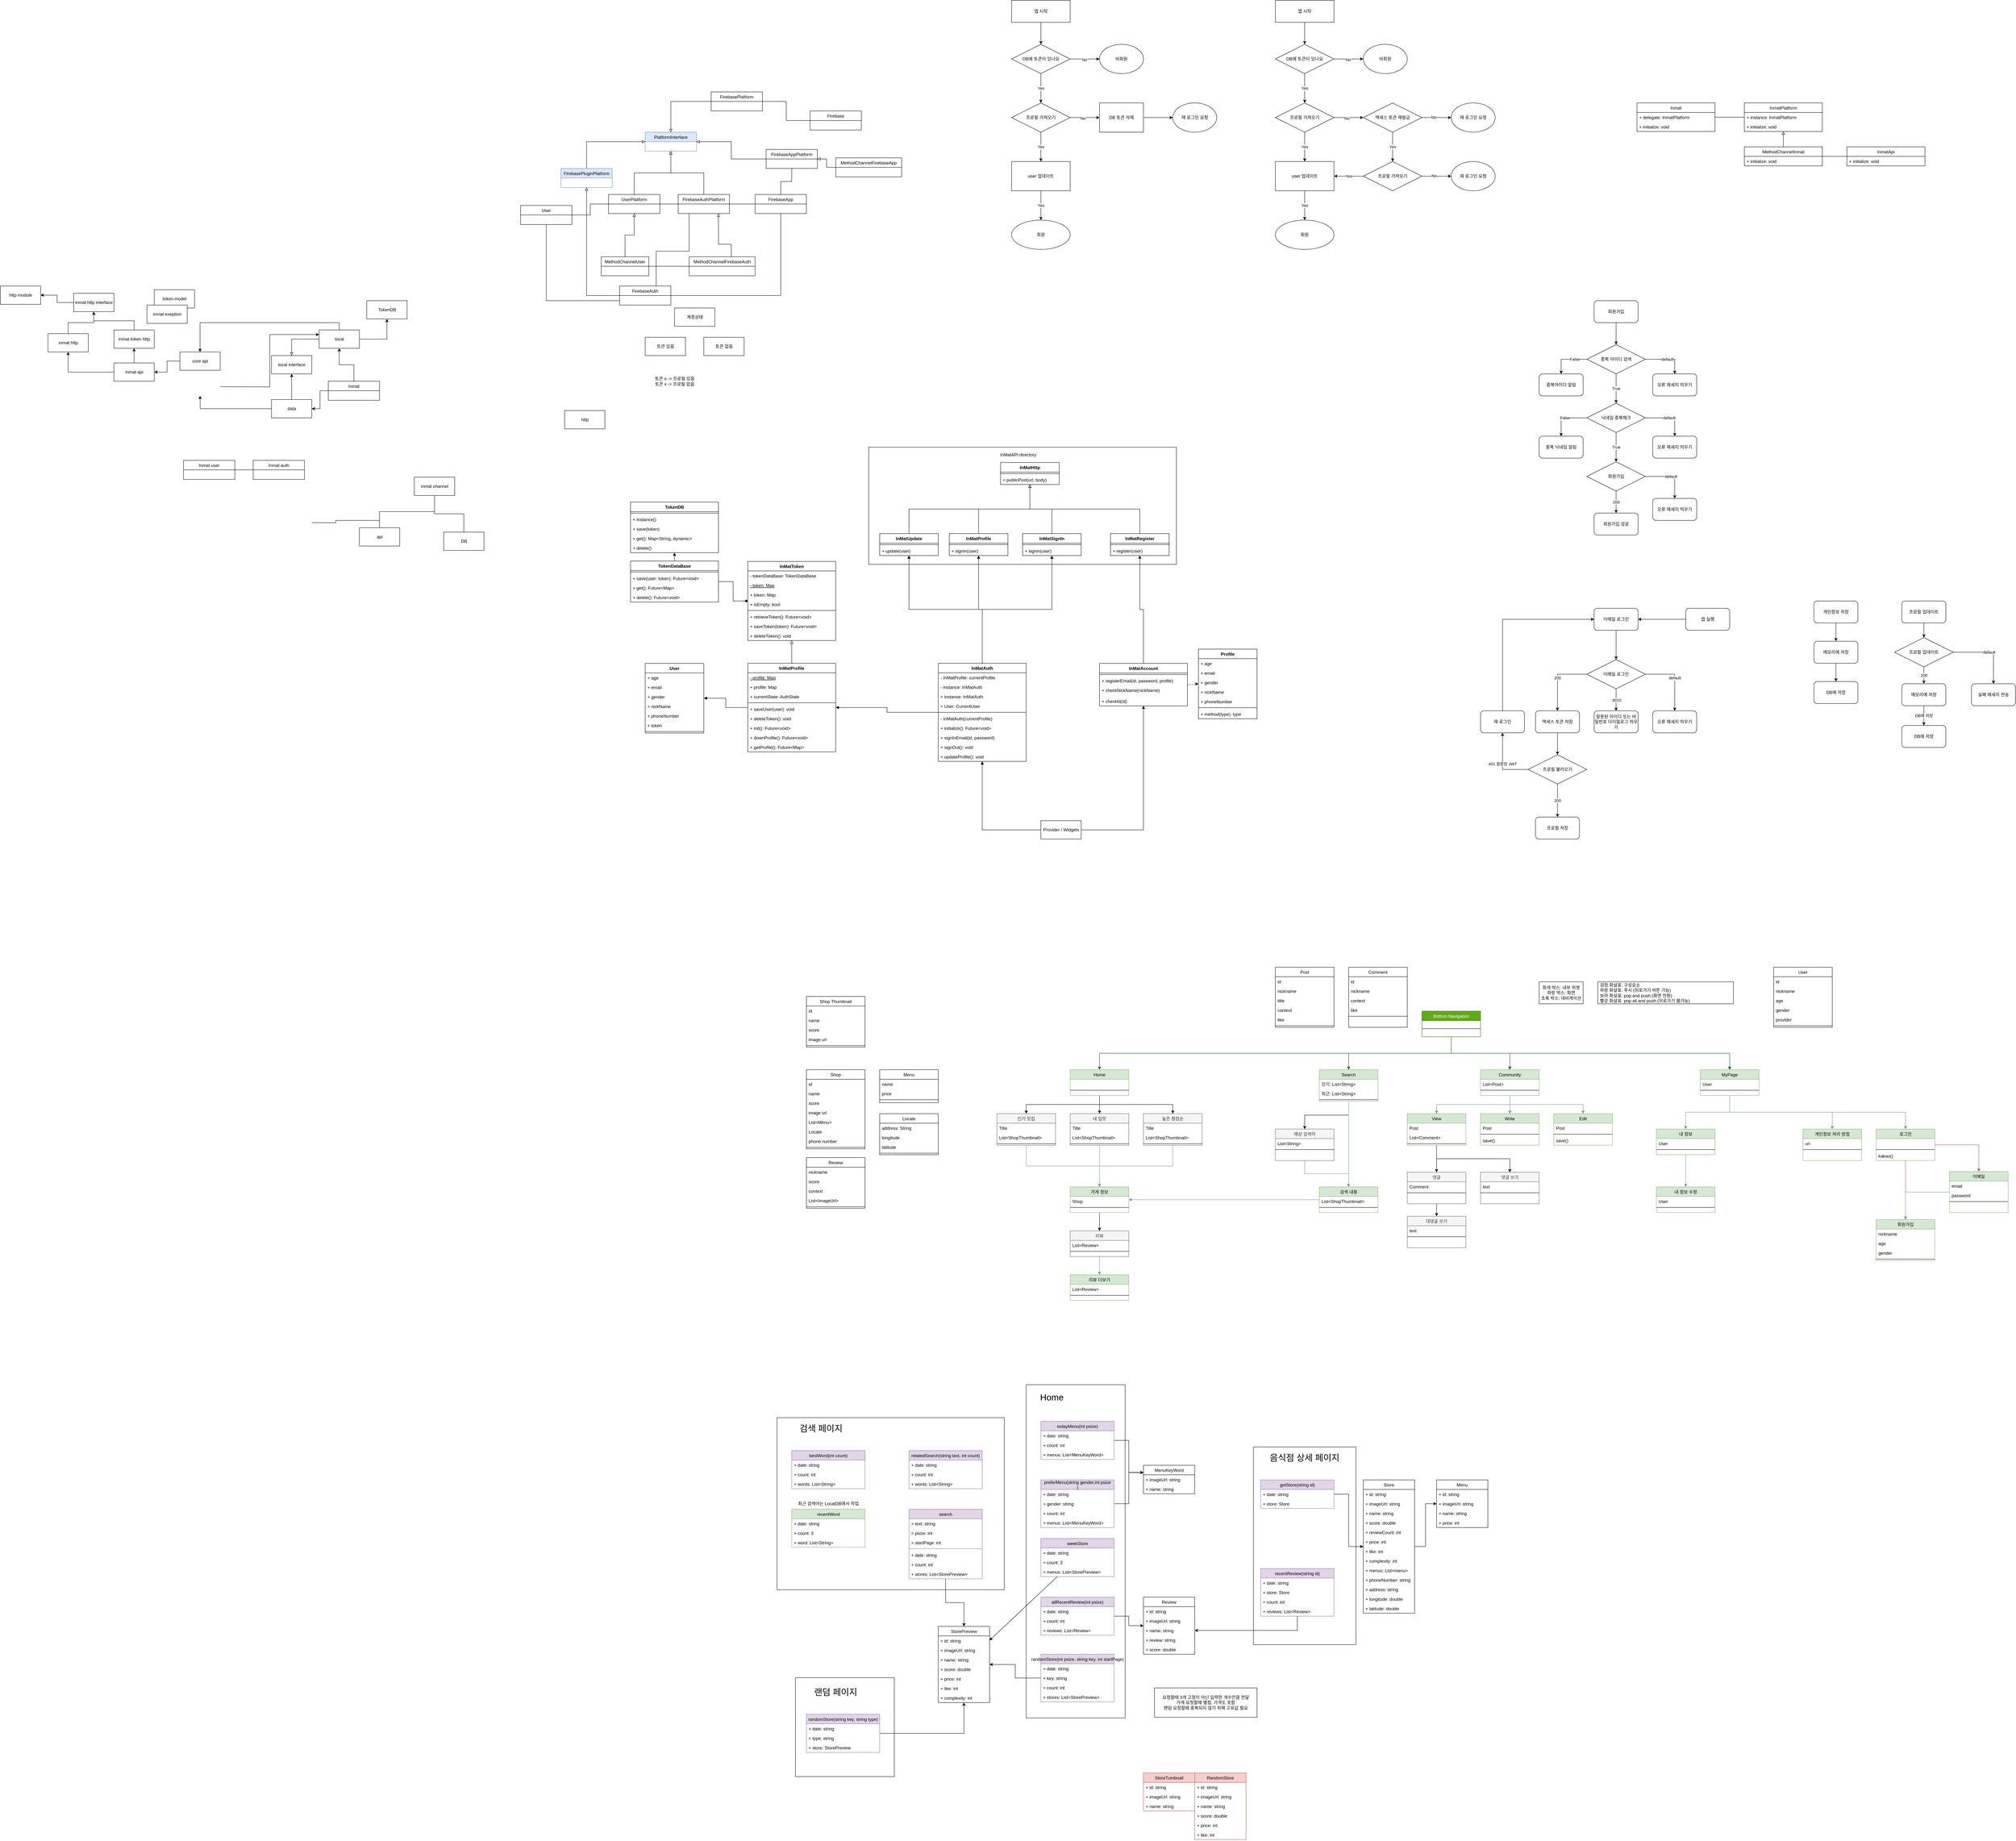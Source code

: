 <mxfile version="20.8.17" type="github">
  <diagram id="C5RBs43oDa-KdzZeNtuy" name="Page-1">
    <mxGraphModel dx="4965" dy="2779" grid="1" gridSize="10" guides="1" tooltips="1" connect="1" arrows="1" fold="1" page="1" pageScale="1" pageWidth="827" pageHeight="1169" math="0" shadow="0">
      <root>
        <mxCell id="WIyWlLk6GJQsqaUBKTNV-0" />
        <mxCell id="WIyWlLk6GJQsqaUBKTNV-1" parent="WIyWlLk6GJQsqaUBKTNV-0" />
        <mxCell id="DJn6NRDi0T4twK6gvM93-26" value="" style="rounded=0;whiteSpace=wrap;html=1;" parent="WIyWlLk6GJQsqaUBKTNV-1" vertex="1">
          <mxGeometry x="-1270" y="-940" width="840" height="320" as="geometry" />
        </mxCell>
        <mxCell id="2jENevwozuxpMB4MCUkR-156" value="" style="rounded=0;whiteSpace=wrap;html=1;fontSize=12;" parent="WIyWlLk6GJQsqaUBKTNV-1" vertex="1">
          <mxGeometry x="-220" y="1790" width="280" height="540" as="geometry" />
        </mxCell>
        <mxCell id="2jENevwozuxpMB4MCUkR-155" value="" style="rounded=0;whiteSpace=wrap;html=1;fontSize=12;" parent="WIyWlLk6GJQsqaUBKTNV-1" vertex="1">
          <mxGeometry x="-840" y="1620" width="270" height="910" as="geometry" />
        </mxCell>
        <mxCell id="2jENevwozuxpMB4MCUkR-154" value="" style="rounded=0;whiteSpace=wrap;html=1;fontSize=12;" parent="WIyWlLk6GJQsqaUBKTNV-1" vertex="1">
          <mxGeometry x="-1470" y="2420" width="270" height="270" as="geometry" />
        </mxCell>
        <mxCell id="2jENevwozuxpMB4MCUkR-153" value="" style="rounded=0;whiteSpace=wrap;html=1;fontSize=12;" parent="WIyWlLk6GJQsqaUBKTNV-1" vertex="1">
          <mxGeometry x="-1520" y="1710" width="620" height="470" as="geometry" />
        </mxCell>
        <mxCell id="91f9Jt3eOoVSnPO64EfC-25" style="edgeStyle=orthogonalEdgeStyle;rounded=0;orthogonalLoop=1;jettySize=auto;html=1;fillColor=#008a00;strokeColor=#005700;" parent="WIyWlLk6GJQsqaUBKTNV-1" source="91f9Jt3eOoVSnPO64EfC-0" target="91f9Jt3eOoVSnPO64EfC-9" edge="1">
          <mxGeometry relative="1" as="geometry" />
        </mxCell>
        <mxCell id="91f9Jt3eOoVSnPO64EfC-26" style="edgeStyle=orthogonalEdgeStyle;rounded=0;orthogonalLoop=1;jettySize=auto;html=1;fillColor=#008a00;strokeColor=#005700;exitX=0.5;exitY=1;exitDx=0;exitDy=0;" parent="WIyWlLk6GJQsqaUBKTNV-1" source="91f9Jt3eOoVSnPO64EfC-0" target="91f9Jt3eOoVSnPO64EfC-12" edge="1">
          <mxGeometry relative="1" as="geometry" />
        </mxCell>
        <mxCell id="91f9Jt3eOoVSnPO64EfC-27" style="edgeStyle=orthogonalEdgeStyle;rounded=0;orthogonalLoop=1;jettySize=auto;html=1;exitX=0.5;exitY=1;exitDx=0;exitDy=0;fillColor=#008a00;strokeColor=#005700;" parent="WIyWlLk6GJQsqaUBKTNV-1" source="91f9Jt3eOoVSnPO64EfC-0" target="91f9Jt3eOoVSnPO64EfC-18" edge="1">
          <mxGeometry relative="1" as="geometry" />
        </mxCell>
        <mxCell id="91f9Jt3eOoVSnPO64EfC-29" style="edgeStyle=orthogonalEdgeStyle;rounded=0;orthogonalLoop=1;jettySize=auto;html=1;exitX=0.5;exitY=1;exitDx=0;exitDy=0;fillColor=#008a00;strokeColor=#005700;" parent="WIyWlLk6GJQsqaUBKTNV-1" source="91f9Jt3eOoVSnPO64EfC-0" target="91f9Jt3eOoVSnPO64EfC-15" edge="1">
          <mxGeometry relative="1" as="geometry" />
        </mxCell>
        <mxCell id="91f9Jt3eOoVSnPO64EfC-0" value="Bottom Navigation" style="swimlane;fontStyle=0;align=center;verticalAlign=top;childLayout=stackLayout;horizontal=1;startSize=26;horizontalStack=0;resizeParent=1;resizeLast=0;collapsible=1;marginBottom=0;rounded=0;shadow=0;strokeWidth=1;fillColor=#60a917;strokeColor=#2D7600;fontColor=#ffffff;" parent="WIyWlLk6GJQsqaUBKTNV-1" vertex="1">
          <mxGeometry x="240" y="600" width="160" height="70" as="geometry">
            <mxRectangle x="340" y="380" width="170" height="26" as="alternateBounds" />
          </mxGeometry>
        </mxCell>
        <mxCell id="91f9Jt3eOoVSnPO64EfC-2" value="" style="line;html=1;strokeWidth=1;align=left;verticalAlign=middle;spacingTop=-1;spacingLeft=3;spacingRight=3;rotatable=0;labelPosition=right;points=[];portConstraint=eastwest;" parent="91f9Jt3eOoVSnPO64EfC-0" vertex="1">
          <mxGeometry y="26" width="160" height="44" as="geometry" />
        </mxCell>
        <mxCell id="91f9Jt3eOoVSnPO64EfC-131" style="edgeStyle=orthogonalEdgeStyle;rounded=0;orthogonalLoop=1;jettySize=auto;html=1;exitX=0.5;exitY=1;exitDx=0;exitDy=0;fillColor=#dae8fc;strokeColor=#6c8ebf;" parent="WIyWlLk6GJQsqaUBKTNV-1" source="91f9Jt3eOoVSnPO64EfC-9" target="91f9Jt3eOoVSnPO64EfC-128" edge="1">
          <mxGeometry relative="1" as="geometry" />
        </mxCell>
        <mxCell id="91f9Jt3eOoVSnPO64EfC-132" style="edgeStyle=orthogonalEdgeStyle;rounded=0;orthogonalLoop=1;jettySize=auto;html=1;fillColor=#dae8fc;strokeColor=#6c8ebf;" parent="WIyWlLk6GJQsqaUBKTNV-1" source="91f9Jt3eOoVSnPO64EfC-9" target="91f9Jt3eOoVSnPO64EfC-122" edge="1">
          <mxGeometry relative="1" as="geometry" />
        </mxCell>
        <mxCell id="91f9Jt3eOoVSnPO64EfC-133" style="edgeStyle=orthogonalEdgeStyle;rounded=0;orthogonalLoop=1;jettySize=auto;html=1;exitX=0.5;exitY=1;exitDx=0;exitDy=0;fillColor=#dae8fc;strokeColor=#6c8ebf;" parent="WIyWlLk6GJQsqaUBKTNV-1" source="91f9Jt3eOoVSnPO64EfC-9" target="91f9Jt3eOoVSnPO64EfC-125" edge="1">
          <mxGeometry relative="1" as="geometry" />
        </mxCell>
        <mxCell id="91f9Jt3eOoVSnPO64EfC-9" value="Community" style="swimlane;fontStyle=0;align=center;verticalAlign=top;childLayout=stackLayout;horizontal=1;startSize=26;horizontalStack=0;resizeParent=1;resizeLast=0;collapsible=1;marginBottom=0;rounded=0;shadow=0;strokeWidth=1;fillColor=#d5e8d4;strokeColor=#82b366;" parent="WIyWlLk6GJQsqaUBKTNV-1" vertex="1">
          <mxGeometry x="400" y="760" width="160" height="70" as="geometry">
            <mxRectangle x="340" y="380" width="170" height="26" as="alternateBounds" />
          </mxGeometry>
        </mxCell>
        <mxCell id="91f9Jt3eOoVSnPO64EfC-10" value="List&lt;Post&gt;" style="text;align=left;verticalAlign=top;spacingLeft=4;spacingRight=4;overflow=hidden;rotatable=0;points=[[0,0.5],[1,0.5]];portConstraint=eastwest;" parent="91f9Jt3eOoVSnPO64EfC-9" vertex="1">
          <mxGeometry y="26" width="160" height="26" as="geometry" />
        </mxCell>
        <mxCell id="91f9Jt3eOoVSnPO64EfC-11" value="" style="line;html=1;strokeWidth=1;align=left;verticalAlign=middle;spacingTop=-1;spacingLeft=3;spacingRight=3;rotatable=0;labelPosition=right;points=[];portConstraint=eastwest;" parent="91f9Jt3eOoVSnPO64EfC-9" vertex="1">
          <mxGeometry y="52" width="160" height="8" as="geometry" />
        </mxCell>
        <mxCell id="91f9Jt3eOoVSnPO64EfC-211" style="edgeStyle=orthogonalEdgeStyle;rounded=0;orthogonalLoop=1;jettySize=auto;html=1;" parent="WIyWlLk6GJQsqaUBKTNV-1" source="91f9Jt3eOoVSnPO64EfC-12" target="91f9Jt3eOoVSnPO64EfC-206" edge="1">
          <mxGeometry relative="1" as="geometry" />
        </mxCell>
        <mxCell id="91f9Jt3eOoVSnPO64EfC-224" style="edgeStyle=orthogonalEdgeStyle;rounded=0;orthogonalLoop=1;jettySize=auto;html=1;fillColor=#dae8fc;strokeColor=#6c8ebf;" parent="WIyWlLk6GJQsqaUBKTNV-1" source="91f9Jt3eOoVSnPO64EfC-12" target="91f9Jt3eOoVSnPO64EfC-213" edge="1">
          <mxGeometry relative="1" as="geometry" />
        </mxCell>
        <mxCell id="91f9Jt3eOoVSnPO64EfC-12" value="Search" style="swimlane;fontStyle=0;align=center;verticalAlign=top;childLayout=stackLayout;horizontal=1;startSize=26;horizontalStack=0;resizeParent=1;resizeLast=0;collapsible=1;marginBottom=0;rounded=0;shadow=0;strokeWidth=1;fillColor=#d5e8d4;strokeColor=#82b366;" parent="WIyWlLk6GJQsqaUBKTNV-1" vertex="1">
          <mxGeometry x="-40" y="760" width="160" height="86" as="geometry">
            <mxRectangle x="340" y="380" width="170" height="26" as="alternateBounds" />
          </mxGeometry>
        </mxCell>
        <mxCell id="91f9Jt3eOoVSnPO64EfC-13" value="인기: List&lt;String&gt;" style="text;align=left;verticalAlign=top;spacingLeft=4;spacingRight=4;overflow=hidden;rotatable=0;points=[[0,0.5],[1,0.5]];portConstraint=eastwest;" parent="91f9Jt3eOoVSnPO64EfC-12" vertex="1">
          <mxGeometry y="26" width="160" height="26" as="geometry" />
        </mxCell>
        <mxCell id="91f9Jt3eOoVSnPO64EfC-210" value="최근: List&lt;String&gt;" style="text;align=left;verticalAlign=top;spacingLeft=4;spacingRight=4;overflow=hidden;rotatable=0;points=[[0,0.5],[1,0.5]];portConstraint=eastwest;" parent="91f9Jt3eOoVSnPO64EfC-12" vertex="1">
          <mxGeometry y="52" width="160" height="26" as="geometry" />
        </mxCell>
        <mxCell id="91f9Jt3eOoVSnPO64EfC-14" value="" style="line;html=1;strokeWidth=1;align=left;verticalAlign=middle;spacingTop=-1;spacingLeft=3;spacingRight=3;rotatable=0;labelPosition=right;points=[];portConstraint=eastwest;" parent="91f9Jt3eOoVSnPO64EfC-12" vertex="1">
          <mxGeometry y="78" width="160" height="8" as="geometry" />
        </mxCell>
        <mxCell id="91f9Jt3eOoVSnPO64EfC-168" style="edgeStyle=orthogonalEdgeStyle;rounded=0;orthogonalLoop=1;jettySize=auto;html=1;fillColor=#dae8fc;strokeColor=#6c8ebf;" parent="WIyWlLk6GJQsqaUBKTNV-1" source="91f9Jt3eOoVSnPO64EfC-15" target="91f9Jt3eOoVSnPO64EfC-162" edge="1">
          <mxGeometry relative="1" as="geometry" />
        </mxCell>
        <mxCell id="91f9Jt3eOoVSnPO64EfC-177" style="edgeStyle=orthogonalEdgeStyle;rounded=0;orthogonalLoop=1;jettySize=auto;html=1;fillColor=#dae8fc;strokeColor=#6c8ebf;exitX=0.5;exitY=1;exitDx=0;exitDy=0;" parent="WIyWlLk6GJQsqaUBKTNV-1" source="91f9Jt3eOoVSnPO64EfC-15" target="91f9Jt3eOoVSnPO64EfC-170" edge="1">
          <mxGeometry relative="1" as="geometry" />
        </mxCell>
        <mxCell id="91f9Jt3eOoVSnPO64EfC-178" style="edgeStyle=orthogonalEdgeStyle;rounded=0;orthogonalLoop=1;jettySize=auto;html=1;fillColor=#dae8fc;strokeColor=#6c8ebf;exitX=0.5;exitY=1;exitDx=0;exitDy=0;" parent="WIyWlLk6GJQsqaUBKTNV-1" source="91f9Jt3eOoVSnPO64EfC-15" target="91f9Jt3eOoVSnPO64EfC-174" edge="1">
          <mxGeometry relative="1" as="geometry" />
        </mxCell>
        <mxCell id="91f9Jt3eOoVSnPO64EfC-15" value="MyPage" style="swimlane;fontStyle=0;align=center;verticalAlign=top;childLayout=stackLayout;horizontal=1;startSize=26;horizontalStack=0;resizeParent=1;resizeLast=0;collapsible=1;marginBottom=0;rounded=0;shadow=0;strokeWidth=1;fillColor=#d5e8d4;strokeColor=#82b366;" parent="WIyWlLk6GJQsqaUBKTNV-1" vertex="1">
          <mxGeometry x="1000" y="760" width="160" height="70" as="geometry">
            <mxRectangle x="340" y="380" width="170" height="26" as="alternateBounds" />
          </mxGeometry>
        </mxCell>
        <mxCell id="91f9Jt3eOoVSnPO64EfC-16" value="User" style="text;align=left;verticalAlign=top;spacingLeft=4;spacingRight=4;overflow=hidden;rotatable=0;points=[[0,0.5],[1,0.5]];portConstraint=eastwest;" parent="91f9Jt3eOoVSnPO64EfC-15" vertex="1">
          <mxGeometry y="26" width="160" height="26" as="geometry" />
        </mxCell>
        <mxCell id="91f9Jt3eOoVSnPO64EfC-17" value="" style="line;html=1;strokeWidth=1;align=left;verticalAlign=middle;spacingTop=-1;spacingLeft=3;spacingRight=3;rotatable=0;labelPosition=right;points=[];portConstraint=eastwest;" parent="91f9Jt3eOoVSnPO64EfC-15" vertex="1">
          <mxGeometry y="52" width="160" height="8" as="geometry" />
        </mxCell>
        <mxCell id="91f9Jt3eOoVSnPO64EfC-52" style="edgeStyle=orthogonalEdgeStyle;rounded=0;orthogonalLoop=1;jettySize=auto;html=1;exitX=0.5;exitY=1;exitDx=0;exitDy=0;" parent="WIyWlLk6GJQsqaUBKTNV-1" source="91f9Jt3eOoVSnPO64EfC-18" target="91f9Jt3eOoVSnPO64EfC-40" edge="1">
          <mxGeometry relative="1" as="geometry" />
        </mxCell>
        <mxCell id="91f9Jt3eOoVSnPO64EfC-53" style="edgeStyle=orthogonalEdgeStyle;rounded=0;orthogonalLoop=1;jettySize=auto;html=1;" parent="WIyWlLk6GJQsqaUBKTNV-1" source="91f9Jt3eOoVSnPO64EfC-18" target="91f9Jt3eOoVSnPO64EfC-44" edge="1">
          <mxGeometry relative="1" as="geometry" />
        </mxCell>
        <mxCell id="91f9Jt3eOoVSnPO64EfC-54" style="edgeStyle=orthogonalEdgeStyle;rounded=0;orthogonalLoop=1;jettySize=auto;html=1;exitX=0.5;exitY=1;exitDx=0;exitDy=0;" parent="WIyWlLk6GJQsqaUBKTNV-1" source="91f9Jt3eOoVSnPO64EfC-18" target="91f9Jt3eOoVSnPO64EfC-48" edge="1">
          <mxGeometry relative="1" as="geometry" />
        </mxCell>
        <mxCell id="91f9Jt3eOoVSnPO64EfC-18" value="Home" style="swimlane;fontStyle=0;align=center;verticalAlign=top;childLayout=stackLayout;horizontal=1;startSize=26;horizontalStack=0;resizeParent=1;resizeLast=0;collapsible=1;marginBottom=0;rounded=0;shadow=0;strokeWidth=1;fillColor=#d5e8d4;strokeColor=#82b366;" parent="WIyWlLk6GJQsqaUBKTNV-1" vertex="1">
          <mxGeometry x="-720" y="760" width="160" height="70" as="geometry">
            <mxRectangle x="340" y="380" width="170" height="26" as="alternateBounds" />
          </mxGeometry>
        </mxCell>
        <mxCell id="91f9Jt3eOoVSnPO64EfC-19" value=" " style="text;align=left;verticalAlign=top;spacingLeft=4;spacingRight=4;overflow=hidden;rotatable=0;points=[[0,0.5],[1,0.5]];portConstraint=eastwest;" parent="91f9Jt3eOoVSnPO64EfC-18" vertex="1">
          <mxGeometry y="26" width="160" height="26" as="geometry" />
        </mxCell>
        <mxCell id="91f9Jt3eOoVSnPO64EfC-20" value="" style="line;html=1;strokeWidth=1;align=left;verticalAlign=middle;spacingTop=-1;spacingLeft=3;spacingRight=3;rotatable=0;labelPosition=right;points=[];portConstraint=eastwest;" parent="91f9Jt3eOoVSnPO64EfC-18" vertex="1">
          <mxGeometry y="52" width="160" height="8" as="geometry" />
        </mxCell>
        <mxCell id="91f9Jt3eOoVSnPO64EfC-32" value="회색 박스: 내부 위젯&lt;br&gt;파랑 박스: 화면&lt;br&gt;초록 박스: 네비게이션" style="rounded=0;whiteSpace=wrap;html=1;" parent="WIyWlLk6GJQsqaUBKTNV-1" vertex="1">
          <mxGeometry x="560" y="520" width="120" height="60" as="geometry" />
        </mxCell>
        <mxCell id="91f9Jt3eOoVSnPO64EfC-33" value="검정 화살표: 구성요소&lt;br&gt;파랑 화살표: 푸시 (뒤로가기 버튼 가능)&lt;br&gt;보라&amp;nbsp;화살표: pop and push (화면 전환)&lt;br&gt;빨강 화살표: pop all and push (뒤로가기 불가능)" style="rounded=0;whiteSpace=wrap;html=1;align=left;spacing=6;" parent="WIyWlLk6GJQsqaUBKTNV-1" vertex="1">
          <mxGeometry x="720" y="520" width="370" height="60" as="geometry" />
        </mxCell>
        <mxCell id="91f9Jt3eOoVSnPO64EfC-34" value="Shop Thumbnail" style="swimlane;fontStyle=0;align=center;verticalAlign=top;childLayout=stackLayout;horizontal=1;startSize=26;horizontalStack=0;resizeParent=1;resizeLast=0;collapsible=1;marginBottom=0;rounded=0;shadow=0;strokeWidth=1;" parent="WIyWlLk6GJQsqaUBKTNV-1" vertex="1">
          <mxGeometry x="-1440" y="560" width="160" height="138" as="geometry">
            <mxRectangle x="340" y="380" width="170" height="26" as="alternateBounds" />
          </mxGeometry>
        </mxCell>
        <mxCell id="91f9Jt3eOoVSnPO64EfC-35" value="id" style="text;align=left;verticalAlign=top;spacingLeft=4;spacingRight=4;overflow=hidden;rotatable=0;points=[[0,0.5],[1,0.5]];portConstraint=eastwest;" parent="91f9Jt3eOoVSnPO64EfC-34" vertex="1">
          <mxGeometry y="26" width="160" height="26" as="geometry" />
        </mxCell>
        <mxCell id="91f9Jt3eOoVSnPO64EfC-37" value="name" style="text;align=left;verticalAlign=top;spacingLeft=4;spacingRight=4;overflow=hidden;rotatable=0;points=[[0,0.5],[1,0.5]];portConstraint=eastwest;" parent="91f9Jt3eOoVSnPO64EfC-34" vertex="1">
          <mxGeometry y="52" width="160" height="26" as="geometry" />
        </mxCell>
        <mxCell id="91f9Jt3eOoVSnPO64EfC-38" value="score" style="text;align=left;verticalAlign=top;spacingLeft=4;spacingRight=4;overflow=hidden;rotatable=0;points=[[0,0.5],[1,0.5]];portConstraint=eastwest;" parent="91f9Jt3eOoVSnPO64EfC-34" vertex="1">
          <mxGeometry y="78" width="160" height="26" as="geometry" />
        </mxCell>
        <mxCell id="91f9Jt3eOoVSnPO64EfC-39" value="image url" style="text;align=left;verticalAlign=top;spacingLeft=4;spacingRight=4;overflow=hidden;rotatable=0;points=[[0,0.5],[1,0.5]];portConstraint=eastwest;" parent="91f9Jt3eOoVSnPO64EfC-34" vertex="1">
          <mxGeometry y="104" width="160" height="26" as="geometry" />
        </mxCell>
        <mxCell id="91f9Jt3eOoVSnPO64EfC-36" value="" style="line;html=1;strokeWidth=1;align=left;verticalAlign=middle;spacingTop=-1;spacingLeft=3;spacingRight=3;rotatable=0;labelPosition=right;points=[];portConstraint=eastwest;" parent="91f9Jt3eOoVSnPO64EfC-34" vertex="1">
          <mxGeometry y="130" width="160" height="8" as="geometry" />
        </mxCell>
        <mxCell id="91f9Jt3eOoVSnPO64EfC-70" style="edgeStyle=orthogonalEdgeStyle;rounded=0;orthogonalLoop=1;jettySize=auto;html=1;exitX=0.5;exitY=1;exitDx=0;exitDy=0;fillColor=#dae8fc;strokeColor=#6c8ebf;" parent="WIyWlLk6GJQsqaUBKTNV-1" source="91f9Jt3eOoVSnPO64EfC-40" target="91f9Jt3eOoVSnPO64EfC-67" edge="1">
          <mxGeometry relative="1" as="geometry" />
        </mxCell>
        <mxCell id="91f9Jt3eOoVSnPO64EfC-40" value="인기 맛집" style="swimlane;fontStyle=0;align=center;verticalAlign=top;childLayout=stackLayout;horizontal=1;startSize=26;horizontalStack=0;resizeParent=1;resizeLast=0;collapsible=1;marginBottom=0;rounded=0;shadow=0;strokeWidth=1;fillColor=#f5f5f5;fontColor=#333333;strokeColor=#666666;" parent="WIyWlLk6GJQsqaUBKTNV-1" vertex="1">
          <mxGeometry x="-920" y="880" width="160" height="86" as="geometry">
            <mxRectangle x="340" y="380" width="170" height="26" as="alternateBounds" />
          </mxGeometry>
        </mxCell>
        <mxCell id="91f9Jt3eOoVSnPO64EfC-41" value="Title" style="text;align=left;verticalAlign=top;spacingLeft=4;spacingRight=4;overflow=hidden;rotatable=0;points=[[0,0.5],[1,0.5]];portConstraint=eastwest;" parent="91f9Jt3eOoVSnPO64EfC-40" vertex="1">
          <mxGeometry y="26" width="160" height="26" as="geometry" />
        </mxCell>
        <mxCell id="91f9Jt3eOoVSnPO64EfC-43" value="List&lt;ShopThumbnail&gt;" style="text;align=left;verticalAlign=top;spacingLeft=4;spacingRight=4;overflow=hidden;rotatable=0;points=[[0,0.5],[1,0.5]];portConstraint=eastwest;" parent="91f9Jt3eOoVSnPO64EfC-40" vertex="1">
          <mxGeometry y="52" width="160" height="26" as="geometry" />
        </mxCell>
        <mxCell id="91f9Jt3eOoVSnPO64EfC-42" value="" style="line;html=1;strokeWidth=1;align=left;verticalAlign=middle;spacingTop=-1;spacingLeft=3;spacingRight=3;rotatable=0;labelPosition=right;points=[];portConstraint=eastwest;" parent="91f9Jt3eOoVSnPO64EfC-40" vertex="1">
          <mxGeometry y="78" width="160" height="8" as="geometry" />
        </mxCell>
        <mxCell id="91f9Jt3eOoVSnPO64EfC-71" style="edgeStyle=orthogonalEdgeStyle;rounded=0;orthogonalLoop=1;jettySize=auto;html=1;fillColor=#dae8fc;strokeColor=#6c8ebf;" parent="WIyWlLk6GJQsqaUBKTNV-1" source="91f9Jt3eOoVSnPO64EfC-44" target="91f9Jt3eOoVSnPO64EfC-67" edge="1">
          <mxGeometry relative="1" as="geometry" />
        </mxCell>
        <mxCell id="91f9Jt3eOoVSnPO64EfC-44" value="내 입맛" style="swimlane;fontStyle=0;align=center;verticalAlign=top;childLayout=stackLayout;horizontal=1;startSize=26;horizontalStack=0;resizeParent=1;resizeLast=0;collapsible=1;marginBottom=0;rounded=0;shadow=0;strokeWidth=1;fillColor=#f5f5f5;fontColor=#333333;strokeColor=#666666;" parent="WIyWlLk6GJQsqaUBKTNV-1" vertex="1">
          <mxGeometry x="-720" y="880" width="160" height="86" as="geometry">
            <mxRectangle x="340" y="380" width="170" height="26" as="alternateBounds" />
          </mxGeometry>
        </mxCell>
        <mxCell id="91f9Jt3eOoVSnPO64EfC-45" value="Title" style="text;align=left;verticalAlign=top;spacingLeft=4;spacingRight=4;overflow=hidden;rotatable=0;points=[[0,0.5],[1,0.5]];portConstraint=eastwest;" parent="91f9Jt3eOoVSnPO64EfC-44" vertex="1">
          <mxGeometry y="26" width="160" height="26" as="geometry" />
        </mxCell>
        <mxCell id="91f9Jt3eOoVSnPO64EfC-46" value="List&lt;ShopThumbnail&gt;" style="text;align=left;verticalAlign=top;spacingLeft=4;spacingRight=4;overflow=hidden;rotatable=0;points=[[0,0.5],[1,0.5]];portConstraint=eastwest;" parent="91f9Jt3eOoVSnPO64EfC-44" vertex="1">
          <mxGeometry y="52" width="160" height="26" as="geometry" />
        </mxCell>
        <mxCell id="91f9Jt3eOoVSnPO64EfC-47" value="" style="line;html=1;strokeWidth=1;align=left;verticalAlign=middle;spacingTop=-1;spacingLeft=3;spacingRight=3;rotatable=0;labelPosition=right;points=[];portConstraint=eastwest;" parent="91f9Jt3eOoVSnPO64EfC-44" vertex="1">
          <mxGeometry y="78" width="160" height="8" as="geometry" />
        </mxCell>
        <mxCell id="91f9Jt3eOoVSnPO64EfC-72" style="edgeStyle=orthogonalEdgeStyle;rounded=0;orthogonalLoop=1;jettySize=auto;html=1;exitX=0.5;exitY=1;exitDx=0;exitDy=0;fillColor=#dae8fc;strokeColor=#6c8ebf;" parent="WIyWlLk6GJQsqaUBKTNV-1" source="91f9Jt3eOoVSnPO64EfC-48" target="91f9Jt3eOoVSnPO64EfC-67" edge="1">
          <mxGeometry relative="1" as="geometry" />
        </mxCell>
        <mxCell id="91f9Jt3eOoVSnPO64EfC-48" value="높은 평점순" style="swimlane;fontStyle=0;align=center;verticalAlign=top;childLayout=stackLayout;horizontal=1;startSize=26;horizontalStack=0;resizeParent=1;resizeLast=0;collapsible=1;marginBottom=0;rounded=0;shadow=0;strokeWidth=1;fillColor=#f5f5f5;fontColor=#333333;strokeColor=#666666;" parent="WIyWlLk6GJQsqaUBKTNV-1" vertex="1">
          <mxGeometry x="-520" y="880" width="160" height="86" as="geometry">
            <mxRectangle x="340" y="380" width="170" height="26" as="alternateBounds" />
          </mxGeometry>
        </mxCell>
        <mxCell id="91f9Jt3eOoVSnPO64EfC-49" value="Title" style="text;align=left;verticalAlign=top;spacingLeft=4;spacingRight=4;overflow=hidden;rotatable=0;points=[[0,0.5],[1,0.5]];portConstraint=eastwest;" parent="91f9Jt3eOoVSnPO64EfC-48" vertex="1">
          <mxGeometry y="26" width="160" height="26" as="geometry" />
        </mxCell>
        <mxCell id="91f9Jt3eOoVSnPO64EfC-50" value="List&lt;ShopThumbnail&gt;" style="text;align=left;verticalAlign=top;spacingLeft=4;spacingRight=4;overflow=hidden;rotatable=0;points=[[0,0.5],[1,0.5]];portConstraint=eastwest;" parent="91f9Jt3eOoVSnPO64EfC-48" vertex="1">
          <mxGeometry y="52" width="160" height="26" as="geometry" />
        </mxCell>
        <mxCell id="91f9Jt3eOoVSnPO64EfC-51" value="" style="line;html=1;strokeWidth=1;align=left;verticalAlign=middle;spacingTop=-1;spacingLeft=3;spacingRight=3;rotatable=0;labelPosition=right;points=[];portConstraint=eastwest;" parent="91f9Jt3eOoVSnPO64EfC-48" vertex="1">
          <mxGeometry y="78" width="160" height="8" as="geometry" />
        </mxCell>
        <mxCell id="91f9Jt3eOoVSnPO64EfC-59" value="Post" style="swimlane;fontStyle=0;align=center;verticalAlign=top;childLayout=stackLayout;horizontal=1;startSize=26;horizontalStack=0;resizeParent=1;resizeLast=0;collapsible=1;marginBottom=0;rounded=0;shadow=0;strokeWidth=1;" parent="WIyWlLk6GJQsqaUBKTNV-1" vertex="1">
          <mxGeometry x="-160" y="480" width="160" height="164" as="geometry">
            <mxRectangle x="340" y="380" width="170" height="26" as="alternateBounds" />
          </mxGeometry>
        </mxCell>
        <mxCell id="91f9Jt3eOoVSnPO64EfC-60" value="id" style="text;align=left;verticalAlign=top;spacingLeft=4;spacingRight=4;overflow=hidden;rotatable=0;points=[[0,0.5],[1,0.5]];portConstraint=eastwest;" parent="91f9Jt3eOoVSnPO64EfC-59" vertex="1">
          <mxGeometry y="26" width="160" height="26" as="geometry" />
        </mxCell>
        <mxCell id="91f9Jt3eOoVSnPO64EfC-61" value="nickname" style="text;align=left;verticalAlign=top;spacingLeft=4;spacingRight=4;overflow=hidden;rotatable=0;points=[[0,0.5],[1,0.5]];portConstraint=eastwest;" parent="91f9Jt3eOoVSnPO64EfC-59" vertex="1">
          <mxGeometry y="52" width="160" height="26" as="geometry" />
        </mxCell>
        <mxCell id="91f9Jt3eOoVSnPO64EfC-62" value="title" style="text;align=left;verticalAlign=top;spacingLeft=4;spacingRight=4;overflow=hidden;rotatable=0;points=[[0,0.5],[1,0.5]];portConstraint=eastwest;" parent="91f9Jt3eOoVSnPO64EfC-59" vertex="1">
          <mxGeometry y="78" width="160" height="26" as="geometry" />
        </mxCell>
        <mxCell id="91f9Jt3eOoVSnPO64EfC-63" value="context" style="text;align=left;verticalAlign=top;spacingLeft=4;spacingRight=4;overflow=hidden;rotatable=0;points=[[0,0.5],[1,0.5]];portConstraint=eastwest;" parent="91f9Jt3eOoVSnPO64EfC-59" vertex="1">
          <mxGeometry y="104" width="160" height="26" as="geometry" />
        </mxCell>
        <mxCell id="91f9Jt3eOoVSnPO64EfC-65" value="like" style="text;align=left;verticalAlign=top;spacingLeft=4;spacingRight=4;overflow=hidden;rotatable=0;points=[[0,0.5],[1,0.5]];portConstraint=eastwest;" parent="91f9Jt3eOoVSnPO64EfC-59" vertex="1">
          <mxGeometry y="130" width="160" height="26" as="geometry" />
        </mxCell>
        <mxCell id="91f9Jt3eOoVSnPO64EfC-64" value="" style="line;html=1;strokeWidth=1;align=left;verticalAlign=middle;spacingTop=-1;spacingLeft=3;spacingRight=3;rotatable=0;labelPosition=right;points=[];portConstraint=eastwest;" parent="91f9Jt3eOoVSnPO64EfC-59" vertex="1">
          <mxGeometry y="156" width="160" height="8" as="geometry" />
        </mxCell>
        <mxCell id="91f9Jt3eOoVSnPO64EfC-121" style="edgeStyle=orthogonalEdgeStyle;rounded=0;orthogonalLoop=1;jettySize=auto;html=1;" parent="WIyWlLk6GJQsqaUBKTNV-1" source="91f9Jt3eOoVSnPO64EfC-67" target="91f9Jt3eOoVSnPO64EfC-117" edge="1">
          <mxGeometry relative="1" as="geometry" />
        </mxCell>
        <mxCell id="91f9Jt3eOoVSnPO64EfC-67" value="가게 정보" style="swimlane;fontStyle=0;align=center;verticalAlign=top;childLayout=stackLayout;horizontal=1;startSize=26;horizontalStack=0;resizeParent=1;resizeLast=0;collapsible=1;marginBottom=0;rounded=0;shadow=0;strokeWidth=1;fillColor=#d5e8d4;strokeColor=#82b366;" parent="WIyWlLk6GJQsqaUBKTNV-1" vertex="1">
          <mxGeometry x="-720" y="1080" width="160" height="70" as="geometry">
            <mxRectangle x="340" y="380" width="170" height="26" as="alternateBounds" />
          </mxGeometry>
        </mxCell>
        <mxCell id="91f9Jt3eOoVSnPO64EfC-68" value="Shop" style="text;align=left;verticalAlign=top;spacingLeft=4;spacingRight=4;overflow=hidden;rotatable=0;points=[[0,0.5],[1,0.5]];portConstraint=eastwest;" parent="91f9Jt3eOoVSnPO64EfC-67" vertex="1">
          <mxGeometry y="26" width="160" height="26" as="geometry" />
        </mxCell>
        <mxCell id="91f9Jt3eOoVSnPO64EfC-69" value="" style="line;html=1;strokeWidth=1;align=left;verticalAlign=middle;spacingTop=-1;spacingLeft=3;spacingRight=3;rotatable=0;labelPosition=right;points=[];portConstraint=eastwest;" parent="91f9Jt3eOoVSnPO64EfC-67" vertex="1">
          <mxGeometry y="52" width="160" height="8" as="geometry" />
        </mxCell>
        <mxCell id="91f9Jt3eOoVSnPO64EfC-74" value="Shop" style="swimlane;fontStyle=0;align=center;verticalAlign=top;childLayout=stackLayout;horizontal=1;startSize=26;horizontalStack=0;resizeParent=1;resizeLast=0;collapsible=1;marginBottom=0;rounded=0;shadow=0;strokeWidth=1;" parent="WIyWlLk6GJQsqaUBKTNV-1" vertex="1">
          <mxGeometry x="-1440" y="760" width="160" height="216" as="geometry">
            <mxRectangle x="340" y="380" width="170" height="26" as="alternateBounds" />
          </mxGeometry>
        </mxCell>
        <mxCell id="91f9Jt3eOoVSnPO64EfC-75" value="id" style="text;align=left;verticalAlign=top;spacingLeft=4;spacingRight=4;overflow=hidden;rotatable=0;points=[[0,0.5],[1,0.5]];portConstraint=eastwest;" parent="91f9Jt3eOoVSnPO64EfC-74" vertex="1">
          <mxGeometry y="26" width="160" height="26" as="geometry" />
        </mxCell>
        <mxCell id="91f9Jt3eOoVSnPO64EfC-76" value="name" style="text;align=left;verticalAlign=top;spacingLeft=4;spacingRight=4;overflow=hidden;rotatable=0;points=[[0,0.5],[1,0.5]];portConstraint=eastwest;" parent="91f9Jt3eOoVSnPO64EfC-74" vertex="1">
          <mxGeometry y="52" width="160" height="26" as="geometry" />
        </mxCell>
        <mxCell id="91f9Jt3eOoVSnPO64EfC-77" value="score" style="text;align=left;verticalAlign=top;spacingLeft=4;spacingRight=4;overflow=hidden;rotatable=0;points=[[0,0.5],[1,0.5]];portConstraint=eastwest;" parent="91f9Jt3eOoVSnPO64EfC-74" vertex="1">
          <mxGeometry y="78" width="160" height="26" as="geometry" />
        </mxCell>
        <mxCell id="91f9Jt3eOoVSnPO64EfC-78" value="image url" style="text;align=left;verticalAlign=top;spacingLeft=4;spacingRight=4;overflow=hidden;rotatable=0;points=[[0,0.5],[1,0.5]];portConstraint=eastwest;" parent="91f9Jt3eOoVSnPO64EfC-74" vertex="1">
          <mxGeometry y="104" width="160" height="26" as="geometry" />
        </mxCell>
        <mxCell id="91f9Jt3eOoVSnPO64EfC-80" value="List&lt;Menu&gt;" style="text;align=left;verticalAlign=top;spacingLeft=4;spacingRight=4;overflow=hidden;rotatable=0;points=[[0,0.5],[1,0.5]];portConstraint=eastwest;" parent="91f9Jt3eOoVSnPO64EfC-74" vertex="1">
          <mxGeometry y="130" width="160" height="26" as="geometry" />
        </mxCell>
        <mxCell id="91f9Jt3eOoVSnPO64EfC-87" value="Locate" style="text;align=left;verticalAlign=top;spacingLeft=4;spacingRight=4;overflow=hidden;rotatable=0;points=[[0,0.5],[1,0.5]];portConstraint=eastwest;" parent="91f9Jt3eOoVSnPO64EfC-74" vertex="1">
          <mxGeometry y="156" width="160" height="26" as="geometry" />
        </mxCell>
        <mxCell id="91f9Jt3eOoVSnPO64EfC-96" value="phone number" style="text;align=left;verticalAlign=top;spacingLeft=4;spacingRight=4;overflow=hidden;rotatable=0;points=[[0,0.5],[1,0.5]];portConstraint=eastwest;" parent="91f9Jt3eOoVSnPO64EfC-74" vertex="1">
          <mxGeometry y="182" width="160" height="26" as="geometry" />
        </mxCell>
        <mxCell id="91f9Jt3eOoVSnPO64EfC-79" value="" style="line;html=1;strokeWidth=1;align=left;verticalAlign=middle;spacingTop=-1;spacingLeft=3;spacingRight=3;rotatable=0;labelPosition=right;points=[];portConstraint=eastwest;" parent="91f9Jt3eOoVSnPO64EfC-74" vertex="1">
          <mxGeometry y="208" width="160" height="8" as="geometry" />
        </mxCell>
        <mxCell id="91f9Jt3eOoVSnPO64EfC-81" value="Menu" style="swimlane;fontStyle=0;align=center;verticalAlign=top;childLayout=stackLayout;horizontal=1;startSize=26;horizontalStack=0;resizeParent=1;resizeLast=0;collapsible=1;marginBottom=0;rounded=0;shadow=0;strokeWidth=1;" parent="WIyWlLk6GJQsqaUBKTNV-1" vertex="1">
          <mxGeometry x="-1240" y="760" width="160" height="90" as="geometry">
            <mxRectangle x="340" y="380" width="170" height="26" as="alternateBounds" />
          </mxGeometry>
        </mxCell>
        <mxCell id="91f9Jt3eOoVSnPO64EfC-82" value="name" style="text;align=left;verticalAlign=top;spacingLeft=4;spacingRight=4;overflow=hidden;rotatable=0;points=[[0,0.5],[1,0.5]];portConstraint=eastwest;" parent="91f9Jt3eOoVSnPO64EfC-81" vertex="1">
          <mxGeometry y="26" width="160" height="26" as="geometry" />
        </mxCell>
        <mxCell id="91f9Jt3eOoVSnPO64EfC-83" value="price" style="text;align=left;verticalAlign=top;spacingLeft=4;spacingRight=4;overflow=hidden;rotatable=0;points=[[0,0.5],[1,0.5]];portConstraint=eastwest;" parent="91f9Jt3eOoVSnPO64EfC-81" vertex="1">
          <mxGeometry y="52" width="160" height="26" as="geometry" />
        </mxCell>
        <mxCell id="91f9Jt3eOoVSnPO64EfC-86" value="" style="line;html=1;strokeWidth=1;align=left;verticalAlign=middle;spacingTop=-1;spacingLeft=3;spacingRight=3;rotatable=0;labelPosition=right;points=[];portConstraint=eastwest;" parent="91f9Jt3eOoVSnPO64EfC-81" vertex="1">
          <mxGeometry y="78" width="160" height="8" as="geometry" />
        </mxCell>
        <mxCell id="91f9Jt3eOoVSnPO64EfC-106" value="Review" style="swimlane;fontStyle=0;align=center;verticalAlign=top;childLayout=stackLayout;horizontal=1;startSize=26;horizontalStack=0;resizeParent=1;resizeLast=0;collapsible=1;marginBottom=0;rounded=0;shadow=0;strokeWidth=1;" parent="WIyWlLk6GJQsqaUBKTNV-1" vertex="1">
          <mxGeometry x="-1440" y="1000" width="160" height="138" as="geometry">
            <mxRectangle x="340" y="380" width="170" height="26" as="alternateBounds" />
          </mxGeometry>
        </mxCell>
        <mxCell id="91f9Jt3eOoVSnPO64EfC-107" value="nickname" style="text;align=left;verticalAlign=top;spacingLeft=4;spacingRight=4;overflow=hidden;rotatable=0;points=[[0,0.5],[1,0.5]];portConstraint=eastwest;" parent="91f9Jt3eOoVSnPO64EfC-106" vertex="1">
          <mxGeometry y="26" width="160" height="26" as="geometry" />
        </mxCell>
        <mxCell id="91f9Jt3eOoVSnPO64EfC-108" value="score" style="text;align=left;verticalAlign=top;spacingLeft=4;spacingRight=4;overflow=hidden;rotatable=0;points=[[0,0.5],[1,0.5]];portConstraint=eastwest;" parent="91f9Jt3eOoVSnPO64EfC-106" vertex="1">
          <mxGeometry y="52" width="160" height="26" as="geometry" />
        </mxCell>
        <mxCell id="91f9Jt3eOoVSnPO64EfC-110" value="context" style="text;align=left;verticalAlign=top;spacingLeft=4;spacingRight=4;overflow=hidden;rotatable=0;points=[[0,0.5],[1,0.5]];portConstraint=eastwest;" parent="91f9Jt3eOoVSnPO64EfC-106" vertex="1">
          <mxGeometry y="78" width="160" height="26" as="geometry" />
        </mxCell>
        <mxCell id="91f9Jt3eOoVSnPO64EfC-111" value="List&lt;ImageUrl&gt;" style="text;align=left;verticalAlign=top;spacingLeft=4;spacingRight=4;overflow=hidden;rotatable=0;points=[[0,0.5],[1,0.5]];portConstraint=eastwest;" parent="91f9Jt3eOoVSnPO64EfC-106" vertex="1">
          <mxGeometry y="104" width="160" height="26" as="geometry" />
        </mxCell>
        <mxCell id="91f9Jt3eOoVSnPO64EfC-109" value="" style="line;html=1;strokeWidth=1;align=left;verticalAlign=middle;spacingTop=-1;spacingLeft=3;spacingRight=3;rotatable=0;labelPosition=right;points=[];portConstraint=eastwest;" parent="91f9Jt3eOoVSnPO64EfC-106" vertex="1">
          <mxGeometry y="130" width="160" height="8" as="geometry" />
        </mxCell>
        <mxCell id="91f9Jt3eOoVSnPO64EfC-112" value="Locate" style="swimlane;fontStyle=0;align=center;verticalAlign=top;childLayout=stackLayout;horizontal=1;startSize=26;horizontalStack=0;resizeParent=1;resizeLast=0;collapsible=1;marginBottom=0;rounded=0;shadow=0;strokeWidth=1;" parent="WIyWlLk6GJQsqaUBKTNV-1" vertex="1">
          <mxGeometry x="-1240" y="880" width="160" height="112" as="geometry">
            <mxRectangle x="340" y="380" width="170" height="26" as="alternateBounds" />
          </mxGeometry>
        </mxCell>
        <mxCell id="91f9Jt3eOoVSnPO64EfC-113" value="address: String" style="text;align=left;verticalAlign=top;spacingLeft=4;spacingRight=4;overflow=hidden;rotatable=0;points=[[0,0.5],[1,0.5]];portConstraint=eastwest;" parent="91f9Jt3eOoVSnPO64EfC-112" vertex="1">
          <mxGeometry y="26" width="160" height="26" as="geometry" />
        </mxCell>
        <mxCell id="91f9Jt3eOoVSnPO64EfC-116" value="longitude" style="text;align=left;verticalAlign=top;spacingLeft=4;spacingRight=4;overflow=hidden;rotatable=0;points=[[0,0.5],[1,0.5]];portConstraint=eastwest;" parent="91f9Jt3eOoVSnPO64EfC-112" vertex="1">
          <mxGeometry y="52" width="160" height="26" as="geometry" />
        </mxCell>
        <mxCell id="91f9Jt3eOoVSnPO64EfC-114" value="latitude" style="text;align=left;verticalAlign=top;spacingLeft=4;spacingRight=4;overflow=hidden;rotatable=0;points=[[0,0.5],[1,0.5]];portConstraint=eastwest;" parent="91f9Jt3eOoVSnPO64EfC-112" vertex="1">
          <mxGeometry y="78" width="160" height="26" as="geometry" />
        </mxCell>
        <mxCell id="91f9Jt3eOoVSnPO64EfC-115" value="" style="line;html=1;strokeWidth=1;align=left;verticalAlign=middle;spacingTop=-1;spacingLeft=3;spacingRight=3;rotatable=0;labelPosition=right;points=[];portConstraint=eastwest;" parent="91f9Jt3eOoVSnPO64EfC-112" vertex="1">
          <mxGeometry y="104" width="160" height="8" as="geometry" />
        </mxCell>
        <mxCell id="91f9Jt3eOoVSnPO64EfC-222" style="edgeStyle=orthogonalEdgeStyle;rounded=0;orthogonalLoop=1;jettySize=auto;html=1;fillColor=#dae8fc;strokeColor=#6c8ebf;" parent="WIyWlLk6GJQsqaUBKTNV-1" source="91f9Jt3eOoVSnPO64EfC-117" target="91f9Jt3eOoVSnPO64EfC-218" edge="1">
          <mxGeometry relative="1" as="geometry" />
        </mxCell>
        <mxCell id="91f9Jt3eOoVSnPO64EfC-117" value="리뷰" style="swimlane;fontStyle=0;align=center;verticalAlign=top;childLayout=stackLayout;horizontal=1;startSize=26;horizontalStack=0;resizeParent=1;resizeLast=0;collapsible=1;marginBottom=0;rounded=0;shadow=0;strokeWidth=1;fillColor=#f5f5f5;fontColor=#333333;strokeColor=#666666;" parent="WIyWlLk6GJQsqaUBKTNV-1" vertex="1">
          <mxGeometry x="-720" y="1200" width="160" height="70" as="geometry">
            <mxRectangle x="340" y="380" width="170" height="26" as="alternateBounds" />
          </mxGeometry>
        </mxCell>
        <mxCell id="91f9Jt3eOoVSnPO64EfC-118" value="List&lt;Review&gt;" style="text;align=left;verticalAlign=top;spacingLeft=4;spacingRight=4;overflow=hidden;rotatable=0;points=[[0,0.5],[1,0.5]];portConstraint=eastwest;" parent="91f9Jt3eOoVSnPO64EfC-117" vertex="1">
          <mxGeometry y="26" width="160" height="26" as="geometry" />
        </mxCell>
        <mxCell id="91f9Jt3eOoVSnPO64EfC-120" value="" style="line;html=1;strokeWidth=1;align=left;verticalAlign=middle;spacingTop=-1;spacingLeft=3;spacingRight=3;rotatable=0;labelPosition=right;points=[];portConstraint=eastwest;" parent="91f9Jt3eOoVSnPO64EfC-117" vertex="1">
          <mxGeometry y="52" width="160" height="8" as="geometry" />
        </mxCell>
        <mxCell id="91f9Jt3eOoVSnPO64EfC-122" value="Write" style="swimlane;fontStyle=0;align=center;verticalAlign=top;childLayout=stackLayout;horizontal=1;startSize=26;horizontalStack=0;resizeParent=1;resizeLast=0;collapsible=1;marginBottom=0;rounded=0;shadow=0;strokeWidth=1;fillColor=#d5e8d4;strokeColor=#82b366;" parent="WIyWlLk6GJQsqaUBKTNV-1" vertex="1">
          <mxGeometry x="400" y="880" width="160" height="86" as="geometry">
            <mxRectangle x="340" y="380" width="170" height="26" as="alternateBounds" />
          </mxGeometry>
        </mxCell>
        <mxCell id="91f9Jt3eOoVSnPO64EfC-123" value="Post" style="text;align=left;verticalAlign=top;spacingLeft=4;spacingRight=4;overflow=hidden;rotatable=0;points=[[0,0.5],[1,0.5]];portConstraint=eastwest;" parent="91f9Jt3eOoVSnPO64EfC-122" vertex="1">
          <mxGeometry y="26" width="160" height="26" as="geometry" />
        </mxCell>
        <mxCell id="91f9Jt3eOoVSnPO64EfC-124" value="" style="line;html=1;strokeWidth=1;align=left;verticalAlign=middle;spacingTop=-1;spacingLeft=3;spacingRight=3;rotatable=0;labelPosition=right;points=[];portConstraint=eastwest;" parent="91f9Jt3eOoVSnPO64EfC-122" vertex="1">
          <mxGeometry y="52" width="160" height="8" as="geometry" />
        </mxCell>
        <mxCell id="91f9Jt3eOoVSnPO64EfC-134" value="save()" style="text;align=left;verticalAlign=top;spacingLeft=4;spacingRight=4;overflow=hidden;rotatable=0;points=[[0,0.5],[1,0.5]];portConstraint=eastwest;" parent="91f9Jt3eOoVSnPO64EfC-122" vertex="1">
          <mxGeometry y="60" width="160" height="26" as="geometry" />
        </mxCell>
        <mxCell id="91f9Jt3eOoVSnPO64EfC-125" value="Edit" style="swimlane;fontStyle=0;align=center;verticalAlign=top;childLayout=stackLayout;horizontal=1;startSize=26;horizontalStack=0;resizeParent=1;resizeLast=0;collapsible=1;marginBottom=0;rounded=0;shadow=0;strokeWidth=1;fillColor=#d5e8d4;strokeColor=#82b366;" parent="WIyWlLk6GJQsqaUBKTNV-1" vertex="1">
          <mxGeometry x="600" y="880" width="160" height="86" as="geometry">
            <mxRectangle x="340" y="380" width="170" height="26" as="alternateBounds" />
          </mxGeometry>
        </mxCell>
        <mxCell id="91f9Jt3eOoVSnPO64EfC-126" value="Post" style="text;align=left;verticalAlign=top;spacingLeft=4;spacingRight=4;overflow=hidden;rotatable=0;points=[[0,0.5],[1,0.5]];portConstraint=eastwest;" parent="91f9Jt3eOoVSnPO64EfC-125" vertex="1">
          <mxGeometry y="26" width="160" height="26" as="geometry" />
        </mxCell>
        <mxCell id="91f9Jt3eOoVSnPO64EfC-127" value="" style="line;html=1;strokeWidth=1;align=left;verticalAlign=middle;spacingTop=-1;spacingLeft=3;spacingRight=3;rotatable=0;labelPosition=right;points=[];portConstraint=eastwest;" parent="91f9Jt3eOoVSnPO64EfC-125" vertex="1">
          <mxGeometry y="52" width="160" height="8" as="geometry" />
        </mxCell>
        <mxCell id="91f9Jt3eOoVSnPO64EfC-135" value="save()" style="text;align=left;verticalAlign=top;spacingLeft=4;spacingRight=4;overflow=hidden;rotatable=0;points=[[0,0.5],[1,0.5]];portConstraint=eastwest;" parent="91f9Jt3eOoVSnPO64EfC-125" vertex="1">
          <mxGeometry y="60" width="160" height="26" as="geometry" />
        </mxCell>
        <mxCell id="91f9Jt3eOoVSnPO64EfC-159" style="edgeStyle=orthogonalEdgeStyle;rounded=0;orthogonalLoop=1;jettySize=auto;html=1;" parent="WIyWlLk6GJQsqaUBKTNV-1" source="91f9Jt3eOoVSnPO64EfC-128" target="91f9Jt3eOoVSnPO64EfC-136" edge="1">
          <mxGeometry relative="1" as="geometry" />
        </mxCell>
        <mxCell id="91f9Jt3eOoVSnPO64EfC-160" style="edgeStyle=orthogonalEdgeStyle;rounded=0;orthogonalLoop=1;jettySize=auto;html=1;exitX=0.5;exitY=1;exitDx=0;exitDy=0;" parent="WIyWlLk6GJQsqaUBKTNV-1" source="91f9Jt3eOoVSnPO64EfC-128" target="91f9Jt3eOoVSnPO64EfC-152" edge="1">
          <mxGeometry relative="1" as="geometry" />
        </mxCell>
        <mxCell id="91f9Jt3eOoVSnPO64EfC-128" value="View" style="swimlane;fontStyle=0;align=center;verticalAlign=top;childLayout=stackLayout;horizontal=1;startSize=26;horizontalStack=0;resizeParent=1;resizeLast=0;collapsible=1;marginBottom=0;rounded=0;shadow=0;strokeWidth=1;fillColor=#d5e8d4;strokeColor=#82b366;" parent="WIyWlLk6GJQsqaUBKTNV-1" vertex="1">
          <mxGeometry x="200" y="880" width="160" height="86" as="geometry">
            <mxRectangle x="340" y="380" width="170" height="26" as="alternateBounds" />
          </mxGeometry>
        </mxCell>
        <mxCell id="91f9Jt3eOoVSnPO64EfC-129" value="Post" style="text;align=left;verticalAlign=top;spacingLeft=4;spacingRight=4;overflow=hidden;rotatable=0;points=[[0,0.5],[1,0.5]];portConstraint=eastwest;" parent="91f9Jt3eOoVSnPO64EfC-128" vertex="1">
          <mxGeometry y="26" width="160" height="26" as="geometry" />
        </mxCell>
        <mxCell id="91f9Jt3eOoVSnPO64EfC-143" value="List&lt;Comment&gt;" style="text;align=left;verticalAlign=top;spacingLeft=4;spacingRight=4;overflow=hidden;rotatable=0;points=[[0,0.5],[1,0.5]];portConstraint=eastwest;" parent="91f9Jt3eOoVSnPO64EfC-128" vertex="1">
          <mxGeometry y="52" width="160" height="26" as="geometry" />
        </mxCell>
        <mxCell id="91f9Jt3eOoVSnPO64EfC-130" value="" style="line;html=1;strokeWidth=1;align=left;verticalAlign=middle;spacingTop=-1;spacingLeft=3;spacingRight=3;rotatable=0;labelPosition=right;points=[];portConstraint=eastwest;" parent="91f9Jt3eOoVSnPO64EfC-128" vertex="1">
          <mxGeometry y="78" width="160" height="8" as="geometry" />
        </mxCell>
        <mxCell id="91f9Jt3eOoVSnPO64EfC-158" style="edgeStyle=orthogonalEdgeStyle;rounded=0;orthogonalLoop=1;jettySize=auto;html=1;" parent="WIyWlLk6GJQsqaUBKTNV-1" source="91f9Jt3eOoVSnPO64EfC-136" target="91f9Jt3eOoVSnPO64EfC-155" edge="1">
          <mxGeometry relative="1" as="geometry" />
        </mxCell>
        <mxCell id="91f9Jt3eOoVSnPO64EfC-136" value="댓글" style="swimlane;fontStyle=0;align=center;verticalAlign=top;childLayout=stackLayout;horizontal=1;startSize=26;horizontalStack=0;resizeParent=1;resizeLast=0;collapsible=1;marginBottom=0;rounded=0;shadow=0;strokeWidth=1;fillColor=#f5f5f5;fontColor=#333333;strokeColor=#666666;" parent="WIyWlLk6GJQsqaUBKTNV-1" vertex="1">
          <mxGeometry x="200" y="1040" width="160" height="86" as="geometry">
            <mxRectangle x="340" y="380" width="170" height="26" as="alternateBounds" />
          </mxGeometry>
        </mxCell>
        <mxCell id="91f9Jt3eOoVSnPO64EfC-151" value="Comment" style="text;align=left;verticalAlign=top;spacingLeft=4;spacingRight=4;overflow=hidden;rotatable=0;points=[[0,0.5],[1,0.5]];portConstraint=eastwest;" parent="91f9Jt3eOoVSnPO64EfC-136" vertex="1">
          <mxGeometry y="26" width="160" height="26" as="geometry" />
        </mxCell>
        <mxCell id="91f9Jt3eOoVSnPO64EfC-139" value="" style="line;html=1;strokeWidth=1;align=left;verticalAlign=middle;spacingTop=-1;spacingLeft=3;spacingRight=3;rotatable=0;labelPosition=right;points=[];portConstraint=eastwest;" parent="91f9Jt3eOoVSnPO64EfC-136" vertex="1">
          <mxGeometry y="52" width="160" height="8" as="geometry" />
        </mxCell>
        <mxCell id="91f9Jt3eOoVSnPO64EfC-144" value="Comment" style="swimlane;fontStyle=0;align=center;verticalAlign=top;childLayout=stackLayout;horizontal=1;startSize=26;horizontalStack=0;resizeParent=1;resizeLast=0;collapsible=1;marginBottom=0;rounded=0;shadow=0;strokeWidth=1;" parent="WIyWlLk6GJQsqaUBKTNV-1" vertex="1">
          <mxGeometry x="40" y="480" width="160" height="164" as="geometry">
            <mxRectangle x="340" y="380" width="170" height="26" as="alternateBounds" />
          </mxGeometry>
        </mxCell>
        <mxCell id="91f9Jt3eOoVSnPO64EfC-145" value="id" style="text;align=left;verticalAlign=top;spacingLeft=4;spacingRight=4;overflow=hidden;rotatable=0;points=[[0,0.5],[1,0.5]];portConstraint=eastwest;" parent="91f9Jt3eOoVSnPO64EfC-144" vertex="1">
          <mxGeometry y="26" width="160" height="26" as="geometry" />
        </mxCell>
        <mxCell id="91f9Jt3eOoVSnPO64EfC-146" value="nickname" style="text;align=left;verticalAlign=top;spacingLeft=4;spacingRight=4;overflow=hidden;rotatable=0;points=[[0,0.5],[1,0.5]];portConstraint=eastwest;" parent="91f9Jt3eOoVSnPO64EfC-144" vertex="1">
          <mxGeometry y="52" width="160" height="26" as="geometry" />
        </mxCell>
        <mxCell id="91f9Jt3eOoVSnPO64EfC-148" value="context" style="text;align=left;verticalAlign=top;spacingLeft=4;spacingRight=4;overflow=hidden;rotatable=0;points=[[0,0.5],[1,0.5]];portConstraint=eastwest;" parent="91f9Jt3eOoVSnPO64EfC-144" vertex="1">
          <mxGeometry y="78" width="160" height="26" as="geometry" />
        </mxCell>
        <mxCell id="91f9Jt3eOoVSnPO64EfC-149" value="like" style="text;align=left;verticalAlign=top;spacingLeft=4;spacingRight=4;overflow=hidden;rotatable=0;points=[[0,0.5],[1,0.5]];portConstraint=eastwest;" parent="91f9Jt3eOoVSnPO64EfC-144" vertex="1">
          <mxGeometry y="104" width="160" height="26" as="geometry" />
        </mxCell>
        <mxCell id="91f9Jt3eOoVSnPO64EfC-150" value="" style="line;html=1;strokeWidth=1;align=left;verticalAlign=middle;spacingTop=-1;spacingLeft=3;spacingRight=3;rotatable=0;labelPosition=right;points=[];portConstraint=eastwest;" parent="91f9Jt3eOoVSnPO64EfC-144" vertex="1">
          <mxGeometry y="130" width="160" height="8" as="geometry" />
        </mxCell>
        <mxCell id="91f9Jt3eOoVSnPO64EfC-152" value="댓글 쓰기" style="swimlane;fontStyle=0;align=center;verticalAlign=top;childLayout=stackLayout;horizontal=1;startSize=26;horizontalStack=0;resizeParent=1;resizeLast=0;collapsible=1;marginBottom=0;rounded=0;shadow=0;strokeWidth=1;fillColor=#f5f5f5;fontColor=#333333;strokeColor=#666666;" parent="WIyWlLk6GJQsqaUBKTNV-1" vertex="1">
          <mxGeometry x="400" y="1040" width="160" height="86" as="geometry">
            <mxRectangle x="340" y="380" width="170" height="26" as="alternateBounds" />
          </mxGeometry>
        </mxCell>
        <mxCell id="91f9Jt3eOoVSnPO64EfC-153" value="text" style="text;align=left;verticalAlign=top;spacingLeft=4;spacingRight=4;overflow=hidden;rotatable=0;points=[[0,0.5],[1,0.5]];portConstraint=eastwest;" parent="91f9Jt3eOoVSnPO64EfC-152" vertex="1">
          <mxGeometry y="26" width="160" height="26" as="geometry" />
        </mxCell>
        <mxCell id="91f9Jt3eOoVSnPO64EfC-154" value="" style="line;html=1;strokeWidth=1;align=left;verticalAlign=middle;spacingTop=-1;spacingLeft=3;spacingRight=3;rotatable=0;labelPosition=right;points=[];portConstraint=eastwest;" parent="91f9Jt3eOoVSnPO64EfC-152" vertex="1">
          <mxGeometry y="52" width="160" height="8" as="geometry" />
        </mxCell>
        <mxCell id="91f9Jt3eOoVSnPO64EfC-155" value="대댓글 쓰기" style="swimlane;fontStyle=0;align=center;verticalAlign=top;childLayout=stackLayout;horizontal=1;startSize=26;horizontalStack=0;resizeParent=1;resizeLast=0;collapsible=1;marginBottom=0;rounded=0;shadow=0;strokeWidth=1;fillColor=#f5f5f5;fontColor=#333333;strokeColor=#666666;" parent="WIyWlLk6GJQsqaUBKTNV-1" vertex="1">
          <mxGeometry x="200" y="1160" width="160" height="86" as="geometry">
            <mxRectangle x="340" y="380" width="170" height="26" as="alternateBounds" />
          </mxGeometry>
        </mxCell>
        <mxCell id="91f9Jt3eOoVSnPO64EfC-156" value="text" style="text;align=left;verticalAlign=top;spacingLeft=4;spacingRight=4;overflow=hidden;rotatable=0;points=[[0,0.5],[1,0.5]];portConstraint=eastwest;" parent="91f9Jt3eOoVSnPO64EfC-155" vertex="1">
          <mxGeometry y="26" width="160" height="26" as="geometry" />
        </mxCell>
        <mxCell id="91f9Jt3eOoVSnPO64EfC-157" value="" style="line;html=1;strokeWidth=1;align=left;verticalAlign=middle;spacingTop=-1;spacingLeft=3;spacingRight=3;rotatable=0;labelPosition=right;points=[];portConstraint=eastwest;" parent="91f9Jt3eOoVSnPO64EfC-155" vertex="1">
          <mxGeometry y="52" width="160" height="8" as="geometry" />
        </mxCell>
        <mxCell id="91f9Jt3eOoVSnPO64EfC-169" style="edgeStyle=orthogonalEdgeStyle;rounded=0;orthogonalLoop=1;jettySize=auto;html=1;fillColor=#dae8fc;strokeColor=#6c8ebf;" parent="WIyWlLk6GJQsqaUBKTNV-1" source="91f9Jt3eOoVSnPO64EfC-162" target="91f9Jt3eOoVSnPO64EfC-165" edge="1">
          <mxGeometry relative="1" as="geometry" />
        </mxCell>
        <mxCell id="91f9Jt3eOoVSnPO64EfC-162" value="내 정보" style="swimlane;fontStyle=0;align=center;verticalAlign=top;childLayout=stackLayout;horizontal=1;startSize=26;horizontalStack=0;resizeParent=1;resizeLast=0;collapsible=1;marginBottom=0;rounded=0;shadow=0;strokeWidth=1;fillColor=#d5e8d4;strokeColor=#82b366;" parent="WIyWlLk6GJQsqaUBKTNV-1" vertex="1">
          <mxGeometry x="880" y="922" width="160" height="70" as="geometry">
            <mxRectangle x="340" y="380" width="170" height="26" as="alternateBounds" />
          </mxGeometry>
        </mxCell>
        <mxCell id="91f9Jt3eOoVSnPO64EfC-163" value="User" style="text;align=left;verticalAlign=top;spacingLeft=4;spacingRight=4;overflow=hidden;rotatable=0;points=[[0,0.5],[1,0.5]];portConstraint=eastwest;" parent="91f9Jt3eOoVSnPO64EfC-162" vertex="1">
          <mxGeometry y="26" width="160" height="26" as="geometry" />
        </mxCell>
        <mxCell id="91f9Jt3eOoVSnPO64EfC-164" value="" style="line;html=1;strokeWidth=1;align=left;verticalAlign=middle;spacingTop=-1;spacingLeft=3;spacingRight=3;rotatable=0;labelPosition=right;points=[];portConstraint=eastwest;" parent="91f9Jt3eOoVSnPO64EfC-162" vertex="1">
          <mxGeometry y="52" width="160" height="8" as="geometry" />
        </mxCell>
        <mxCell id="91f9Jt3eOoVSnPO64EfC-165" value="내 정보 수정" style="swimlane;fontStyle=0;align=center;verticalAlign=top;childLayout=stackLayout;horizontal=1;startSize=26;horizontalStack=0;resizeParent=1;resizeLast=0;collapsible=1;marginBottom=0;rounded=0;shadow=0;strokeWidth=1;fillColor=#d5e8d4;strokeColor=#82b366;" parent="WIyWlLk6GJQsqaUBKTNV-1" vertex="1">
          <mxGeometry x="880" y="1080" width="160" height="70" as="geometry">
            <mxRectangle x="340" y="380" width="170" height="26" as="alternateBounds" />
          </mxGeometry>
        </mxCell>
        <mxCell id="91f9Jt3eOoVSnPO64EfC-166" value="User" style="text;align=left;verticalAlign=top;spacingLeft=4;spacingRight=4;overflow=hidden;rotatable=0;points=[[0,0.5],[1,0.5]];portConstraint=eastwest;" parent="91f9Jt3eOoVSnPO64EfC-165" vertex="1">
          <mxGeometry y="26" width="160" height="26" as="geometry" />
        </mxCell>
        <mxCell id="91f9Jt3eOoVSnPO64EfC-167" value="" style="line;html=1;strokeWidth=1;align=left;verticalAlign=middle;spacingTop=-1;spacingLeft=3;spacingRight=3;rotatable=0;labelPosition=right;points=[];portConstraint=eastwest;" parent="91f9Jt3eOoVSnPO64EfC-165" vertex="1">
          <mxGeometry y="52" width="160" height="8" as="geometry" />
        </mxCell>
        <mxCell id="91f9Jt3eOoVSnPO64EfC-170" value="개인정보 처리 방침" style="swimlane;fontStyle=0;align=center;verticalAlign=top;childLayout=stackLayout;horizontal=1;startSize=26;horizontalStack=0;resizeParent=1;resizeLast=0;collapsible=1;marginBottom=0;rounded=0;shadow=0;strokeWidth=1;fillColor=#d5e8d4;strokeColor=#82b366;" parent="WIyWlLk6GJQsqaUBKTNV-1" vertex="1">
          <mxGeometry x="1280" y="922" width="160" height="86" as="geometry">
            <mxRectangle x="340" y="380" width="170" height="26" as="alternateBounds" />
          </mxGeometry>
        </mxCell>
        <mxCell id="91f9Jt3eOoVSnPO64EfC-171" value="uri" style="text;align=left;verticalAlign=top;spacingLeft=4;spacingRight=4;overflow=hidden;rotatable=0;points=[[0,0.5],[1,0.5]];portConstraint=eastwest;" parent="91f9Jt3eOoVSnPO64EfC-170" vertex="1">
          <mxGeometry y="26" width="160" height="26" as="geometry" />
        </mxCell>
        <mxCell id="91f9Jt3eOoVSnPO64EfC-172" value="" style="line;html=1;strokeWidth=1;align=left;verticalAlign=middle;spacingTop=-1;spacingLeft=3;spacingRight=3;rotatable=0;labelPosition=right;points=[];portConstraint=eastwest;" parent="91f9Jt3eOoVSnPO64EfC-170" vertex="1">
          <mxGeometry y="52" width="160" height="8" as="geometry" />
        </mxCell>
        <mxCell id="91f9Jt3eOoVSnPO64EfC-185" style="edgeStyle=orthogonalEdgeStyle;rounded=0;orthogonalLoop=1;jettySize=auto;html=1;fillColor=#f8cecc;strokeColor=#b85450;" parent="WIyWlLk6GJQsqaUBKTNV-1" source="91f9Jt3eOoVSnPO64EfC-174" target="91f9Jt3eOoVSnPO64EfC-179" edge="1">
          <mxGeometry relative="1" as="geometry" />
        </mxCell>
        <mxCell id="91f9Jt3eOoVSnPO64EfC-197" style="edgeStyle=orthogonalEdgeStyle;rounded=0;orthogonalLoop=1;jettySize=auto;html=1;entryX=0.5;entryY=0;entryDx=0;entryDy=0;fillColor=#f8cecc;strokeColor=#b85450;" parent="WIyWlLk6GJQsqaUBKTNV-1" source="91f9Jt3eOoVSnPO64EfC-174" target="91f9Jt3eOoVSnPO64EfC-187" edge="1">
          <mxGeometry relative="1" as="geometry" />
        </mxCell>
        <mxCell id="91f9Jt3eOoVSnPO64EfC-174" value="로그인" style="swimlane;fontStyle=0;align=center;verticalAlign=top;childLayout=stackLayout;horizontal=1;startSize=26;horizontalStack=0;resizeParent=1;resizeLast=0;collapsible=1;marginBottom=0;rounded=0;shadow=0;strokeWidth=1;fillColor=#d5e8d4;strokeColor=#82b366;" parent="WIyWlLk6GJQsqaUBKTNV-1" vertex="1">
          <mxGeometry x="1480" y="922" width="160" height="86" as="geometry">
            <mxRectangle x="340" y="380" width="170" height="26" as="alternateBounds" />
          </mxGeometry>
        </mxCell>
        <mxCell id="91f9Jt3eOoVSnPO64EfC-175" value=" " style="text;align=left;verticalAlign=top;spacingLeft=4;spacingRight=4;overflow=hidden;rotatable=0;points=[[0,0.5],[1,0.5]];portConstraint=eastwest;" parent="91f9Jt3eOoVSnPO64EfC-174" vertex="1">
          <mxGeometry y="26" width="160" height="26" as="geometry" />
        </mxCell>
        <mxCell id="91f9Jt3eOoVSnPO64EfC-176" value="" style="line;html=1;strokeWidth=1;align=left;verticalAlign=middle;spacingTop=-1;spacingLeft=3;spacingRight=3;rotatable=0;labelPosition=right;points=[];portConstraint=eastwest;" parent="91f9Jt3eOoVSnPO64EfC-174" vertex="1">
          <mxGeometry y="52" width="160" height="8" as="geometry" />
        </mxCell>
        <mxCell id="91f9Jt3eOoVSnPO64EfC-182" value="kakao()" style="text;align=left;verticalAlign=top;spacingLeft=4;spacingRight=4;overflow=hidden;rotatable=0;points=[[0,0.5],[1,0.5]];portConstraint=eastwest;" parent="91f9Jt3eOoVSnPO64EfC-174" vertex="1">
          <mxGeometry y="60" width="160" height="26" as="geometry" />
        </mxCell>
        <mxCell id="91f9Jt3eOoVSnPO64EfC-179" value="회원가입" style="swimlane;fontStyle=0;align=center;verticalAlign=top;childLayout=stackLayout;horizontal=1;startSize=26;horizontalStack=0;resizeParent=1;resizeLast=0;collapsible=1;marginBottom=0;rounded=0;shadow=0;strokeWidth=1;fillColor=#d5e8d4;strokeColor=#82b366;" parent="WIyWlLk6GJQsqaUBKTNV-1" vertex="1">
          <mxGeometry x="1480" y="1169" width="160" height="112" as="geometry">
            <mxRectangle x="340" y="380" width="170" height="26" as="alternateBounds" />
          </mxGeometry>
        </mxCell>
        <mxCell id="91f9Jt3eOoVSnPO64EfC-180" value="nickname" style="text;align=left;verticalAlign=top;spacingLeft=4;spacingRight=4;overflow=hidden;rotatable=0;points=[[0,0.5],[1,0.5]];portConstraint=eastwest;" parent="91f9Jt3eOoVSnPO64EfC-179" vertex="1">
          <mxGeometry y="26" width="160" height="26" as="geometry" />
        </mxCell>
        <mxCell id="91f9Jt3eOoVSnPO64EfC-183" value="age" style="text;align=left;verticalAlign=top;spacingLeft=4;spacingRight=4;overflow=hidden;rotatable=0;points=[[0,0.5],[1,0.5]];portConstraint=eastwest;" parent="91f9Jt3eOoVSnPO64EfC-179" vertex="1">
          <mxGeometry y="52" width="160" height="26" as="geometry" />
        </mxCell>
        <mxCell id="91f9Jt3eOoVSnPO64EfC-184" value="gender" style="text;align=left;verticalAlign=top;spacingLeft=4;spacingRight=4;overflow=hidden;rotatable=0;points=[[0,0.5],[1,0.5]];portConstraint=eastwest;" parent="91f9Jt3eOoVSnPO64EfC-179" vertex="1">
          <mxGeometry y="78" width="160" height="26" as="geometry" />
        </mxCell>
        <mxCell id="91f9Jt3eOoVSnPO64EfC-181" value="" style="line;html=1;strokeWidth=1;align=left;verticalAlign=middle;spacingTop=-1;spacingLeft=3;spacingRight=3;rotatable=0;labelPosition=right;points=[];portConstraint=eastwest;" parent="91f9Jt3eOoVSnPO64EfC-179" vertex="1">
          <mxGeometry y="104" width="160" height="8" as="geometry" />
        </mxCell>
        <mxCell id="91f9Jt3eOoVSnPO64EfC-192" style="edgeStyle=orthogonalEdgeStyle;rounded=0;orthogonalLoop=1;jettySize=auto;html=1;fillColor=#dae8fc;strokeColor=#6c8ebf;" parent="WIyWlLk6GJQsqaUBKTNV-1" source="91f9Jt3eOoVSnPO64EfC-187" target="91f9Jt3eOoVSnPO64EfC-179" edge="1">
          <mxGeometry relative="1" as="geometry" />
        </mxCell>
        <mxCell id="91f9Jt3eOoVSnPO64EfC-187" value="이메일" style="swimlane;fontStyle=0;align=center;verticalAlign=top;childLayout=stackLayout;horizontal=1;startSize=26;horizontalStack=0;resizeParent=1;resizeLast=0;collapsible=1;marginBottom=0;rounded=0;shadow=0;strokeWidth=1;fillColor=#d5e8d4;strokeColor=#82b366;" parent="WIyWlLk6GJQsqaUBKTNV-1" vertex="1">
          <mxGeometry x="1680" y="1038" width="160" height="112" as="geometry">
            <mxRectangle x="340" y="380" width="170" height="26" as="alternateBounds" />
          </mxGeometry>
        </mxCell>
        <mxCell id="91f9Jt3eOoVSnPO64EfC-188" value="email" style="text;align=left;verticalAlign=top;spacingLeft=4;spacingRight=4;overflow=hidden;rotatable=0;points=[[0,0.5],[1,0.5]];portConstraint=eastwest;" parent="91f9Jt3eOoVSnPO64EfC-187" vertex="1">
          <mxGeometry y="26" width="160" height="26" as="geometry" />
        </mxCell>
        <mxCell id="91f9Jt3eOoVSnPO64EfC-189" value="password" style="text;align=left;verticalAlign=top;spacingLeft=4;spacingRight=4;overflow=hidden;rotatable=0;points=[[0,0.5],[1,0.5]];portConstraint=eastwest;" parent="91f9Jt3eOoVSnPO64EfC-187" vertex="1">
          <mxGeometry y="52" width="160" height="26" as="geometry" />
        </mxCell>
        <mxCell id="91f9Jt3eOoVSnPO64EfC-191" value="" style="line;html=1;strokeWidth=1;align=left;verticalAlign=middle;spacingTop=-1;spacingLeft=3;spacingRight=3;rotatable=0;labelPosition=right;points=[];portConstraint=eastwest;" parent="91f9Jt3eOoVSnPO64EfC-187" vertex="1">
          <mxGeometry y="78" width="160" height="8" as="geometry" />
        </mxCell>
        <mxCell id="91f9Jt3eOoVSnPO64EfC-199" value="User" style="swimlane;fontStyle=0;align=center;verticalAlign=top;childLayout=stackLayout;horizontal=1;startSize=26;horizontalStack=0;resizeParent=1;resizeLast=0;collapsible=1;marginBottom=0;rounded=0;shadow=0;strokeWidth=1;" parent="WIyWlLk6GJQsqaUBKTNV-1" vertex="1">
          <mxGeometry x="1200" y="480" width="160" height="164" as="geometry">
            <mxRectangle x="340" y="380" width="170" height="26" as="alternateBounds" />
          </mxGeometry>
        </mxCell>
        <mxCell id="91f9Jt3eOoVSnPO64EfC-200" value="id" style="text;align=left;verticalAlign=top;spacingLeft=4;spacingRight=4;overflow=hidden;rotatable=0;points=[[0,0.5],[1,0.5]];portConstraint=eastwest;" parent="91f9Jt3eOoVSnPO64EfC-199" vertex="1">
          <mxGeometry y="26" width="160" height="26" as="geometry" />
        </mxCell>
        <mxCell id="91f9Jt3eOoVSnPO64EfC-201" value="nickname" style="text;align=left;verticalAlign=top;spacingLeft=4;spacingRight=4;overflow=hidden;rotatable=0;points=[[0,0.5],[1,0.5]];portConstraint=eastwest;" parent="91f9Jt3eOoVSnPO64EfC-199" vertex="1">
          <mxGeometry y="52" width="160" height="26" as="geometry" />
        </mxCell>
        <mxCell id="91f9Jt3eOoVSnPO64EfC-202" value="age" style="text;align=left;verticalAlign=top;spacingLeft=4;spacingRight=4;overflow=hidden;rotatable=0;points=[[0,0.5],[1,0.5]];portConstraint=eastwest;" parent="91f9Jt3eOoVSnPO64EfC-199" vertex="1">
          <mxGeometry y="78" width="160" height="26" as="geometry" />
        </mxCell>
        <mxCell id="91f9Jt3eOoVSnPO64EfC-203" value="gender" style="text;align=left;verticalAlign=top;spacingLeft=4;spacingRight=4;overflow=hidden;rotatable=0;points=[[0,0.5],[1,0.5]];portConstraint=eastwest;" parent="91f9Jt3eOoVSnPO64EfC-199" vertex="1">
          <mxGeometry y="104" width="160" height="26" as="geometry" />
        </mxCell>
        <mxCell id="91f9Jt3eOoVSnPO64EfC-205" value="provider" style="text;align=left;verticalAlign=top;spacingLeft=4;spacingRight=4;overflow=hidden;rotatable=0;points=[[0,0.5],[1,0.5]];portConstraint=eastwest;" parent="91f9Jt3eOoVSnPO64EfC-199" vertex="1">
          <mxGeometry y="130" width="160" height="26" as="geometry" />
        </mxCell>
        <mxCell id="91f9Jt3eOoVSnPO64EfC-204" value="" style="line;html=1;strokeWidth=1;align=left;verticalAlign=middle;spacingTop=-1;spacingLeft=3;spacingRight=3;rotatable=0;labelPosition=right;points=[];portConstraint=eastwest;" parent="91f9Jt3eOoVSnPO64EfC-199" vertex="1">
          <mxGeometry y="156" width="160" height="8" as="geometry" />
        </mxCell>
        <mxCell id="91f9Jt3eOoVSnPO64EfC-216" style="edgeStyle=orthogonalEdgeStyle;rounded=0;orthogonalLoop=1;jettySize=auto;html=1;fillColor=#dae8fc;strokeColor=#6c8ebf;" parent="WIyWlLk6GJQsqaUBKTNV-1" source="91f9Jt3eOoVSnPO64EfC-206" target="91f9Jt3eOoVSnPO64EfC-213" edge="1">
          <mxGeometry relative="1" as="geometry" />
        </mxCell>
        <mxCell id="91f9Jt3eOoVSnPO64EfC-206" value="예상 검색어" style="swimlane;fontStyle=0;align=center;verticalAlign=top;childLayout=stackLayout;horizontal=1;startSize=26;horizontalStack=0;resizeParent=1;resizeLast=0;collapsible=1;marginBottom=0;rounded=0;shadow=0;strokeWidth=1;fillColor=#f5f5f5;fontColor=#333333;strokeColor=#666666;" parent="WIyWlLk6GJQsqaUBKTNV-1" vertex="1">
          <mxGeometry x="-160" y="922" width="160" height="86" as="geometry">
            <mxRectangle x="340" y="380" width="170" height="26" as="alternateBounds" />
          </mxGeometry>
        </mxCell>
        <mxCell id="91f9Jt3eOoVSnPO64EfC-208" value="List&lt;String&gt;" style="text;align=left;verticalAlign=top;spacingLeft=4;spacingRight=4;overflow=hidden;rotatable=0;points=[[0,0.5],[1,0.5]];portConstraint=eastwest;" parent="91f9Jt3eOoVSnPO64EfC-206" vertex="1">
          <mxGeometry y="26" width="160" height="26" as="geometry" />
        </mxCell>
        <mxCell id="91f9Jt3eOoVSnPO64EfC-209" value="" style="line;html=1;strokeWidth=1;align=left;verticalAlign=middle;spacingTop=-1;spacingLeft=3;spacingRight=3;rotatable=0;labelPosition=right;points=[];portConstraint=eastwest;" parent="91f9Jt3eOoVSnPO64EfC-206" vertex="1">
          <mxGeometry y="52" width="160" height="8" as="geometry" />
        </mxCell>
        <mxCell id="91f9Jt3eOoVSnPO64EfC-217" style="edgeStyle=orthogonalEdgeStyle;rounded=0;orthogonalLoop=1;jettySize=auto;html=1;fillColor=#dae8fc;strokeColor=#6c8ebf;" parent="WIyWlLk6GJQsqaUBKTNV-1" source="91f9Jt3eOoVSnPO64EfC-213" target="91f9Jt3eOoVSnPO64EfC-67" edge="1">
          <mxGeometry relative="1" as="geometry" />
        </mxCell>
        <mxCell id="91f9Jt3eOoVSnPO64EfC-213" value="검색 내용" style="swimlane;fontStyle=0;align=center;verticalAlign=top;childLayout=stackLayout;horizontal=1;startSize=26;horizontalStack=0;resizeParent=1;resizeLast=0;collapsible=1;marginBottom=0;rounded=0;shadow=0;strokeWidth=1;fillColor=#d5e8d4;strokeColor=#82b366;" parent="WIyWlLk6GJQsqaUBKTNV-1" vertex="1">
          <mxGeometry x="-40" y="1080" width="160" height="70" as="geometry">
            <mxRectangle x="340" y="380" width="170" height="26" as="alternateBounds" />
          </mxGeometry>
        </mxCell>
        <mxCell id="91f9Jt3eOoVSnPO64EfC-214" value="List&lt;ShopThumbnail&gt;" style="text;align=left;verticalAlign=top;spacingLeft=4;spacingRight=4;overflow=hidden;rotatable=0;points=[[0,0.5],[1,0.5]];portConstraint=eastwest;" parent="91f9Jt3eOoVSnPO64EfC-213" vertex="1">
          <mxGeometry y="26" width="160" height="26" as="geometry" />
        </mxCell>
        <mxCell id="91f9Jt3eOoVSnPO64EfC-215" value="" style="line;html=1;strokeWidth=1;align=left;verticalAlign=middle;spacingTop=-1;spacingLeft=3;spacingRight=3;rotatable=0;labelPosition=right;points=[];portConstraint=eastwest;" parent="91f9Jt3eOoVSnPO64EfC-213" vertex="1">
          <mxGeometry y="52" width="160" height="8" as="geometry" />
        </mxCell>
        <mxCell id="91f9Jt3eOoVSnPO64EfC-218" value="리뷰 더보기" style="swimlane;fontStyle=0;align=center;verticalAlign=top;childLayout=stackLayout;horizontal=1;startSize=26;horizontalStack=0;resizeParent=1;resizeLast=0;collapsible=1;marginBottom=0;rounded=0;shadow=0;strokeWidth=1;fillColor=#d5e8d4;strokeColor=#82b366;" parent="WIyWlLk6GJQsqaUBKTNV-1" vertex="1">
          <mxGeometry x="-720" y="1320" width="160" height="70" as="geometry">
            <mxRectangle x="340" y="380" width="170" height="26" as="alternateBounds" />
          </mxGeometry>
        </mxCell>
        <mxCell id="91f9Jt3eOoVSnPO64EfC-221" value="List&lt;Review&gt;" style="text;align=left;verticalAlign=top;spacingLeft=4;spacingRight=4;overflow=hidden;rotatable=0;points=[[0,0.5],[1,0.5]];portConstraint=eastwest;" parent="91f9Jt3eOoVSnPO64EfC-218" vertex="1">
          <mxGeometry y="26" width="160" height="26" as="geometry" />
        </mxCell>
        <mxCell id="91f9Jt3eOoVSnPO64EfC-220" value="" style="line;html=1;strokeWidth=1;align=left;verticalAlign=middle;spacingTop=-1;spacingLeft=3;spacingRight=3;rotatable=0;labelPosition=right;points=[];portConstraint=eastwest;" parent="91f9Jt3eOoVSnPO64EfC-218" vertex="1">
          <mxGeometry y="52" width="160" height="8" as="geometry" />
        </mxCell>
        <mxCell id="2jENevwozuxpMB4MCUkR-0" value="MenuKeyWord" style="swimlane;fontStyle=0;childLayout=stackLayout;horizontal=1;startSize=26;fillColor=none;horizontalStack=0;resizeParent=1;resizeParentMax=0;resizeLast=0;collapsible=1;marginBottom=0;" parent="WIyWlLk6GJQsqaUBKTNV-1" vertex="1">
          <mxGeometry x="-520" y="1840" width="140" height="78" as="geometry" />
        </mxCell>
        <mxCell id="2jENevwozuxpMB4MCUkR-2" value="+ imageUrl: string" style="text;strokeColor=none;fillColor=none;align=left;verticalAlign=top;spacingLeft=4;spacingRight=4;overflow=hidden;rotatable=0;points=[[0,0.5],[1,0.5]];portConstraint=eastwest;" parent="2jENevwozuxpMB4MCUkR-0" vertex="1">
          <mxGeometry y="26" width="140" height="26" as="geometry" />
        </mxCell>
        <mxCell id="2jENevwozuxpMB4MCUkR-3" value="+ name: string" style="text;strokeColor=none;fillColor=none;align=left;verticalAlign=top;spacingLeft=4;spacingRight=4;overflow=hidden;rotatable=0;points=[[0,0.5],[1,0.5]];portConstraint=eastwest;" parent="2jENevwozuxpMB4MCUkR-0" vertex="1">
          <mxGeometry y="52" width="140" height="26" as="geometry" />
        </mxCell>
        <mxCell id="2jENevwozuxpMB4MCUkR-20" style="edgeStyle=orthogonalEdgeStyle;rounded=0;orthogonalLoop=1;jettySize=auto;html=1;entryX=0;entryY=0.25;entryDx=0;entryDy=0;" parent="WIyWlLk6GJQsqaUBKTNV-1" source="2jENevwozuxpMB4MCUkR-4" target="2jENevwozuxpMB4MCUkR-0" edge="1">
          <mxGeometry relative="1" as="geometry" />
        </mxCell>
        <mxCell id="2jENevwozuxpMB4MCUkR-4" value="todayMenu(int psize)" style="swimlane;fontStyle=0;childLayout=stackLayout;horizontal=1;startSize=26;fillColor=#e1d5e7;horizontalStack=0;resizeParent=1;resizeParentMax=0;resizeLast=0;collapsible=1;marginBottom=0;strokeColor=#9673a6;" parent="WIyWlLk6GJQsqaUBKTNV-1" vertex="1">
          <mxGeometry x="-800" y="1720" width="200" height="104" as="geometry" />
        </mxCell>
        <mxCell id="2jENevwozuxpMB4MCUkR-30" value="+ date: string" style="text;strokeColor=none;fillColor=none;align=left;verticalAlign=top;spacingLeft=4;spacingRight=4;overflow=hidden;rotatable=0;points=[[0,0.5],[1,0.5]];portConstraint=eastwest;" parent="2jENevwozuxpMB4MCUkR-4" vertex="1">
          <mxGeometry y="26" width="200" height="26" as="geometry" />
        </mxCell>
        <mxCell id="2jENevwozuxpMB4MCUkR-31" value="+ count: int" style="text;strokeColor=none;fillColor=none;align=left;verticalAlign=top;spacingLeft=4;spacingRight=4;overflow=hidden;rotatable=0;points=[[0,0.5],[1,0.5]];portConstraint=eastwest;" parent="2jENevwozuxpMB4MCUkR-4" vertex="1">
          <mxGeometry y="52" width="200" height="26" as="geometry" />
        </mxCell>
        <mxCell id="2jENevwozuxpMB4MCUkR-7" value="+ menus: List&lt;MenuKeyWord&gt;" style="text;strokeColor=none;fillColor=none;align=left;verticalAlign=top;spacingLeft=4;spacingRight=4;overflow=hidden;rotatable=0;points=[[0,0.5],[1,0.5]];portConstraint=eastwest;" parent="2jENevwozuxpMB4MCUkR-4" vertex="1">
          <mxGeometry y="78" width="200" height="26" as="geometry" />
        </mxCell>
        <mxCell id="2jENevwozuxpMB4MCUkR-12" value="StoreTumbnail" style="swimlane;fontStyle=0;childLayout=stackLayout;horizontal=1;startSize=26;fillColor=#f8cecc;horizontalStack=0;resizeParent=1;resizeParentMax=0;resizeLast=0;collapsible=1;marginBottom=0;strokeColor=#b85450;" parent="WIyWlLk6GJQsqaUBKTNV-1" vertex="1">
          <mxGeometry x="-520" y="2680" width="140" height="104" as="geometry" />
        </mxCell>
        <mxCell id="2jENevwozuxpMB4MCUkR-13" value="+ id: string" style="text;strokeColor=none;fillColor=none;align=left;verticalAlign=top;spacingLeft=4;spacingRight=4;overflow=hidden;rotatable=0;points=[[0,0.5],[1,0.5]];portConstraint=eastwest;" parent="2jENevwozuxpMB4MCUkR-12" vertex="1">
          <mxGeometry y="26" width="140" height="26" as="geometry" />
        </mxCell>
        <mxCell id="2jENevwozuxpMB4MCUkR-14" value="+ imageUrl: string" style="text;strokeColor=none;fillColor=none;align=left;verticalAlign=top;spacingLeft=4;spacingRight=4;overflow=hidden;rotatable=0;points=[[0,0.5],[1,0.5]];portConstraint=eastwest;" parent="2jENevwozuxpMB4MCUkR-12" vertex="1">
          <mxGeometry y="52" width="140" height="26" as="geometry" />
        </mxCell>
        <mxCell id="2jENevwozuxpMB4MCUkR-15" value="+ name: string" style="text;strokeColor=none;fillColor=none;align=left;verticalAlign=top;spacingLeft=4;spacingRight=4;overflow=hidden;rotatable=0;points=[[0,0.5],[1,0.5]];portConstraint=eastwest;" parent="2jENevwozuxpMB4MCUkR-12" vertex="1">
          <mxGeometry y="78" width="140" height="26" as="geometry" />
        </mxCell>
        <mxCell id="2jENevwozuxpMB4MCUkR-37" style="edgeStyle=orthogonalEdgeStyle;rounded=0;orthogonalLoop=1;jettySize=auto;html=1;" parent="WIyWlLk6GJQsqaUBKTNV-1" source="2jENevwozuxpMB4MCUkR-16" target="2jENevwozuxpMB4MCUkR-0" edge="1">
          <mxGeometry relative="1" as="geometry">
            <Array as="points">
              <mxPoint x="-560" y="1945" />
              <mxPoint x="-560" y="1860" />
            </Array>
          </mxGeometry>
        </mxCell>
        <mxCell id="2jENevwozuxpMB4MCUkR-16" value="preferMenu(string gender,int psize&#xa;)" style="swimlane;fontStyle=0;childLayout=stackLayout;horizontal=1;startSize=26;fillColor=#e1d5e7;horizontalStack=0;resizeParent=1;resizeParentMax=0;resizeLast=0;collapsible=1;marginBottom=0;strokeColor=#9673a6;" parent="WIyWlLk6GJQsqaUBKTNV-1" vertex="1">
          <mxGeometry x="-800" y="1880" width="200" height="130" as="geometry" />
        </mxCell>
        <mxCell id="2jENevwozuxpMB4MCUkR-32" value="+ date: string" style="text;strokeColor=none;fillColor=none;align=left;verticalAlign=top;spacingLeft=4;spacingRight=4;overflow=hidden;rotatable=0;points=[[0,0.5],[1,0.5]];portConstraint=eastwest;" parent="2jENevwozuxpMB4MCUkR-16" vertex="1">
          <mxGeometry y="26" width="200" height="26" as="geometry" />
        </mxCell>
        <mxCell id="2jENevwozuxpMB4MCUkR-33" value="+ gender: string" style="text;strokeColor=none;fillColor=none;align=left;verticalAlign=top;spacingLeft=4;spacingRight=4;overflow=hidden;rotatable=0;points=[[0,0.5],[1,0.5]];portConstraint=eastwest;" parent="2jENevwozuxpMB4MCUkR-16" vertex="1">
          <mxGeometry y="52" width="200" height="26" as="geometry" />
        </mxCell>
        <mxCell id="2jENevwozuxpMB4MCUkR-34" value="+ count: int" style="text;strokeColor=none;fillColor=none;align=left;verticalAlign=top;spacingLeft=4;spacingRight=4;overflow=hidden;rotatable=0;points=[[0,0.5],[1,0.5]];portConstraint=eastwest;" parent="2jENevwozuxpMB4MCUkR-16" vertex="1">
          <mxGeometry y="78" width="200" height="26" as="geometry" />
        </mxCell>
        <mxCell id="2jENevwozuxpMB4MCUkR-17" value="+ menus: List&lt;MenuKeyWord&gt;" style="text;strokeColor=none;fillColor=none;align=left;verticalAlign=top;spacingLeft=4;spacingRight=4;overflow=hidden;rotatable=0;points=[[0,0.5],[1,0.5]];portConstraint=eastwest;" parent="2jENevwozuxpMB4MCUkR-16" vertex="1">
          <mxGeometry y="104" width="200" height="26" as="geometry" />
        </mxCell>
        <mxCell id="2jENevwozuxpMB4MCUkR-157" style="edgeStyle=none;rounded=0;orthogonalLoop=1;jettySize=auto;html=1;fontSize=12;" parent="WIyWlLk6GJQsqaUBKTNV-1" source="2jENevwozuxpMB4MCUkR-18" target="2jENevwozuxpMB4MCUkR-117" edge="1">
          <mxGeometry relative="1" as="geometry" />
        </mxCell>
        <mxCell id="2jENevwozuxpMB4MCUkR-18" value="weekStore" style="swimlane;fontStyle=0;childLayout=stackLayout;horizontal=1;startSize=26;fillColor=#e1d5e7;horizontalStack=0;resizeParent=1;resizeParentMax=0;resizeLast=0;collapsible=1;marginBottom=0;strokeColor=#9673a6;" parent="WIyWlLk6GJQsqaUBKTNV-1" vertex="1">
          <mxGeometry x="-800" y="2040" width="200" height="104" as="geometry" />
        </mxCell>
        <mxCell id="2jENevwozuxpMB4MCUkR-35" value="+ date: string" style="text;strokeColor=none;fillColor=none;align=left;verticalAlign=top;spacingLeft=4;spacingRight=4;overflow=hidden;rotatable=0;points=[[0,0.5],[1,0.5]];portConstraint=eastwest;" parent="2jENevwozuxpMB4MCUkR-18" vertex="1">
          <mxGeometry y="26" width="200" height="26" as="geometry" />
        </mxCell>
        <mxCell id="2jENevwozuxpMB4MCUkR-36" value="+ count: 3" style="text;strokeColor=none;fillColor=none;align=left;verticalAlign=top;spacingLeft=4;spacingRight=4;overflow=hidden;rotatable=0;points=[[0,0.5],[1,0.5]];portConstraint=eastwest;" parent="2jENevwozuxpMB4MCUkR-18" vertex="1">
          <mxGeometry y="52" width="200" height="26" as="geometry" />
        </mxCell>
        <mxCell id="2jENevwozuxpMB4MCUkR-19" value="+ menus: List&lt;StorePreview&gt;" style="text;strokeColor=none;fillColor=none;align=left;verticalAlign=top;spacingLeft=4;spacingRight=4;overflow=hidden;rotatable=0;points=[[0,0.5],[1,0.5]];portConstraint=eastwest;" parent="2jENevwozuxpMB4MCUkR-18" vertex="1">
          <mxGeometry y="78" width="200" height="26" as="geometry" />
        </mxCell>
        <mxCell id="2jENevwozuxpMB4MCUkR-44" style="edgeStyle=orthogonalEdgeStyle;rounded=0;orthogonalLoop=1;jettySize=auto;html=1;" parent="WIyWlLk6GJQsqaUBKTNV-1" source="2jENevwozuxpMB4MCUkR-23" target="2jENevwozuxpMB4MCUkR-26" edge="1">
          <mxGeometry relative="1" as="geometry" />
        </mxCell>
        <mxCell id="2jENevwozuxpMB4MCUkR-23" value="allRecentReview(int psize)" style="swimlane;fontStyle=0;childLayout=stackLayout;horizontal=1;startSize=26;fillColor=#e1d5e7;horizontalStack=0;resizeParent=1;resizeParentMax=0;resizeLast=0;collapsible=1;marginBottom=0;strokeColor=#9673a6;" parent="WIyWlLk6GJQsqaUBKTNV-1" vertex="1">
          <mxGeometry x="-800" y="2200" width="200" height="104" as="geometry" />
        </mxCell>
        <mxCell id="2jENevwozuxpMB4MCUkR-42" value="+ date: string" style="text;strokeColor=none;fillColor=none;align=left;verticalAlign=top;spacingLeft=4;spacingRight=4;overflow=hidden;rotatable=0;points=[[0,0.5],[1,0.5]];portConstraint=eastwest;" parent="2jENevwozuxpMB4MCUkR-23" vertex="1">
          <mxGeometry y="26" width="200" height="26" as="geometry" />
        </mxCell>
        <mxCell id="2jENevwozuxpMB4MCUkR-43" value="+ count: int" style="text;strokeColor=none;fillColor=none;align=left;verticalAlign=top;spacingLeft=4;spacingRight=4;overflow=hidden;rotatable=0;points=[[0,0.5],[1,0.5]];portConstraint=eastwest;" parent="2jENevwozuxpMB4MCUkR-23" vertex="1">
          <mxGeometry y="52" width="200" height="26" as="geometry" />
        </mxCell>
        <mxCell id="2jENevwozuxpMB4MCUkR-24" value="+ reviews: List&lt;Review&gt;" style="text;strokeColor=none;fillColor=none;align=left;verticalAlign=top;spacingLeft=4;spacingRight=4;overflow=hidden;rotatable=0;points=[[0,0.5],[1,0.5]];portConstraint=eastwest;" parent="2jENevwozuxpMB4MCUkR-23" vertex="1">
          <mxGeometry y="78" width="200" height="26" as="geometry" />
        </mxCell>
        <mxCell id="2jENevwozuxpMB4MCUkR-26" value="Review" style="swimlane;fontStyle=0;childLayout=stackLayout;horizontal=1;startSize=26;fillColor=none;horizontalStack=0;resizeParent=1;resizeParentMax=0;resizeLast=0;collapsible=1;marginBottom=0;" parent="WIyWlLk6GJQsqaUBKTNV-1" vertex="1">
          <mxGeometry x="-520" y="2200" width="140" height="156" as="geometry" />
        </mxCell>
        <mxCell id="2jENevwozuxpMB4MCUkR-27" value="+ id: string" style="text;strokeColor=none;fillColor=none;align=left;verticalAlign=top;spacingLeft=4;spacingRight=4;overflow=hidden;rotatable=0;points=[[0,0.5],[1,0.5]];portConstraint=eastwest;" parent="2jENevwozuxpMB4MCUkR-26" vertex="1">
          <mxGeometry y="26" width="140" height="26" as="geometry" />
        </mxCell>
        <mxCell id="2jENevwozuxpMB4MCUkR-28" value="+ imageUrl: string" style="text;strokeColor=none;fillColor=none;align=left;verticalAlign=top;spacingLeft=4;spacingRight=4;overflow=hidden;rotatable=0;points=[[0,0.5],[1,0.5]];portConstraint=eastwest;" parent="2jENevwozuxpMB4MCUkR-26" vertex="1">
          <mxGeometry y="52" width="140" height="26" as="geometry" />
        </mxCell>
        <mxCell id="2jENevwozuxpMB4MCUkR-29" value="+ name: string" style="text;strokeColor=none;fillColor=none;align=left;verticalAlign=top;spacingLeft=4;spacingRight=4;overflow=hidden;rotatable=0;points=[[0,0.5],[1,0.5]];portConstraint=eastwest;" parent="2jENevwozuxpMB4MCUkR-26" vertex="1">
          <mxGeometry y="78" width="140" height="26" as="geometry" />
        </mxCell>
        <mxCell id="2jENevwozuxpMB4MCUkR-46" value="+ review: string" style="text;strokeColor=none;fillColor=none;align=left;verticalAlign=top;spacingLeft=4;spacingRight=4;overflow=hidden;rotatable=0;points=[[0,0.5],[1,0.5]];portConstraint=eastwest;" parent="2jENevwozuxpMB4MCUkR-26" vertex="1">
          <mxGeometry y="104" width="140" height="26" as="geometry" />
        </mxCell>
        <mxCell id="2jENevwozuxpMB4MCUkR-45" value="+ score: double" style="text;strokeColor=none;fillColor=none;align=left;verticalAlign=top;spacingLeft=4;spacingRight=4;overflow=hidden;rotatable=0;points=[[0,0.5],[1,0.5]];portConstraint=eastwest;" parent="2jENevwozuxpMB4MCUkR-26" vertex="1">
          <mxGeometry y="130" width="140" height="26" as="geometry" />
        </mxCell>
        <mxCell id="2jENevwozuxpMB4MCUkR-124" style="edgeStyle=orthogonalEdgeStyle;rounded=0;orthogonalLoop=1;jettySize=auto;html=1;fontSize=12;" parent="WIyWlLk6GJQsqaUBKTNV-1" source="2jENevwozuxpMB4MCUkR-47" target="2jENevwozuxpMB4MCUkR-117" edge="1">
          <mxGeometry relative="1" as="geometry" />
        </mxCell>
        <mxCell id="2jENevwozuxpMB4MCUkR-47" value="randomStore(int psize, string key, int startPage)" style="swimlane;fontStyle=0;childLayout=stackLayout;horizontal=1;startSize=26;fillColor=#e1d5e7;horizontalStack=0;resizeParent=1;resizeParentMax=0;resizeLast=0;collapsible=1;marginBottom=0;strokeColor=#9673a6;" parent="WIyWlLk6GJQsqaUBKTNV-1" vertex="1">
          <mxGeometry x="-800" y="2356" width="200" height="130" as="geometry" />
        </mxCell>
        <mxCell id="2jENevwozuxpMB4MCUkR-48" value="+ date: string" style="text;strokeColor=none;fillColor=none;align=left;verticalAlign=top;spacingLeft=4;spacingRight=4;overflow=hidden;rotatable=0;points=[[0,0.5],[1,0.5]];portConstraint=eastwest;" parent="2jENevwozuxpMB4MCUkR-47" vertex="1">
          <mxGeometry y="26" width="200" height="26" as="geometry" />
        </mxCell>
        <mxCell id="2jENevwozuxpMB4MCUkR-51" value="+ key: string" style="text;strokeColor=none;fillColor=none;align=left;verticalAlign=top;spacingLeft=4;spacingRight=4;overflow=hidden;rotatable=0;points=[[0,0.5],[1,0.5]];portConstraint=eastwest;" parent="2jENevwozuxpMB4MCUkR-47" vertex="1">
          <mxGeometry y="52" width="200" height="26" as="geometry" />
        </mxCell>
        <mxCell id="2jENevwozuxpMB4MCUkR-49" value="+ count: int" style="text;strokeColor=none;fillColor=none;align=left;verticalAlign=top;spacingLeft=4;spacingRight=4;overflow=hidden;rotatable=0;points=[[0,0.5],[1,0.5]];portConstraint=eastwest;" parent="2jENevwozuxpMB4MCUkR-47" vertex="1">
          <mxGeometry y="78" width="200" height="26" as="geometry" />
        </mxCell>
        <mxCell id="2jENevwozuxpMB4MCUkR-50" value="+ stores: List&lt;StorePreview&gt;" style="text;strokeColor=none;fillColor=none;align=left;verticalAlign=top;spacingLeft=4;spacingRight=4;overflow=hidden;rotatable=0;points=[[0,0.5],[1,0.5]];portConstraint=eastwest;" parent="2jENevwozuxpMB4MCUkR-47" vertex="1">
          <mxGeometry y="104" width="200" height="26" as="geometry" />
        </mxCell>
        <mxCell id="2jENevwozuxpMB4MCUkR-52" value="RandomStore" style="swimlane;fontStyle=0;childLayout=stackLayout;horizontal=1;startSize=26;fillColor=#f8cecc;horizontalStack=0;resizeParent=1;resizeParentMax=0;resizeLast=0;collapsible=1;marginBottom=0;strokeColor=#b85450;" parent="WIyWlLk6GJQsqaUBKTNV-1" vertex="1">
          <mxGeometry x="-380" y="2680" width="140" height="182" as="geometry" />
        </mxCell>
        <mxCell id="2jENevwozuxpMB4MCUkR-53" value="+ id: string" style="text;strokeColor=none;fillColor=none;align=left;verticalAlign=top;spacingLeft=4;spacingRight=4;overflow=hidden;rotatable=0;points=[[0,0.5],[1,0.5]];portConstraint=eastwest;" parent="2jENevwozuxpMB4MCUkR-52" vertex="1">
          <mxGeometry y="26" width="140" height="26" as="geometry" />
        </mxCell>
        <mxCell id="2jENevwozuxpMB4MCUkR-54" value="+ imageUrl: string" style="text;strokeColor=none;fillColor=none;align=left;verticalAlign=top;spacingLeft=4;spacingRight=4;overflow=hidden;rotatable=0;points=[[0,0.5],[1,0.5]];portConstraint=eastwest;" parent="2jENevwozuxpMB4MCUkR-52" vertex="1">
          <mxGeometry y="52" width="140" height="26" as="geometry" />
        </mxCell>
        <mxCell id="2jENevwozuxpMB4MCUkR-55" value="+ name: string" style="text;strokeColor=none;fillColor=none;align=left;verticalAlign=top;spacingLeft=4;spacingRight=4;overflow=hidden;rotatable=0;points=[[0,0.5],[1,0.5]];portConstraint=eastwest;" parent="2jENevwozuxpMB4MCUkR-52" vertex="1">
          <mxGeometry y="78" width="140" height="26" as="geometry" />
        </mxCell>
        <mxCell id="2jENevwozuxpMB4MCUkR-57" value="+ score: double" style="text;strokeColor=none;fillColor=none;align=left;verticalAlign=top;spacingLeft=4;spacingRight=4;overflow=hidden;rotatable=0;points=[[0,0.5],[1,0.5]];portConstraint=eastwest;" parent="2jENevwozuxpMB4MCUkR-52" vertex="1">
          <mxGeometry y="104" width="140" height="26" as="geometry" />
        </mxCell>
        <mxCell id="2jENevwozuxpMB4MCUkR-58" value="+ price: int" style="text;strokeColor=none;fillColor=none;align=left;verticalAlign=top;spacingLeft=4;spacingRight=4;overflow=hidden;rotatable=0;points=[[0,0.5],[1,0.5]];portConstraint=eastwest;" parent="2jENevwozuxpMB4MCUkR-52" vertex="1">
          <mxGeometry y="130" width="140" height="26" as="geometry" />
        </mxCell>
        <mxCell id="2jENevwozuxpMB4MCUkR-59" value="+ like: int" style="text;strokeColor=none;fillColor=none;align=left;verticalAlign=top;spacingLeft=4;spacingRight=4;overflow=hidden;rotatable=0;points=[[0,0.5],[1,0.5]];portConstraint=eastwest;" parent="2jENevwozuxpMB4MCUkR-52" vertex="1">
          <mxGeometry y="156" width="140" height="26" as="geometry" />
        </mxCell>
        <mxCell id="2jENevwozuxpMB4MCUkR-72" style="edgeStyle=orthogonalEdgeStyle;rounded=0;orthogonalLoop=1;jettySize=auto;html=1;" parent="WIyWlLk6GJQsqaUBKTNV-1" source="2jENevwozuxpMB4MCUkR-61" target="2jENevwozuxpMB4MCUkR-65" edge="1">
          <mxGeometry relative="1" as="geometry" />
        </mxCell>
        <mxCell id="2jENevwozuxpMB4MCUkR-61" value="getStore(string id)" style="swimlane;fontStyle=0;childLayout=stackLayout;horizontal=1;startSize=26;fillColor=#e1d5e7;horizontalStack=0;resizeParent=1;resizeParentMax=0;resizeLast=0;collapsible=1;marginBottom=0;strokeColor=#9673a6;" parent="WIyWlLk6GJQsqaUBKTNV-1" vertex="1">
          <mxGeometry x="-200" y="1880" width="200" height="78" as="geometry" />
        </mxCell>
        <mxCell id="2jENevwozuxpMB4MCUkR-62" value="+ date: string" style="text;strokeColor=none;fillColor=none;align=left;verticalAlign=top;spacingLeft=4;spacingRight=4;overflow=hidden;rotatable=0;points=[[0,0.5],[1,0.5]];portConstraint=eastwest;" parent="2jENevwozuxpMB4MCUkR-61" vertex="1">
          <mxGeometry y="26" width="200" height="26" as="geometry" />
        </mxCell>
        <mxCell id="2jENevwozuxpMB4MCUkR-64" value="+ store: Store" style="text;strokeColor=none;fillColor=none;align=left;verticalAlign=top;spacingLeft=4;spacingRight=4;overflow=hidden;rotatable=0;points=[[0,0.5],[1,0.5]];portConstraint=eastwest;" parent="2jENevwozuxpMB4MCUkR-61" vertex="1">
          <mxGeometry y="52" width="200" height="26" as="geometry" />
        </mxCell>
        <mxCell id="2jENevwozuxpMB4MCUkR-80" style="edgeStyle=orthogonalEdgeStyle;rounded=0;orthogonalLoop=1;jettySize=auto;html=1;" parent="WIyWlLk6GJQsqaUBKTNV-1" source="2jENevwozuxpMB4MCUkR-65" target="2jENevwozuxpMB4MCUkR-75" edge="1">
          <mxGeometry relative="1" as="geometry" />
        </mxCell>
        <mxCell id="2jENevwozuxpMB4MCUkR-65" value="Store" style="swimlane;fontStyle=0;childLayout=stackLayout;horizontal=1;startSize=26;fillColor=none;horizontalStack=0;resizeParent=1;resizeParentMax=0;resizeLast=0;collapsible=1;marginBottom=0;" parent="WIyWlLk6GJQsqaUBKTNV-1" vertex="1">
          <mxGeometry x="80" y="1880" width="140" height="364" as="geometry" />
        </mxCell>
        <mxCell id="2jENevwozuxpMB4MCUkR-66" value="+ id: string" style="text;strokeColor=none;fillColor=none;align=left;verticalAlign=top;spacingLeft=4;spacingRight=4;overflow=hidden;rotatable=0;points=[[0,0.5],[1,0.5]];portConstraint=eastwest;" parent="2jENevwozuxpMB4MCUkR-65" vertex="1">
          <mxGeometry y="26" width="140" height="26" as="geometry" />
        </mxCell>
        <mxCell id="2jENevwozuxpMB4MCUkR-67" value="+ imageUrl: string" style="text;strokeColor=none;fillColor=none;align=left;verticalAlign=top;spacingLeft=4;spacingRight=4;overflow=hidden;rotatable=0;points=[[0,0.5],[1,0.5]];portConstraint=eastwest;" parent="2jENevwozuxpMB4MCUkR-65" vertex="1">
          <mxGeometry y="52" width="140" height="26" as="geometry" />
        </mxCell>
        <mxCell id="2jENevwozuxpMB4MCUkR-68" value="+ name: string" style="text;strokeColor=none;fillColor=none;align=left;verticalAlign=top;spacingLeft=4;spacingRight=4;overflow=hidden;rotatable=0;points=[[0,0.5],[1,0.5]];portConstraint=eastwest;" parent="2jENevwozuxpMB4MCUkR-65" vertex="1">
          <mxGeometry y="78" width="140" height="26" as="geometry" />
        </mxCell>
        <mxCell id="2jENevwozuxpMB4MCUkR-69" value="+ score: double" style="text;strokeColor=none;fillColor=none;align=left;verticalAlign=top;spacingLeft=4;spacingRight=4;overflow=hidden;rotatable=0;points=[[0,0.5],[1,0.5]];portConstraint=eastwest;" parent="2jENevwozuxpMB4MCUkR-65" vertex="1">
          <mxGeometry y="104" width="140" height="26" as="geometry" />
        </mxCell>
        <mxCell id="2jENevwozuxpMB4MCUkR-81" value="+ reviewCount: int" style="text;strokeColor=none;fillColor=none;align=left;verticalAlign=top;spacingLeft=4;spacingRight=4;overflow=hidden;rotatable=0;points=[[0,0.5],[1,0.5]];portConstraint=eastwest;" parent="2jENevwozuxpMB4MCUkR-65" vertex="1">
          <mxGeometry y="130" width="140" height="26" as="geometry" />
        </mxCell>
        <mxCell id="2jENevwozuxpMB4MCUkR-70" value="+ price: int" style="text;strokeColor=none;fillColor=none;align=left;verticalAlign=top;spacingLeft=4;spacingRight=4;overflow=hidden;rotatable=0;points=[[0,0.5],[1,0.5]];portConstraint=eastwest;" parent="2jENevwozuxpMB4MCUkR-65" vertex="1">
          <mxGeometry y="156" width="140" height="26" as="geometry" />
        </mxCell>
        <mxCell id="2jENevwozuxpMB4MCUkR-71" value="+ like: int" style="text;strokeColor=none;fillColor=none;align=left;verticalAlign=top;spacingLeft=4;spacingRight=4;overflow=hidden;rotatable=0;points=[[0,0.5],[1,0.5]];portConstraint=eastwest;" parent="2jENevwozuxpMB4MCUkR-65" vertex="1">
          <mxGeometry y="182" width="140" height="26" as="geometry" />
        </mxCell>
        <mxCell id="2jENevwozuxpMB4MCUkR-82" value="+ complexity: int" style="text;strokeColor=none;fillColor=none;align=left;verticalAlign=top;spacingLeft=4;spacingRight=4;overflow=hidden;rotatable=0;points=[[0,0.5],[1,0.5]];portConstraint=eastwest;" parent="2jENevwozuxpMB4MCUkR-65" vertex="1">
          <mxGeometry y="208" width="140" height="26" as="geometry" />
        </mxCell>
        <mxCell id="2jENevwozuxpMB4MCUkR-74" value="+ menus: List&lt;menu&gt;" style="text;strokeColor=none;fillColor=none;align=left;verticalAlign=top;spacingLeft=4;spacingRight=4;overflow=hidden;rotatable=0;points=[[0,0.5],[1,0.5]];portConstraint=eastwest;" parent="2jENevwozuxpMB4MCUkR-65" vertex="1">
          <mxGeometry y="234" width="140" height="26" as="geometry" />
        </mxCell>
        <mxCell id="2jENevwozuxpMB4MCUkR-83" value="+ phoneNumber: string" style="text;strokeColor=none;fillColor=none;align=left;verticalAlign=top;spacingLeft=4;spacingRight=4;overflow=hidden;rotatable=0;points=[[0,0.5],[1,0.5]];portConstraint=eastwest;" parent="2jENevwozuxpMB4MCUkR-65" vertex="1">
          <mxGeometry y="260" width="140" height="26" as="geometry" />
        </mxCell>
        <mxCell id="2jENevwozuxpMB4MCUkR-84" value="+ address: string" style="text;strokeColor=none;fillColor=none;align=left;verticalAlign=top;spacingLeft=4;spacingRight=4;overflow=hidden;rotatable=0;points=[[0,0.5],[1,0.5]];portConstraint=eastwest;" parent="2jENevwozuxpMB4MCUkR-65" vertex="1">
          <mxGeometry y="286" width="140" height="26" as="geometry" />
        </mxCell>
        <mxCell id="2jENevwozuxpMB4MCUkR-85" value="+ longitude: double" style="text;strokeColor=none;fillColor=none;align=left;verticalAlign=top;spacingLeft=4;spacingRight=4;overflow=hidden;rotatable=0;points=[[0,0.5],[1,0.5]];portConstraint=eastwest;" parent="2jENevwozuxpMB4MCUkR-65" vertex="1">
          <mxGeometry y="312" width="140" height="26" as="geometry" />
        </mxCell>
        <mxCell id="2jENevwozuxpMB4MCUkR-86" value="+ latitude: double" style="text;strokeColor=none;fillColor=none;align=left;verticalAlign=top;spacingLeft=4;spacingRight=4;overflow=hidden;rotatable=0;points=[[0,0.5],[1,0.5]];portConstraint=eastwest;" parent="2jENevwozuxpMB4MCUkR-65" vertex="1">
          <mxGeometry y="338" width="140" height="26" as="geometry" />
        </mxCell>
        <mxCell id="2jENevwozuxpMB4MCUkR-75" value="Menu" style="swimlane;fontStyle=0;childLayout=stackLayout;horizontal=1;startSize=26;fillColor=none;horizontalStack=0;resizeParent=1;resizeParentMax=0;resizeLast=0;collapsible=1;marginBottom=0;" parent="WIyWlLk6GJQsqaUBKTNV-1" vertex="1">
          <mxGeometry x="280" y="1880" width="140" height="130" as="geometry" />
        </mxCell>
        <mxCell id="2jENevwozuxpMB4MCUkR-76" value="+ id: string" style="text;strokeColor=none;fillColor=none;align=left;verticalAlign=top;spacingLeft=4;spacingRight=4;overflow=hidden;rotatable=0;points=[[0,0.5],[1,0.5]];portConstraint=eastwest;" parent="2jENevwozuxpMB4MCUkR-75" vertex="1">
          <mxGeometry y="26" width="140" height="26" as="geometry" />
        </mxCell>
        <mxCell id="2jENevwozuxpMB4MCUkR-77" value="+ imageUrl: string" style="text;strokeColor=none;fillColor=none;align=left;verticalAlign=top;spacingLeft=4;spacingRight=4;overflow=hidden;rotatable=0;points=[[0,0.5],[1,0.5]];portConstraint=eastwest;" parent="2jENevwozuxpMB4MCUkR-75" vertex="1">
          <mxGeometry y="52" width="140" height="26" as="geometry" />
        </mxCell>
        <mxCell id="2jENevwozuxpMB4MCUkR-78" value="+ name: string" style="text;strokeColor=none;fillColor=none;align=left;verticalAlign=top;spacingLeft=4;spacingRight=4;overflow=hidden;rotatable=0;points=[[0,0.5],[1,0.5]];portConstraint=eastwest;" parent="2jENevwozuxpMB4MCUkR-75" vertex="1">
          <mxGeometry y="78" width="140" height="26" as="geometry" />
        </mxCell>
        <mxCell id="2jENevwozuxpMB4MCUkR-79" value="+ price: int" style="text;strokeColor=none;fillColor=none;align=left;verticalAlign=top;spacingLeft=4;spacingRight=4;overflow=hidden;rotatable=0;points=[[0,0.5],[1,0.5]];portConstraint=eastwest;" parent="2jENevwozuxpMB4MCUkR-75" vertex="1">
          <mxGeometry y="104" width="140" height="26" as="geometry" />
        </mxCell>
        <mxCell id="2jENevwozuxpMB4MCUkR-92" style="edgeStyle=orthogonalEdgeStyle;rounded=0;orthogonalLoop=1;jettySize=auto;html=1;" parent="WIyWlLk6GJQsqaUBKTNV-1" source="2jENevwozuxpMB4MCUkR-87" target="2jENevwozuxpMB4MCUkR-29" edge="1">
          <mxGeometry relative="1" as="geometry" />
        </mxCell>
        <mxCell id="2jENevwozuxpMB4MCUkR-87" value="recentReview(string id)" style="swimlane;fontStyle=0;childLayout=stackLayout;horizontal=1;startSize=26;fillColor=#e1d5e7;horizontalStack=0;resizeParent=1;resizeParentMax=0;resizeLast=0;collapsible=1;marginBottom=0;strokeColor=#9673a6;" parent="WIyWlLk6GJQsqaUBKTNV-1" vertex="1">
          <mxGeometry x="-200" y="2122" width="200" height="130" as="geometry" />
        </mxCell>
        <mxCell id="2jENevwozuxpMB4MCUkR-88" value="+ date: string" style="text;strokeColor=none;fillColor=none;align=left;verticalAlign=top;spacingLeft=4;spacingRight=4;overflow=hidden;rotatable=0;points=[[0,0.5],[1,0.5]];portConstraint=eastwest;" parent="2jENevwozuxpMB4MCUkR-87" vertex="1">
          <mxGeometry y="26" width="200" height="26" as="geometry" />
        </mxCell>
        <mxCell id="2jENevwozuxpMB4MCUkR-89" value="+ store: Store" style="text;strokeColor=none;fillColor=none;align=left;verticalAlign=top;spacingLeft=4;spacingRight=4;overflow=hidden;rotatable=0;points=[[0,0.5],[1,0.5]];portConstraint=eastwest;" parent="2jENevwozuxpMB4MCUkR-87" vertex="1">
          <mxGeometry y="52" width="200" height="26" as="geometry" />
        </mxCell>
        <mxCell id="2jENevwozuxpMB4MCUkR-90" value="+ count: int" style="text;strokeColor=none;fillColor=none;align=left;verticalAlign=top;spacingLeft=4;spacingRight=4;overflow=hidden;rotatable=0;points=[[0,0.5],[1,0.5]];portConstraint=eastwest;" parent="2jENevwozuxpMB4MCUkR-87" vertex="1">
          <mxGeometry y="78" width="200" height="26" as="geometry" />
        </mxCell>
        <mxCell id="2jENevwozuxpMB4MCUkR-91" value="+ reviews: List&lt;Review&gt;" style="text;strokeColor=none;fillColor=none;align=left;verticalAlign=top;spacingLeft=4;spacingRight=4;overflow=hidden;rotatable=0;points=[[0,0.5],[1,0.5]];portConstraint=eastwest;" parent="2jENevwozuxpMB4MCUkR-87" vertex="1">
          <mxGeometry y="104" width="200" height="26" as="geometry" />
        </mxCell>
        <mxCell id="2jENevwozuxpMB4MCUkR-93" value="Home" style="text;html=1;strokeColor=none;fillColor=none;align=center;verticalAlign=middle;whiteSpace=wrap;rounded=0;fontSize=24;" parent="WIyWlLk6GJQsqaUBKTNV-1" vertex="1">
          <mxGeometry x="-800" y="1640" width="60" height="30" as="geometry" />
        </mxCell>
        <mxCell id="2jENevwozuxpMB4MCUkR-94" value="음식점 상세 페이지" style="text;html=1;strokeColor=none;fillColor=none;align=center;verticalAlign=middle;whiteSpace=wrap;rounded=0;fontSize=24;" parent="WIyWlLk6GJQsqaUBKTNV-1" vertex="1">
          <mxGeometry x="-200" y="1800" width="240" height="40" as="geometry" />
        </mxCell>
        <mxCell id="2jENevwozuxpMB4MCUkR-95" value="검색 페이지" style="text;html=1;strokeColor=none;fillColor=none;align=center;verticalAlign=middle;whiteSpace=wrap;rounded=0;fontSize=24;" parent="WIyWlLk6GJQsqaUBKTNV-1" vertex="1">
          <mxGeometry x="-1520" y="1720" width="240" height="40" as="geometry" />
        </mxCell>
        <mxCell id="2jENevwozuxpMB4MCUkR-96" value="bestWord(int count)" style="swimlane;fontStyle=0;childLayout=stackLayout;horizontal=1;startSize=26;fillColor=#e1d5e7;horizontalStack=0;resizeParent=1;resizeParentMax=0;resizeLast=0;collapsible=1;marginBottom=0;strokeColor=#9673a6;" parent="WIyWlLk6GJQsqaUBKTNV-1" vertex="1">
          <mxGeometry x="-1480" y="1800" width="200" height="104" as="geometry" />
        </mxCell>
        <mxCell id="2jENevwozuxpMB4MCUkR-97" value="+ date: string" style="text;strokeColor=none;fillColor=none;align=left;verticalAlign=top;spacingLeft=4;spacingRight=4;overflow=hidden;rotatable=0;points=[[0,0.5],[1,0.5]];portConstraint=eastwest;" parent="2jENevwozuxpMB4MCUkR-96" vertex="1">
          <mxGeometry y="26" width="200" height="26" as="geometry" />
        </mxCell>
        <mxCell id="2jENevwozuxpMB4MCUkR-99" value="+ count: int" style="text;strokeColor=none;fillColor=none;align=left;verticalAlign=top;spacingLeft=4;spacingRight=4;overflow=hidden;rotatable=0;points=[[0,0.5],[1,0.5]];portConstraint=eastwest;" parent="2jENevwozuxpMB4MCUkR-96" vertex="1">
          <mxGeometry y="52" width="200" height="26" as="geometry" />
        </mxCell>
        <mxCell id="2jENevwozuxpMB4MCUkR-98" value="+ words: List&lt;String&gt;" style="text;strokeColor=none;fillColor=none;align=left;verticalAlign=top;spacingLeft=4;spacingRight=4;overflow=hidden;rotatable=0;points=[[0,0.5],[1,0.5]];portConstraint=eastwest;" parent="2jENevwozuxpMB4MCUkR-96" vertex="1">
          <mxGeometry y="78" width="200" height="26" as="geometry" />
        </mxCell>
        <mxCell id="2jENevwozuxpMB4MCUkR-104" value="recentWord" style="swimlane;fontStyle=0;childLayout=stackLayout;horizontal=1;startSize=26;fillColor=#d5e8d4;horizontalStack=0;resizeParent=1;resizeParentMax=0;resizeLast=0;collapsible=1;marginBottom=0;strokeColor=#82b366;" parent="WIyWlLk6GJQsqaUBKTNV-1" vertex="1">
          <mxGeometry x="-1480" y="1960" width="200" height="104" as="geometry" />
        </mxCell>
        <mxCell id="2jENevwozuxpMB4MCUkR-105" value="+ date: string" style="text;strokeColor=none;fillColor=none;align=left;verticalAlign=top;spacingLeft=4;spacingRight=4;overflow=hidden;rotatable=0;points=[[0,0.5],[1,0.5]];portConstraint=eastwest;" parent="2jENevwozuxpMB4MCUkR-104" vertex="1">
          <mxGeometry y="26" width="200" height="26" as="geometry" />
        </mxCell>
        <mxCell id="2jENevwozuxpMB4MCUkR-106" value="+ count: 3" style="text;strokeColor=none;fillColor=none;align=left;verticalAlign=top;spacingLeft=4;spacingRight=4;overflow=hidden;rotatable=0;points=[[0,0.5],[1,0.5]];portConstraint=eastwest;" parent="2jENevwozuxpMB4MCUkR-104" vertex="1">
          <mxGeometry y="52" width="200" height="26" as="geometry" />
        </mxCell>
        <mxCell id="2jENevwozuxpMB4MCUkR-107" value="+ word: List&lt;String&gt;" style="text;strokeColor=none;fillColor=none;align=left;verticalAlign=top;spacingLeft=4;spacingRight=4;overflow=hidden;rotatable=0;points=[[0,0.5],[1,0.5]];portConstraint=eastwest;" parent="2jENevwozuxpMB4MCUkR-104" vertex="1">
          <mxGeometry y="78" width="200" height="26" as="geometry" />
        </mxCell>
        <mxCell id="2jENevwozuxpMB4MCUkR-108" value="최근 검색어는 LocalDB에서 작업" style="text;html=1;strokeColor=none;fillColor=none;align=center;verticalAlign=middle;whiteSpace=wrap;rounded=0;fontSize=12;" parent="WIyWlLk6GJQsqaUBKTNV-1" vertex="1">
          <mxGeometry x="-1480" y="1930" width="200" height="30" as="geometry" />
        </mxCell>
        <mxCell id="2jENevwozuxpMB4MCUkR-109" value="relatedSearch(string text, int count)" style="swimlane;fontStyle=0;childLayout=stackLayout;horizontal=1;startSize=26;fillColor=#e1d5e7;horizontalStack=0;resizeParent=1;resizeParentMax=0;resizeLast=0;collapsible=1;marginBottom=0;strokeColor=#9673a6;" parent="WIyWlLk6GJQsqaUBKTNV-1" vertex="1">
          <mxGeometry x="-1160" y="1800" width="200" height="104" as="geometry" />
        </mxCell>
        <mxCell id="2jENevwozuxpMB4MCUkR-110" value="+ date: string" style="text;strokeColor=none;fillColor=none;align=left;verticalAlign=top;spacingLeft=4;spacingRight=4;overflow=hidden;rotatable=0;points=[[0,0.5],[1,0.5]];portConstraint=eastwest;" parent="2jENevwozuxpMB4MCUkR-109" vertex="1">
          <mxGeometry y="26" width="200" height="26" as="geometry" />
        </mxCell>
        <mxCell id="2jENevwozuxpMB4MCUkR-111" value="+ count: int" style="text;strokeColor=none;fillColor=none;align=left;verticalAlign=top;spacingLeft=4;spacingRight=4;overflow=hidden;rotatable=0;points=[[0,0.5],[1,0.5]];portConstraint=eastwest;" parent="2jENevwozuxpMB4MCUkR-109" vertex="1">
          <mxGeometry y="52" width="200" height="26" as="geometry" />
        </mxCell>
        <mxCell id="2jENevwozuxpMB4MCUkR-112" value="+ words: List&lt;String&gt;" style="text;strokeColor=none;fillColor=none;align=left;verticalAlign=top;spacingLeft=4;spacingRight=4;overflow=hidden;rotatable=0;points=[[0,0.5],[1,0.5]];portConstraint=eastwest;" parent="2jENevwozuxpMB4MCUkR-109" vertex="1">
          <mxGeometry y="78" width="200" height="26" as="geometry" />
        </mxCell>
        <mxCell id="2jENevwozuxpMB4MCUkR-117" value="StorePreview" style="swimlane;fontStyle=0;childLayout=stackLayout;horizontal=1;startSize=26;fillColor=none;horizontalStack=0;resizeParent=1;resizeParentMax=0;resizeLast=0;collapsible=1;marginBottom=0;" parent="WIyWlLk6GJQsqaUBKTNV-1" vertex="1">
          <mxGeometry x="-1080" y="2280" width="140" height="208" as="geometry" />
        </mxCell>
        <mxCell id="2jENevwozuxpMB4MCUkR-118" value="+ id: string" style="text;strokeColor=none;fillColor=none;align=left;verticalAlign=top;spacingLeft=4;spacingRight=4;overflow=hidden;rotatable=0;points=[[0,0.5],[1,0.5]];portConstraint=eastwest;" parent="2jENevwozuxpMB4MCUkR-117" vertex="1">
          <mxGeometry y="26" width="140" height="26" as="geometry" />
        </mxCell>
        <mxCell id="2jENevwozuxpMB4MCUkR-119" value="+ imageUrl: string" style="text;strokeColor=none;fillColor=none;align=left;verticalAlign=top;spacingLeft=4;spacingRight=4;overflow=hidden;rotatable=0;points=[[0,0.5],[1,0.5]];portConstraint=eastwest;" parent="2jENevwozuxpMB4MCUkR-117" vertex="1">
          <mxGeometry y="52" width="140" height="26" as="geometry" />
        </mxCell>
        <mxCell id="2jENevwozuxpMB4MCUkR-120" value="+ name: string" style="text;strokeColor=none;fillColor=none;align=left;verticalAlign=top;spacingLeft=4;spacingRight=4;overflow=hidden;rotatable=0;points=[[0,0.5],[1,0.5]];portConstraint=eastwest;" parent="2jENevwozuxpMB4MCUkR-117" vertex="1">
          <mxGeometry y="78" width="140" height="26" as="geometry" />
        </mxCell>
        <mxCell id="2jENevwozuxpMB4MCUkR-121" value="+ score: double" style="text;strokeColor=none;fillColor=none;align=left;verticalAlign=top;spacingLeft=4;spacingRight=4;overflow=hidden;rotatable=0;points=[[0,0.5],[1,0.5]];portConstraint=eastwest;" parent="2jENevwozuxpMB4MCUkR-117" vertex="1">
          <mxGeometry y="104" width="140" height="26" as="geometry" />
        </mxCell>
        <mxCell id="2jENevwozuxpMB4MCUkR-122" value="+ price: int" style="text;strokeColor=none;fillColor=none;align=left;verticalAlign=top;spacingLeft=4;spacingRight=4;overflow=hidden;rotatable=0;points=[[0,0.5],[1,0.5]];portConstraint=eastwest;" parent="2jENevwozuxpMB4MCUkR-117" vertex="1">
          <mxGeometry y="130" width="140" height="26" as="geometry" />
        </mxCell>
        <mxCell id="2jENevwozuxpMB4MCUkR-123" value="+ like: int" style="text;strokeColor=none;fillColor=none;align=left;verticalAlign=top;spacingLeft=4;spacingRight=4;overflow=hidden;rotatable=0;points=[[0,0.5],[1,0.5]];portConstraint=eastwest;" parent="2jENevwozuxpMB4MCUkR-117" vertex="1">
          <mxGeometry y="156" width="140" height="26" as="geometry" />
        </mxCell>
        <mxCell id="2jENevwozuxpMB4MCUkR-152" value="+ complexity: int" style="text;strokeColor=none;fillColor=none;align=left;verticalAlign=top;spacingLeft=4;spacingRight=4;overflow=hidden;rotatable=0;points=[[0,0.5],[1,0.5]];portConstraint=eastwest;" parent="2jENevwozuxpMB4MCUkR-117" vertex="1">
          <mxGeometry y="182" width="140" height="26" as="geometry" />
        </mxCell>
        <mxCell id="2jENevwozuxpMB4MCUkR-127" value="랜덤 페이지" style="text;html=1;strokeColor=none;fillColor=none;align=center;verticalAlign=middle;whiteSpace=wrap;rounded=0;fontSize=24;" parent="WIyWlLk6GJQsqaUBKTNV-1" vertex="1">
          <mxGeometry x="-1480" y="2440" width="240" height="40" as="geometry" />
        </mxCell>
        <mxCell id="2jENevwozuxpMB4MCUkR-132" style="edgeStyle=orthogonalEdgeStyle;rounded=0;orthogonalLoop=1;jettySize=auto;html=1;fontSize=24;" parent="WIyWlLk6GJQsqaUBKTNV-1" source="2jENevwozuxpMB4MCUkR-128" target="2jENevwozuxpMB4MCUkR-117" edge="1">
          <mxGeometry relative="1" as="geometry" />
        </mxCell>
        <mxCell id="2jENevwozuxpMB4MCUkR-128" value="randomStore(string key, string type)" style="swimlane;fontStyle=0;childLayout=stackLayout;horizontal=1;startSize=26;fillColor=#e1d5e7;horizontalStack=0;resizeParent=1;resizeParentMax=0;resizeLast=0;collapsible=1;marginBottom=0;strokeColor=#9673a6;" parent="WIyWlLk6GJQsqaUBKTNV-1" vertex="1">
          <mxGeometry x="-1440" y="2520" width="200" height="104" as="geometry" />
        </mxCell>
        <mxCell id="2jENevwozuxpMB4MCUkR-129" value="+ date: string" style="text;strokeColor=none;fillColor=none;align=left;verticalAlign=top;spacingLeft=4;spacingRight=4;overflow=hidden;rotatable=0;points=[[0,0.5],[1,0.5]];portConstraint=eastwest;" parent="2jENevwozuxpMB4MCUkR-128" vertex="1">
          <mxGeometry y="26" width="200" height="26" as="geometry" />
        </mxCell>
        <mxCell id="2jENevwozuxpMB4MCUkR-158" value="+ type: string" style="text;strokeColor=none;fillColor=none;align=left;verticalAlign=top;spacingLeft=4;spacingRight=4;overflow=hidden;rotatable=0;points=[[0,0.5],[1,0.5]];portConstraint=eastwest;" parent="2jENevwozuxpMB4MCUkR-128" vertex="1">
          <mxGeometry y="52" width="200" height="26" as="geometry" />
        </mxCell>
        <mxCell id="2jENevwozuxpMB4MCUkR-131" value="+ store: StorePreview" style="text;strokeColor=none;fillColor=none;align=left;verticalAlign=top;spacingLeft=4;spacingRight=4;overflow=hidden;rotatable=0;points=[[0,0.5],[1,0.5]];portConstraint=eastwest;" parent="2jENevwozuxpMB4MCUkR-128" vertex="1">
          <mxGeometry y="78" width="200" height="26" as="geometry" />
        </mxCell>
        <mxCell id="2jENevwozuxpMB4MCUkR-149" style="edgeStyle=orthogonalEdgeStyle;rounded=0;orthogonalLoop=1;jettySize=auto;html=1;fontSize=12;" parent="WIyWlLk6GJQsqaUBKTNV-1" source="2jENevwozuxpMB4MCUkR-138" target="2jENevwozuxpMB4MCUkR-117" edge="1">
          <mxGeometry relative="1" as="geometry" />
        </mxCell>
        <mxCell id="2jENevwozuxpMB4MCUkR-138" value="search" style="swimlane;fontStyle=0;align=center;verticalAlign=top;childLayout=stackLayout;horizontal=1;startSize=26;horizontalStack=0;resizeParent=1;resizeParentMax=0;resizeLast=0;collapsible=1;marginBottom=0;fontSize=12;fillColor=#e1d5e7;strokeColor=#9673a6;" parent="WIyWlLk6GJQsqaUBKTNV-1" vertex="1">
          <mxGeometry x="-1160" y="1960" width="200" height="190" as="geometry" />
        </mxCell>
        <mxCell id="2jENevwozuxpMB4MCUkR-145" value="&gt; text: string" style="text;strokeColor=none;fillColor=none;align=left;verticalAlign=top;spacingLeft=4;spacingRight=4;overflow=hidden;rotatable=0;points=[[0,0.5],[1,0.5]];portConstraint=eastwest;fontStyle=0" parent="2jENevwozuxpMB4MCUkR-138" vertex="1">
          <mxGeometry y="26" width="200" height="26" as="geometry" />
        </mxCell>
        <mxCell id="2jENevwozuxpMB4MCUkR-146" value="&gt; psize: int" style="text;strokeColor=none;fillColor=none;align=left;verticalAlign=top;spacingLeft=4;spacingRight=4;overflow=hidden;rotatable=0;points=[[0,0.5],[1,0.5]];portConstraint=eastwest;fontStyle=0" parent="2jENevwozuxpMB4MCUkR-138" vertex="1">
          <mxGeometry y="52" width="200" height="26" as="geometry" />
        </mxCell>
        <mxCell id="2jENevwozuxpMB4MCUkR-147" value="&gt; startPage: int" style="text;strokeColor=none;fillColor=none;align=left;verticalAlign=top;spacingLeft=4;spacingRight=4;overflow=hidden;rotatable=0;points=[[0,0.5],[1,0.5]];portConstraint=eastwest;fontStyle=0" parent="2jENevwozuxpMB4MCUkR-138" vertex="1">
          <mxGeometry y="78" width="200" height="26" as="geometry" />
        </mxCell>
        <mxCell id="2jENevwozuxpMB4MCUkR-140" value="" style="line;strokeWidth=1;fillColor=none;align=left;verticalAlign=middle;spacingTop=-1;spacingLeft=3;spacingRight=3;rotatable=0;labelPosition=right;points=[];portConstraint=eastwest;strokeColor=inherit;fontSize=12;" parent="2jENevwozuxpMB4MCUkR-138" vertex="1">
          <mxGeometry y="104" width="200" height="8" as="geometry" />
        </mxCell>
        <mxCell id="2jENevwozuxpMB4MCUkR-142" value="+ date: string" style="text;strokeColor=none;fillColor=none;align=left;verticalAlign=top;spacingLeft=4;spacingRight=4;overflow=hidden;rotatable=0;points=[[0,0.5],[1,0.5]];portConstraint=eastwest;" parent="2jENevwozuxpMB4MCUkR-138" vertex="1">
          <mxGeometry y="112" width="200" height="26" as="geometry" />
        </mxCell>
        <mxCell id="2jENevwozuxpMB4MCUkR-143" value="+ count: int" style="text;strokeColor=none;fillColor=none;align=left;verticalAlign=top;spacingLeft=4;spacingRight=4;overflow=hidden;rotatable=0;points=[[0,0.5],[1,0.5]];portConstraint=eastwest;" parent="2jENevwozuxpMB4MCUkR-138" vertex="1">
          <mxGeometry y="138" width="200" height="26" as="geometry" />
        </mxCell>
        <mxCell id="2jENevwozuxpMB4MCUkR-144" value="+ stores: List&lt;StorePreview&gt;" style="text;strokeColor=none;fillColor=none;align=left;verticalAlign=top;spacingLeft=4;spacingRight=4;overflow=hidden;rotatable=0;points=[[0,0.5],[1,0.5]];portConstraint=eastwest;" parent="2jENevwozuxpMB4MCUkR-138" vertex="1">
          <mxGeometry y="164" width="200" height="26" as="geometry" />
        </mxCell>
        <mxCell id="2jENevwozuxpMB4MCUkR-151" value="요청할때 3개 고정이 아닌 입력한 개수만큼 전달&lt;br&gt;가게 요청할때 별점, 가격도 포함&lt;br&gt;랜덤 요청할때 중복되지 않기 위해 고유값 필요" style="rounded=0;whiteSpace=wrap;html=1;fontSize=12;" parent="WIyWlLk6GJQsqaUBKTNV-1" vertex="1">
          <mxGeometry x="-490" y="2448" width="280" height="80" as="geometry" />
        </mxCell>
        <mxCell id="NNkXoTwJOCYuTqQLKNRU-17" style="edgeStyle=orthogonalEdgeStyle;rounded=0;orthogonalLoop=1;jettySize=auto;html=1;exitX=0.5;exitY=0;exitDx=0;exitDy=0;" parent="WIyWlLk6GJQsqaUBKTNV-1" source="NNkXoTwJOCYuTqQLKNRU-4" target="NNkXoTwJOCYuTqQLKNRU-12" edge="1">
          <mxGeometry relative="1" as="geometry" />
        </mxCell>
        <mxCell id="NNkXoTwJOCYuTqQLKNRU-38" style="edgeStyle=orthogonalEdgeStyle;rounded=0;orthogonalLoop=1;jettySize=auto;html=1;dashed=1;" parent="WIyWlLk6GJQsqaUBKTNV-1" source="NNkXoTwJOCYuTqQLKNRU-4" target="NNkXoTwJOCYuTqQLKNRU-31" edge="1">
          <mxGeometry relative="1" as="geometry" />
        </mxCell>
        <mxCell id="NNkXoTwJOCYuTqQLKNRU-4" value="InMatAccount" style="swimlane;fontStyle=1;align=center;verticalAlign=top;childLayout=stackLayout;horizontal=1;startSize=26;horizontalStack=0;resizeParent=1;resizeParentMax=0;resizeLast=0;collapsible=1;marginBottom=0;" parent="WIyWlLk6GJQsqaUBKTNV-1" vertex="1">
          <mxGeometry x="-640" y="-349.5" width="240" height="116" as="geometry" />
        </mxCell>
        <mxCell id="NNkXoTwJOCYuTqQLKNRU-6" value="" style="line;strokeWidth=1;fillColor=none;align=left;verticalAlign=middle;spacingTop=-1;spacingLeft=3;spacingRight=3;rotatable=0;labelPosition=right;points=[];portConstraint=eastwest;strokeColor=inherit;" parent="NNkXoTwJOCYuTqQLKNRU-4" vertex="1">
          <mxGeometry y="26" width="240" height="8" as="geometry" />
        </mxCell>
        <mxCell id="NNkXoTwJOCYuTqQLKNRU-30" value="+ registerEmail(id, password, profile)" style="text;strokeColor=none;fillColor=none;align=left;verticalAlign=top;spacingLeft=4;spacingRight=4;overflow=hidden;rotatable=0;points=[[0,0.5],[1,0.5]];portConstraint=eastwest;" parent="NNkXoTwJOCYuTqQLKNRU-4" vertex="1">
          <mxGeometry y="34" width="240" height="26" as="geometry" />
        </mxCell>
        <mxCell id="wKrSBrBduRNTCK1Qk2A4-65" value="+ checkNickName(nickName)" style="text;strokeColor=none;fillColor=none;align=left;verticalAlign=top;spacingLeft=4;spacingRight=4;overflow=hidden;rotatable=0;points=[[0,0.5],[1,0.5]];portConstraint=eastwest;" parent="NNkXoTwJOCYuTqQLKNRU-4" vertex="1">
          <mxGeometry y="60" width="240" height="30" as="geometry" />
        </mxCell>
        <mxCell id="wKrSBrBduRNTCK1Qk2A4-66" value="+ checkId(id)" style="text;strokeColor=none;fillColor=none;align=left;verticalAlign=top;spacingLeft=4;spacingRight=4;overflow=hidden;rotatable=0;points=[[0,0.5],[1,0.5]];portConstraint=eastwest;" parent="NNkXoTwJOCYuTqQLKNRU-4" vertex="1">
          <mxGeometry y="90" width="240" height="26" as="geometry" />
        </mxCell>
        <mxCell id="NNkXoTwJOCYuTqQLKNRU-28" style="edgeStyle=orthogonalEdgeStyle;rounded=0;orthogonalLoop=1;jettySize=auto;html=1;endArrow=block;endFill=0;" parent="WIyWlLk6GJQsqaUBKTNV-1" source="NNkXoTwJOCYuTqQLKNRU-8" target="NNkXoTwJOCYuTqQLKNRU-24" edge="1">
          <mxGeometry relative="1" as="geometry" />
        </mxCell>
        <mxCell id="NNkXoTwJOCYuTqQLKNRU-8" value="InMatSignIn" style="swimlane;fontStyle=1;align=center;verticalAlign=top;childLayout=stackLayout;horizontal=1;startSize=26;horizontalStack=0;resizeParent=1;resizeParentMax=0;resizeLast=0;collapsible=1;marginBottom=0;" parent="WIyWlLk6GJQsqaUBKTNV-1" vertex="1">
          <mxGeometry x="-850" y="-704" width="160" height="60" as="geometry" />
        </mxCell>
        <mxCell id="NNkXoTwJOCYuTqQLKNRU-10" value="" style="line;strokeWidth=1;fillColor=none;align=left;verticalAlign=middle;spacingTop=-1;spacingLeft=3;spacingRight=3;rotatable=0;labelPosition=right;points=[];portConstraint=eastwest;strokeColor=inherit;" parent="NNkXoTwJOCYuTqQLKNRU-8" vertex="1">
          <mxGeometry y="26" width="160" height="8" as="geometry" />
        </mxCell>
        <mxCell id="NNkXoTwJOCYuTqQLKNRU-11" value="+ signin(user)" style="text;strokeColor=none;fillColor=none;align=left;verticalAlign=top;spacingLeft=4;spacingRight=4;overflow=hidden;rotatable=0;points=[[0,0.5],[1,0.5]];portConstraint=eastwest;" parent="NNkXoTwJOCYuTqQLKNRU-8" vertex="1">
          <mxGeometry y="34" width="160" height="26" as="geometry" />
        </mxCell>
        <mxCell id="NNkXoTwJOCYuTqQLKNRU-29" style="edgeStyle=orthogonalEdgeStyle;rounded=0;orthogonalLoop=1;jettySize=auto;html=1;endArrow=block;endFill=0;exitX=0.5;exitY=0;exitDx=0;exitDy=0;" parent="WIyWlLk6GJQsqaUBKTNV-1" source="NNkXoTwJOCYuTqQLKNRU-12" target="NNkXoTwJOCYuTqQLKNRU-24" edge="1">
          <mxGeometry relative="1" as="geometry" />
        </mxCell>
        <mxCell id="NNkXoTwJOCYuTqQLKNRU-12" value="InMatRegister" style="swimlane;fontStyle=1;align=center;verticalAlign=top;childLayout=stackLayout;horizontal=1;startSize=26;horizontalStack=0;resizeParent=1;resizeParentMax=0;resizeLast=0;collapsible=1;marginBottom=0;" parent="WIyWlLk6GJQsqaUBKTNV-1" vertex="1">
          <mxGeometry x="-610" y="-704" width="160" height="60" as="geometry" />
        </mxCell>
        <mxCell id="NNkXoTwJOCYuTqQLKNRU-14" value="" style="line;strokeWidth=1;fillColor=none;align=left;verticalAlign=middle;spacingTop=-1;spacingLeft=3;spacingRight=3;rotatable=0;labelPosition=right;points=[];portConstraint=eastwest;strokeColor=inherit;" parent="NNkXoTwJOCYuTqQLKNRU-12" vertex="1">
          <mxGeometry y="26" width="160" height="8" as="geometry" />
        </mxCell>
        <mxCell id="NNkXoTwJOCYuTqQLKNRU-15" value="+ register(user)" style="text;strokeColor=none;fillColor=none;align=left;verticalAlign=top;spacingLeft=4;spacingRight=4;overflow=hidden;rotatable=0;points=[[0,0.5],[1,0.5]];portConstraint=eastwest;" parent="NNkXoTwJOCYuTqQLKNRU-12" vertex="1">
          <mxGeometry y="34" width="160" height="26" as="geometry" />
        </mxCell>
        <mxCell id="NNkXoTwJOCYuTqQLKNRU-23" style="edgeStyle=orthogonalEdgeStyle;rounded=0;orthogonalLoop=1;jettySize=auto;html=1;" parent="WIyWlLk6GJQsqaUBKTNV-1" source="NNkXoTwJOCYuTqQLKNRU-22" target="NNkXoTwJOCYuTqQLKNRU-4" edge="1">
          <mxGeometry relative="1" as="geometry" />
        </mxCell>
        <mxCell id="wKrSBrBduRNTCK1Qk2A4-71" style="edgeStyle=orthogonalEdgeStyle;rounded=0;orthogonalLoop=1;jettySize=auto;html=1;startArrow=none;startFill=0;endArrow=block;endFill=1;" parent="WIyWlLk6GJQsqaUBKTNV-1" source="NNkXoTwJOCYuTqQLKNRU-22" target="wKrSBrBduRNTCK1Qk2A4-19" edge="1">
          <mxGeometry relative="1" as="geometry" />
        </mxCell>
        <mxCell id="NNkXoTwJOCYuTqQLKNRU-22" value="Provider / Widgets" style="html=1;" parent="WIyWlLk6GJQsqaUBKTNV-1" vertex="1">
          <mxGeometry x="-800" y="80" width="110" height="50" as="geometry" />
        </mxCell>
        <mxCell id="NNkXoTwJOCYuTqQLKNRU-24" value="InMatHttp" style="swimlane;fontStyle=1;align=center;verticalAlign=top;childLayout=stackLayout;horizontal=1;startSize=26;horizontalStack=0;resizeParent=1;resizeParentMax=0;resizeLast=0;collapsible=1;marginBottom=0;" parent="WIyWlLk6GJQsqaUBKTNV-1" vertex="1">
          <mxGeometry x="-910" y="-898" width="160" height="60" as="geometry" />
        </mxCell>
        <mxCell id="NNkXoTwJOCYuTqQLKNRU-26" value="" style="line;strokeWidth=1;fillColor=none;align=left;verticalAlign=middle;spacingTop=-1;spacingLeft=3;spacingRight=3;rotatable=0;labelPosition=right;points=[];portConstraint=eastwest;strokeColor=inherit;" parent="NNkXoTwJOCYuTqQLKNRU-24" vertex="1">
          <mxGeometry y="26" width="160" height="8" as="geometry" />
        </mxCell>
        <mxCell id="NNkXoTwJOCYuTqQLKNRU-27" value="+ publicPost(url, body)" style="text;strokeColor=none;fillColor=none;align=left;verticalAlign=top;spacingLeft=4;spacingRight=4;overflow=hidden;rotatable=0;points=[[0,0.5],[1,0.5]];portConstraint=eastwest;" parent="NNkXoTwJOCYuTqQLKNRU-24" vertex="1">
          <mxGeometry y="34" width="160" height="26" as="geometry" />
        </mxCell>
        <mxCell id="NNkXoTwJOCYuTqQLKNRU-31" value="Profile" style="swimlane;fontStyle=1;align=center;verticalAlign=top;childLayout=stackLayout;horizontal=1;startSize=26;horizontalStack=0;resizeParent=1;resizeParentMax=0;resizeLast=0;collapsible=1;marginBottom=0;" parent="WIyWlLk6GJQsqaUBKTNV-1" vertex="1">
          <mxGeometry x="-370" y="-388.5" width="160" height="190" as="geometry" />
        </mxCell>
        <mxCell id="NNkXoTwJOCYuTqQLKNRU-32" value="+ age" style="text;strokeColor=none;fillColor=none;align=left;verticalAlign=top;spacingLeft=4;spacingRight=4;overflow=hidden;rotatable=0;points=[[0,0.5],[1,0.5]];portConstraint=eastwest;" parent="NNkXoTwJOCYuTqQLKNRU-31" vertex="1">
          <mxGeometry y="26" width="160" height="26" as="geometry" />
        </mxCell>
        <mxCell id="NpDOwl__ZnYOZURB_YYQ-12" value="+ email" style="text;strokeColor=none;fillColor=none;align=left;verticalAlign=top;spacingLeft=4;spacingRight=4;overflow=hidden;rotatable=0;points=[[0,0.5],[1,0.5]];portConstraint=eastwest;" parent="NNkXoTwJOCYuTqQLKNRU-31" vertex="1">
          <mxGeometry y="52" width="160" height="26" as="geometry" />
        </mxCell>
        <mxCell id="NNkXoTwJOCYuTqQLKNRU-36" value="+ gender" style="text;strokeColor=none;fillColor=none;align=left;verticalAlign=top;spacingLeft=4;spacingRight=4;overflow=hidden;rotatable=0;points=[[0,0.5],[1,0.5]];portConstraint=eastwest;" parent="NNkXoTwJOCYuTqQLKNRU-31" vertex="1">
          <mxGeometry y="78" width="160" height="26" as="geometry" />
        </mxCell>
        <mxCell id="NNkXoTwJOCYuTqQLKNRU-37" value="+ nickName" style="text;strokeColor=none;fillColor=none;align=left;verticalAlign=top;spacingLeft=4;spacingRight=4;overflow=hidden;rotatable=0;points=[[0,0.5],[1,0.5]];portConstraint=eastwest;" parent="NNkXoTwJOCYuTqQLKNRU-31" vertex="1">
          <mxGeometry y="104" width="160" height="26" as="geometry" />
        </mxCell>
        <mxCell id="NNkXoTwJOCYuTqQLKNRU-35" value="+ phoneNumber" style="text;strokeColor=none;fillColor=none;align=left;verticalAlign=top;spacingLeft=4;spacingRight=4;overflow=hidden;rotatable=0;points=[[0,0.5],[1,0.5]];portConstraint=eastwest;" parent="NNkXoTwJOCYuTqQLKNRU-31" vertex="1">
          <mxGeometry y="130" width="160" height="26" as="geometry" />
        </mxCell>
        <mxCell id="NNkXoTwJOCYuTqQLKNRU-33" value="" style="line;strokeWidth=1;fillColor=none;align=left;verticalAlign=middle;spacingTop=-1;spacingLeft=3;spacingRight=3;rotatable=0;labelPosition=right;points=[];portConstraint=eastwest;strokeColor=inherit;" parent="NNkXoTwJOCYuTqQLKNRU-31" vertex="1">
          <mxGeometry y="156" width="160" height="8" as="geometry" />
        </mxCell>
        <mxCell id="NNkXoTwJOCYuTqQLKNRU-34" value="+ method(type): type" style="text;strokeColor=none;fillColor=none;align=left;verticalAlign=top;spacingLeft=4;spacingRight=4;overflow=hidden;rotatable=0;points=[[0,0.5],[1,0.5]];portConstraint=eastwest;" parent="NNkXoTwJOCYuTqQLKNRU-31" vertex="1">
          <mxGeometry y="164" width="160" height="26" as="geometry" />
        </mxCell>
        <mxCell id="NNkXoTwJOCYuTqQLKNRU-41" style="edgeStyle=orthogonalEdgeStyle;rounded=0;orthogonalLoop=1;jettySize=auto;html=1;" parent="WIyWlLk6GJQsqaUBKTNV-1" source="NNkXoTwJOCYuTqQLKNRU-74" target="NNkXoTwJOCYuTqQLKNRU-40" edge="1">
          <mxGeometry relative="1" as="geometry">
            <mxPoint x="770" y="-420" as="sourcePoint" />
          </mxGeometry>
        </mxCell>
        <mxCell id="NNkXoTwJOCYuTqQLKNRU-45" value="200" style="edgeStyle=orthogonalEdgeStyle;rounded=0;orthogonalLoop=1;jettySize=auto;html=1;exitX=0;exitY=0.5;exitDx=0;exitDy=0;" parent="WIyWlLk6GJQsqaUBKTNV-1" source="NNkXoTwJOCYuTqQLKNRU-40" target="NNkXoTwJOCYuTqQLKNRU-44" edge="1">
          <mxGeometry relative="1" as="geometry" />
        </mxCell>
        <mxCell id="NNkXoTwJOCYuTqQLKNRU-64" style="edgeStyle=orthogonalEdgeStyle;rounded=0;orthogonalLoop=1;jettySize=auto;html=1;exitX=0.5;exitY=1;exitDx=0;exitDy=0;" parent="WIyWlLk6GJQsqaUBKTNV-1" source="NNkXoTwJOCYuTqQLKNRU-40" target="NNkXoTwJOCYuTqQLKNRU-42" edge="1">
          <mxGeometry relative="1" as="geometry" />
        </mxCell>
        <mxCell id="NNkXoTwJOCYuTqQLKNRU-65" value="3010" style="edgeLabel;html=1;align=center;verticalAlign=middle;resizable=0;points=[];" parent="NNkXoTwJOCYuTqQLKNRU-64" vertex="1" connectable="0">
          <mxGeometry x="0.014" y="1" relative="1" as="geometry">
            <mxPoint as="offset" />
          </mxGeometry>
        </mxCell>
        <mxCell id="NNkXoTwJOCYuTqQLKNRU-66" value="default" style="edgeStyle=orthogonalEdgeStyle;rounded=0;orthogonalLoop=1;jettySize=auto;html=1;exitX=1;exitY=0.5;exitDx=0;exitDy=0;" parent="WIyWlLk6GJQsqaUBKTNV-1" source="NNkXoTwJOCYuTqQLKNRU-40" target="NNkXoTwJOCYuTqQLKNRU-50" edge="1">
          <mxGeometry relative="1" as="geometry" />
        </mxCell>
        <mxCell id="NNkXoTwJOCYuTqQLKNRU-40" value="이메일 로그인" style="rhombus;whiteSpace=wrap;html=1;" parent="WIyWlLk6GJQsqaUBKTNV-1" vertex="1">
          <mxGeometry x="690" y="-360" width="160" height="80" as="geometry" />
        </mxCell>
        <mxCell id="NNkXoTwJOCYuTqQLKNRU-42" value="잘못된 아이디 또는 비밀번호 다이얼로그 띄우기" style="rounded=1;whiteSpace=wrap;html=1;" parent="WIyWlLk6GJQsqaUBKTNV-1" vertex="1">
          <mxGeometry x="710" y="-220" width="120" height="60" as="geometry" />
        </mxCell>
        <mxCell id="NNkXoTwJOCYuTqQLKNRU-47" style="edgeStyle=orthogonalEdgeStyle;rounded=0;orthogonalLoop=1;jettySize=auto;html=1;entryX=0.5;entryY=0;entryDx=0;entryDy=0;" parent="WIyWlLk6GJQsqaUBKTNV-1" source="NNkXoTwJOCYuTqQLKNRU-44" target="NNkXoTwJOCYuTqQLKNRU-67" edge="1">
          <mxGeometry relative="1" as="geometry">
            <mxPoint x="650" y="-100" as="targetPoint" />
          </mxGeometry>
        </mxCell>
        <mxCell id="NNkXoTwJOCYuTqQLKNRU-44" value="액세스 토큰 저장" style="rounded=1;whiteSpace=wrap;html=1;" parent="WIyWlLk6GJQsqaUBKTNV-1" vertex="1">
          <mxGeometry x="550" y="-220" width="120" height="60" as="geometry" />
        </mxCell>
        <mxCell id="NNkXoTwJOCYuTqQLKNRU-48" value="프로필 저장" style="rounded=1;whiteSpace=wrap;html=1;" parent="WIyWlLk6GJQsqaUBKTNV-1" vertex="1">
          <mxGeometry x="550" y="70" width="120" height="60" as="geometry" />
        </mxCell>
        <mxCell id="NNkXoTwJOCYuTqQLKNRU-50" value="오류 메세지 띄우기" style="rounded=1;whiteSpace=wrap;html=1;" parent="WIyWlLk6GJQsqaUBKTNV-1" vertex="1">
          <mxGeometry x="870" y="-220" width="120" height="60" as="geometry" />
        </mxCell>
        <mxCell id="NNkXoTwJOCYuTqQLKNRU-68" value="200" style="edgeStyle=orthogonalEdgeStyle;rounded=0;orthogonalLoop=1;jettySize=auto;html=1;" parent="WIyWlLk6GJQsqaUBKTNV-1" source="NNkXoTwJOCYuTqQLKNRU-67" target="NNkXoTwJOCYuTqQLKNRU-48" edge="1">
          <mxGeometry relative="1" as="geometry" />
        </mxCell>
        <mxCell id="NNkXoTwJOCYuTqQLKNRU-70" value="401 잘못된 JWT" style="edgeStyle=orthogonalEdgeStyle;rounded=0;orthogonalLoop=1;jettySize=auto;html=1;exitX=0;exitY=0.5;exitDx=0;exitDy=0;" parent="WIyWlLk6GJQsqaUBKTNV-1" source="NNkXoTwJOCYuTqQLKNRU-67" target="NNkXoTwJOCYuTqQLKNRU-69" edge="1">
          <mxGeometry relative="1" as="geometry" />
        </mxCell>
        <mxCell id="NNkXoTwJOCYuTqQLKNRU-67" value="프로필 불러오기" style="rhombus;whiteSpace=wrap;html=1;" parent="WIyWlLk6GJQsqaUBKTNV-1" vertex="1">
          <mxGeometry x="530" y="-100" width="160" height="80" as="geometry" />
        </mxCell>
        <mxCell id="NNkXoTwJOCYuTqQLKNRU-71" style="edgeStyle=orthogonalEdgeStyle;rounded=0;orthogonalLoop=1;jettySize=auto;html=1;exitX=0.5;exitY=0;exitDx=0;exitDy=0;entryX=0;entryY=0.5;entryDx=0;entryDy=0;" parent="WIyWlLk6GJQsqaUBKTNV-1" source="NNkXoTwJOCYuTqQLKNRU-69" target="NNkXoTwJOCYuTqQLKNRU-74" edge="1">
          <mxGeometry relative="1" as="geometry">
            <mxPoint x="710" y="-450" as="targetPoint" />
          </mxGeometry>
        </mxCell>
        <mxCell id="NNkXoTwJOCYuTqQLKNRU-69" value="재 로그인" style="rounded=1;whiteSpace=wrap;html=1;" parent="WIyWlLk6GJQsqaUBKTNV-1" vertex="1">
          <mxGeometry x="400" y="-220" width="120" height="60" as="geometry" />
        </mxCell>
        <mxCell id="NNkXoTwJOCYuTqQLKNRU-73" style="edgeStyle=orthogonalEdgeStyle;rounded=0;orthogonalLoop=1;jettySize=auto;html=1;" parent="WIyWlLk6GJQsqaUBKTNV-1" source="NNkXoTwJOCYuTqQLKNRU-72" target="NNkXoTwJOCYuTqQLKNRU-74" edge="1">
          <mxGeometry relative="1" as="geometry">
            <mxPoint x="770" y="-480" as="targetPoint" />
          </mxGeometry>
        </mxCell>
        <mxCell id="NNkXoTwJOCYuTqQLKNRU-72" value="앱 실행" style="rounded=1;whiteSpace=wrap;html=1;" parent="WIyWlLk6GJQsqaUBKTNV-1" vertex="1">
          <mxGeometry x="960" y="-500" width="120" height="60" as="geometry" />
        </mxCell>
        <mxCell id="NNkXoTwJOCYuTqQLKNRU-74" value="이메일 로그인" style="rounded=1;whiteSpace=wrap;html=1;" parent="WIyWlLk6GJQsqaUBKTNV-1" vertex="1">
          <mxGeometry x="710" y="-500" width="120" height="60" as="geometry" />
        </mxCell>
        <mxCell id="NNkXoTwJOCYuTqQLKNRU-77" style="edgeStyle=orthogonalEdgeStyle;rounded=0;orthogonalLoop=1;jettySize=auto;html=1;" parent="WIyWlLk6GJQsqaUBKTNV-1" source="NNkXoTwJOCYuTqQLKNRU-75" target="NNkXoTwJOCYuTqQLKNRU-78" edge="1">
          <mxGeometry relative="1" as="geometry">
            <mxPoint x="770" y="-1230" as="targetPoint" />
          </mxGeometry>
        </mxCell>
        <mxCell id="NNkXoTwJOCYuTqQLKNRU-75" value="회원가입" style="rounded=1;whiteSpace=wrap;html=1;" parent="WIyWlLk6GJQsqaUBKTNV-1" vertex="1">
          <mxGeometry x="710" y="-1340" width="120" height="60" as="geometry" />
        </mxCell>
        <mxCell id="NNkXoTwJOCYuTqQLKNRU-81" value="True" style="edgeStyle=orthogonalEdgeStyle;rounded=0;orthogonalLoop=1;jettySize=auto;html=1;" parent="WIyWlLk6GJQsqaUBKTNV-1" source="NNkXoTwJOCYuTqQLKNRU-78" target="NNkXoTwJOCYuTqQLKNRU-85" edge="1">
          <mxGeometry relative="1" as="geometry">
            <mxPoint x="770" y="-1100" as="targetPoint" />
          </mxGeometry>
        </mxCell>
        <mxCell id="NNkXoTwJOCYuTqQLKNRU-83" style="edgeStyle=orthogonalEdgeStyle;rounded=0;orthogonalLoop=1;jettySize=auto;html=1;entryX=0.5;entryY=0;entryDx=0;entryDy=0;" parent="WIyWlLk6GJQsqaUBKTNV-1" source="NNkXoTwJOCYuTqQLKNRU-78" target="NNkXoTwJOCYuTqQLKNRU-82" edge="1">
          <mxGeometry relative="1" as="geometry" />
        </mxCell>
        <mxCell id="NNkXoTwJOCYuTqQLKNRU-84" value="False" style="edgeLabel;html=1;align=center;verticalAlign=middle;resizable=0;points=[];" parent="NNkXoTwJOCYuTqQLKNRU-83" vertex="1" connectable="0">
          <mxGeometry x="-0.394" relative="1" as="geometry">
            <mxPoint as="offset" />
          </mxGeometry>
        </mxCell>
        <mxCell id="NNkXoTwJOCYuTqQLKNRU-99" value="default" style="edgeStyle=orthogonalEdgeStyle;rounded=0;orthogonalLoop=1;jettySize=auto;html=1;entryX=0.5;entryY=0;entryDx=0;entryDy=0;" parent="WIyWlLk6GJQsqaUBKTNV-1" source="NNkXoTwJOCYuTqQLKNRU-78" target="NNkXoTwJOCYuTqQLKNRU-98" edge="1">
          <mxGeometry relative="1" as="geometry" />
        </mxCell>
        <mxCell id="NNkXoTwJOCYuTqQLKNRU-78" value="중복 아이디 검색" style="rhombus;whiteSpace=wrap;html=1;" parent="WIyWlLk6GJQsqaUBKTNV-1" vertex="1">
          <mxGeometry x="690" y="-1220" width="160" height="80" as="geometry" />
        </mxCell>
        <mxCell id="NNkXoTwJOCYuTqQLKNRU-82" value="중복아이디 알림" style="rounded=1;whiteSpace=wrap;html=1;" parent="WIyWlLk6GJQsqaUBKTNV-1" vertex="1">
          <mxGeometry x="560" y="-1140" width="120" height="60" as="geometry" />
        </mxCell>
        <mxCell id="NNkXoTwJOCYuTqQLKNRU-87" value="False" style="edgeStyle=orthogonalEdgeStyle;rounded=0;orthogonalLoop=1;jettySize=auto;html=1;entryX=0.5;entryY=0;entryDx=0;entryDy=0;" parent="WIyWlLk6GJQsqaUBKTNV-1" source="NNkXoTwJOCYuTqQLKNRU-85" target="NNkXoTwJOCYuTqQLKNRU-86" edge="1">
          <mxGeometry relative="1" as="geometry" />
        </mxCell>
        <mxCell id="NNkXoTwJOCYuTqQLKNRU-90" value="True" style="edgeStyle=orthogonalEdgeStyle;rounded=0;orthogonalLoop=1;jettySize=auto;html=1;" parent="WIyWlLk6GJQsqaUBKTNV-1" source="NNkXoTwJOCYuTqQLKNRU-85" target="NNkXoTwJOCYuTqQLKNRU-89" edge="1">
          <mxGeometry relative="1" as="geometry" />
        </mxCell>
        <mxCell id="NNkXoTwJOCYuTqQLKNRU-101" value="default" style="edgeStyle=orthogonalEdgeStyle;rounded=0;orthogonalLoop=1;jettySize=auto;html=1;" parent="WIyWlLk6GJQsqaUBKTNV-1" source="NNkXoTwJOCYuTqQLKNRU-85" target="NNkXoTwJOCYuTqQLKNRU-100" edge="1">
          <mxGeometry relative="1" as="geometry" />
        </mxCell>
        <mxCell id="NNkXoTwJOCYuTqQLKNRU-85" value="닉네임 중복체크" style="rhombus;whiteSpace=wrap;html=1;" parent="WIyWlLk6GJQsqaUBKTNV-1" vertex="1">
          <mxGeometry x="690" y="-1060" width="160" height="80" as="geometry" />
        </mxCell>
        <mxCell id="NNkXoTwJOCYuTqQLKNRU-86" value="중복 닉네임 알림" style="rounded=1;whiteSpace=wrap;html=1;" parent="WIyWlLk6GJQsqaUBKTNV-1" vertex="1">
          <mxGeometry x="560" y="-970" width="120" height="60" as="geometry" />
        </mxCell>
        <mxCell id="NNkXoTwJOCYuTqQLKNRU-94" value="200" style="edgeStyle=orthogonalEdgeStyle;rounded=0;orthogonalLoop=1;jettySize=auto;html=1;entryX=0.5;entryY=0;entryDx=0;entryDy=0;" parent="WIyWlLk6GJQsqaUBKTNV-1" source="NNkXoTwJOCYuTqQLKNRU-89" target="NNkXoTwJOCYuTqQLKNRU-93" edge="1">
          <mxGeometry relative="1" as="geometry" />
        </mxCell>
        <mxCell id="NNkXoTwJOCYuTqQLKNRU-96" value="default" style="edgeStyle=orthogonalEdgeStyle;rounded=0;orthogonalLoop=1;jettySize=auto;html=1;" parent="WIyWlLk6GJQsqaUBKTNV-1" source="NNkXoTwJOCYuTqQLKNRU-89" target="NNkXoTwJOCYuTqQLKNRU-95" edge="1">
          <mxGeometry relative="1" as="geometry" />
        </mxCell>
        <mxCell id="NNkXoTwJOCYuTqQLKNRU-89" value="회원가입" style="rhombus;whiteSpace=wrap;html=1;" parent="WIyWlLk6GJQsqaUBKTNV-1" vertex="1">
          <mxGeometry x="690" y="-900" width="160" height="80" as="geometry" />
        </mxCell>
        <mxCell id="NNkXoTwJOCYuTqQLKNRU-93" value="회원가입 성공" style="rounded=1;whiteSpace=wrap;html=1;" parent="WIyWlLk6GJQsqaUBKTNV-1" vertex="1">
          <mxGeometry x="710" y="-760" width="120" height="60" as="geometry" />
        </mxCell>
        <mxCell id="NNkXoTwJOCYuTqQLKNRU-95" value="오류 메세지 띄우기" style="rounded=1;whiteSpace=wrap;html=1;" parent="WIyWlLk6GJQsqaUBKTNV-1" vertex="1">
          <mxGeometry x="870" y="-800" width="120" height="60" as="geometry" />
        </mxCell>
        <mxCell id="NNkXoTwJOCYuTqQLKNRU-98" value="오류 메세지 띄우기" style="rounded=1;whiteSpace=wrap;html=1;" parent="WIyWlLk6GJQsqaUBKTNV-1" vertex="1">
          <mxGeometry x="870" y="-1140" width="120" height="60" as="geometry" />
        </mxCell>
        <mxCell id="NNkXoTwJOCYuTqQLKNRU-100" value="오류 메세지 띄우기" style="rounded=1;whiteSpace=wrap;html=1;" parent="WIyWlLk6GJQsqaUBKTNV-1" vertex="1">
          <mxGeometry x="870" y="-970" width="120" height="60" as="geometry" />
        </mxCell>
        <mxCell id="NNkXoTwJOCYuTqQLKNRU-105" value="" style="edgeStyle=orthogonalEdgeStyle;rounded=0;orthogonalLoop=1;jettySize=auto;html=1;" parent="WIyWlLk6GJQsqaUBKTNV-1" source="NNkXoTwJOCYuTqQLKNRU-102" target="NNkXoTwJOCYuTqQLKNRU-103" edge="1">
          <mxGeometry relative="1" as="geometry" />
        </mxCell>
        <mxCell id="NNkXoTwJOCYuTqQLKNRU-102" value="개인정보 저장" style="rounded=1;whiteSpace=wrap;html=1;" parent="WIyWlLk6GJQsqaUBKTNV-1" vertex="1">
          <mxGeometry x="1310" y="-520" width="120" height="60" as="geometry" />
        </mxCell>
        <mxCell id="NNkXoTwJOCYuTqQLKNRU-106" style="edgeStyle=orthogonalEdgeStyle;rounded=0;orthogonalLoop=1;jettySize=auto;html=1;entryX=0.5;entryY=0;entryDx=0;entryDy=0;" parent="WIyWlLk6GJQsqaUBKTNV-1" source="NNkXoTwJOCYuTqQLKNRU-103" target="NNkXoTwJOCYuTqQLKNRU-104" edge="1">
          <mxGeometry relative="1" as="geometry" />
        </mxCell>
        <mxCell id="NNkXoTwJOCYuTqQLKNRU-103" value="메모리에 저장" style="rounded=1;whiteSpace=wrap;html=1;" parent="WIyWlLk6GJQsqaUBKTNV-1" vertex="1">
          <mxGeometry x="1310" y="-410" width="120" height="60" as="geometry" />
        </mxCell>
        <mxCell id="NNkXoTwJOCYuTqQLKNRU-104" value="DB에 저장" style="rounded=1;whiteSpace=wrap;html=1;" parent="WIyWlLk6GJQsqaUBKTNV-1" vertex="1">
          <mxGeometry x="1310" y="-300" width="120" height="60" as="geometry" />
        </mxCell>
        <mxCell id="NNkXoTwJOCYuTqQLKNRU-114" style="edgeStyle=orthogonalEdgeStyle;rounded=0;orthogonalLoop=1;jettySize=auto;html=1;" parent="WIyWlLk6GJQsqaUBKTNV-1" source="NNkXoTwJOCYuTqQLKNRU-107" target="NNkXoTwJOCYuTqQLKNRU-108" edge="1">
          <mxGeometry relative="1" as="geometry" />
        </mxCell>
        <mxCell id="NNkXoTwJOCYuTqQLKNRU-107" value="프로필 업데이트" style="rounded=1;whiteSpace=wrap;html=1;" parent="WIyWlLk6GJQsqaUBKTNV-1" vertex="1">
          <mxGeometry x="1550" y="-520" width="120" height="60" as="geometry" />
        </mxCell>
        <mxCell id="NNkXoTwJOCYuTqQLKNRU-110" value="200" style="edgeStyle=orthogonalEdgeStyle;rounded=0;orthogonalLoop=1;jettySize=auto;html=1;entryX=0.5;entryY=0;entryDx=0;entryDy=0;" parent="WIyWlLk6GJQsqaUBKTNV-1" source="NNkXoTwJOCYuTqQLKNRU-108" target="NNkXoTwJOCYuTqQLKNRU-109" edge="1">
          <mxGeometry relative="1" as="geometry" />
        </mxCell>
        <mxCell id="NNkXoTwJOCYuTqQLKNRU-112" value="default" style="edgeStyle=orthogonalEdgeStyle;rounded=0;orthogonalLoop=1;jettySize=auto;html=1;" parent="WIyWlLk6GJQsqaUBKTNV-1" source="NNkXoTwJOCYuTqQLKNRU-108" target="NNkXoTwJOCYuTqQLKNRU-111" edge="1">
          <mxGeometry relative="1" as="geometry" />
        </mxCell>
        <mxCell id="NNkXoTwJOCYuTqQLKNRU-108" value="프로필 업데이트" style="rhombus;whiteSpace=wrap;html=1;" parent="WIyWlLk6GJQsqaUBKTNV-1" vertex="1">
          <mxGeometry x="1530" y="-420" width="160" height="80" as="geometry" />
        </mxCell>
        <mxCell id="NNkXoTwJOCYuTqQLKNRU-116" value="DB에 저장" style="edgeStyle=orthogonalEdgeStyle;rounded=0;orthogonalLoop=1;jettySize=auto;html=1;" parent="WIyWlLk6GJQsqaUBKTNV-1" source="NNkXoTwJOCYuTqQLKNRU-109" target="NNkXoTwJOCYuTqQLKNRU-115" edge="1">
          <mxGeometry relative="1" as="geometry" />
        </mxCell>
        <mxCell id="NNkXoTwJOCYuTqQLKNRU-109" value="메모리에 저장" style="rounded=1;whiteSpace=wrap;html=1;" parent="WIyWlLk6GJQsqaUBKTNV-1" vertex="1">
          <mxGeometry x="1550" y="-294" width="120" height="60" as="geometry" />
        </mxCell>
        <mxCell id="NNkXoTwJOCYuTqQLKNRU-111" value="실패 메세지 전송" style="rounded=1;whiteSpace=wrap;html=1;" parent="WIyWlLk6GJQsqaUBKTNV-1" vertex="1">
          <mxGeometry x="1740" y="-294" width="120" height="60" as="geometry" />
        </mxCell>
        <mxCell id="NNkXoTwJOCYuTqQLKNRU-115" value="DB에 저장" style="rounded=1;whiteSpace=wrap;html=1;" parent="WIyWlLk6GJQsqaUBKTNV-1" vertex="1">
          <mxGeometry x="1550" y="-180" width="120" height="60" as="geometry" />
        </mxCell>
        <mxCell id="NNkXoTwJOCYuTqQLKNRU-121" style="edgeStyle=orthogonalEdgeStyle;rounded=0;orthogonalLoop=1;jettySize=auto;html=1;exitX=0.5;exitY=0;exitDx=0;exitDy=0;endArrow=block;endFill=0;" parent="WIyWlLk6GJQsqaUBKTNV-1" source="NNkXoTwJOCYuTqQLKNRU-117" target="NNkXoTwJOCYuTqQLKNRU-24" edge="1">
          <mxGeometry relative="1" as="geometry" />
        </mxCell>
        <mxCell id="NNkXoTwJOCYuTqQLKNRU-117" value="InMatUpdate" style="swimlane;fontStyle=1;align=center;verticalAlign=top;childLayout=stackLayout;horizontal=1;startSize=26;horizontalStack=0;resizeParent=1;resizeParentMax=0;resizeLast=0;collapsible=1;marginBottom=0;" parent="WIyWlLk6GJQsqaUBKTNV-1" vertex="1">
          <mxGeometry x="-1240" y="-704" width="160" height="60" as="geometry" />
        </mxCell>
        <mxCell id="NNkXoTwJOCYuTqQLKNRU-119" value="" style="line;strokeWidth=1;fillColor=none;align=left;verticalAlign=middle;spacingTop=-1;spacingLeft=3;spacingRight=3;rotatable=0;labelPosition=right;points=[];portConstraint=eastwest;strokeColor=inherit;" parent="NNkXoTwJOCYuTqQLKNRU-117" vertex="1">
          <mxGeometry y="26" width="160" height="8" as="geometry" />
        </mxCell>
        <mxCell id="NNkXoTwJOCYuTqQLKNRU-120" value="+ update(user)" style="text;strokeColor=none;fillColor=none;align=left;verticalAlign=top;spacingLeft=4;spacingRight=4;overflow=hidden;rotatable=0;points=[[0,0.5],[1,0.5]];portConstraint=eastwest;" parent="NNkXoTwJOCYuTqQLKNRU-117" vertex="1">
          <mxGeometry y="34" width="160" height="26" as="geometry" />
        </mxCell>
        <mxCell id="DJn6NRDi0T4twK6gvM93-4" style="edgeStyle=orthogonalEdgeStyle;rounded=0;orthogonalLoop=1;jettySize=auto;html=1;endArrow=block;endFill=0;" parent="WIyWlLk6GJQsqaUBKTNV-1" source="DJn6NRDi0T4twK6gvM93-0" target="NNkXoTwJOCYuTqQLKNRU-24" edge="1">
          <mxGeometry relative="1" as="geometry" />
        </mxCell>
        <mxCell id="DJn6NRDi0T4twK6gvM93-0" value="InMatProfile" style="swimlane;fontStyle=1;align=center;verticalAlign=top;childLayout=stackLayout;horizontal=1;startSize=26;horizontalStack=0;resizeParent=1;resizeParentMax=0;resizeLast=0;collapsible=1;marginBottom=0;" parent="WIyWlLk6GJQsqaUBKTNV-1" vertex="1">
          <mxGeometry x="-1050" y="-704" width="160" height="60" as="geometry" />
        </mxCell>
        <mxCell id="DJn6NRDi0T4twK6gvM93-1" value="" style="line;strokeWidth=1;fillColor=none;align=left;verticalAlign=middle;spacingTop=-1;spacingLeft=3;spacingRight=3;rotatable=0;labelPosition=right;points=[];portConstraint=eastwest;strokeColor=inherit;" parent="DJn6NRDi0T4twK6gvM93-0" vertex="1">
          <mxGeometry y="26" width="160" height="8" as="geometry" />
        </mxCell>
        <mxCell id="DJn6NRDi0T4twK6gvM93-2" value="+ signin(user)" style="text;strokeColor=none;fillColor=none;align=left;verticalAlign=top;spacingLeft=4;spacingRight=4;overflow=hidden;rotatable=0;points=[[0,0.5],[1,0.5]];portConstraint=eastwest;" parent="DJn6NRDi0T4twK6gvM93-0" vertex="1">
          <mxGeometry y="34" width="160" height="26" as="geometry" />
        </mxCell>
        <mxCell id="DJn6NRDi0T4twK6gvM93-11" value="User" style="swimlane;fontStyle=1;align=center;verticalAlign=top;childLayout=stackLayout;horizontal=1;startSize=26;horizontalStack=0;resizeParent=1;resizeParentMax=0;resizeLast=0;collapsible=1;marginBottom=0;" parent="WIyWlLk6GJQsqaUBKTNV-1" vertex="1">
          <mxGeometry x="-1880" y="-349.5" width="160" height="190" as="geometry" />
        </mxCell>
        <mxCell id="DJn6NRDi0T4twK6gvM93-12" value="+ age" style="text;strokeColor=none;fillColor=none;align=left;verticalAlign=top;spacingLeft=4;spacingRight=4;overflow=hidden;rotatable=0;points=[[0,0.5],[1,0.5]];portConstraint=eastwest;" parent="DJn6NRDi0T4twK6gvM93-11" vertex="1">
          <mxGeometry y="26" width="160" height="26" as="geometry" />
        </mxCell>
        <mxCell id="DJn6NRDi0T4twK6gvM93-13" value="+ email" style="text;strokeColor=none;fillColor=none;align=left;verticalAlign=top;spacingLeft=4;spacingRight=4;overflow=hidden;rotatable=0;points=[[0,0.5],[1,0.5]];portConstraint=eastwest;" parent="DJn6NRDi0T4twK6gvM93-11" vertex="1">
          <mxGeometry y="52" width="160" height="26" as="geometry" />
        </mxCell>
        <mxCell id="DJn6NRDi0T4twK6gvM93-14" value="+ gender" style="text;strokeColor=none;fillColor=none;align=left;verticalAlign=top;spacingLeft=4;spacingRight=4;overflow=hidden;rotatable=0;points=[[0,0.5],[1,0.5]];portConstraint=eastwest;" parent="DJn6NRDi0T4twK6gvM93-11" vertex="1">
          <mxGeometry y="78" width="160" height="26" as="geometry" />
        </mxCell>
        <mxCell id="DJn6NRDi0T4twK6gvM93-15" value="+ nickName" style="text;strokeColor=none;fillColor=none;align=left;verticalAlign=top;spacingLeft=4;spacingRight=4;overflow=hidden;rotatable=0;points=[[0,0.5],[1,0.5]];portConstraint=eastwest;" parent="DJn6NRDi0T4twK6gvM93-11" vertex="1">
          <mxGeometry y="104" width="160" height="26" as="geometry" />
        </mxCell>
        <mxCell id="DJn6NRDi0T4twK6gvM93-16" value="+ phoneNumber" style="text;strokeColor=none;fillColor=none;align=left;verticalAlign=top;spacingLeft=4;spacingRight=4;overflow=hidden;rotatable=0;points=[[0,0.5],[1,0.5]];portConstraint=eastwest;" parent="DJn6NRDi0T4twK6gvM93-11" vertex="1">
          <mxGeometry y="130" width="160" height="26" as="geometry" />
        </mxCell>
        <mxCell id="DJn6NRDi0T4twK6gvM93-19" value="+ token" style="text;strokeColor=none;fillColor=none;align=left;verticalAlign=top;spacingLeft=4;spacingRight=4;overflow=hidden;rotatable=0;points=[[0,0.5],[1,0.5]];portConstraint=eastwest;" parent="DJn6NRDi0T4twK6gvM93-11" vertex="1">
          <mxGeometry y="156" width="160" height="26" as="geometry" />
        </mxCell>
        <mxCell id="DJn6NRDi0T4twK6gvM93-17" value="" style="line;strokeWidth=1;fillColor=none;align=left;verticalAlign=middle;spacingTop=-1;spacingLeft=3;spacingRight=3;rotatable=0;labelPosition=right;points=[];portConstraint=eastwest;strokeColor=inherit;" parent="DJn6NRDi0T4twK6gvM93-11" vertex="1">
          <mxGeometry y="182" width="160" height="8" as="geometry" />
        </mxCell>
        <mxCell id="DJn6NRDi0T4twK6gvM93-27" value="InMatAPI directory&amp;nbsp;" style="text;html=1;strokeColor=none;fillColor=none;align=center;verticalAlign=middle;whiteSpace=wrap;rounded=0;" parent="WIyWlLk6GJQsqaUBKTNV-1" vertex="1">
          <mxGeometry x="-940" y="-934" width="160" height="30" as="geometry" />
        </mxCell>
        <mxCell id="PxhJNve5ANIUbzNaZ2uo-3" style="edgeStyle=orthogonalEdgeStyle;rounded=0;orthogonalLoop=1;jettySize=auto;html=1;" parent="WIyWlLk6GJQsqaUBKTNV-1" source="PxhJNve5ANIUbzNaZ2uo-0" target="PxhJNve5ANIUbzNaZ2uo-2" edge="1">
          <mxGeometry relative="1" as="geometry" />
        </mxCell>
        <mxCell id="PxhJNve5ANIUbzNaZ2uo-0" value="앱 시작" style="rounded=0;whiteSpace=wrap;html=1;" parent="WIyWlLk6GJQsqaUBKTNV-1" vertex="1">
          <mxGeometry x="-880" y="-2160" width="160" height="60" as="geometry" />
        </mxCell>
        <mxCell id="PxhJNve5ANIUbzNaZ2uo-6" value="Yes" style="edgeStyle=orthogonalEdgeStyle;rounded=0;orthogonalLoop=1;jettySize=auto;html=1;" parent="WIyWlLk6GJQsqaUBKTNV-1" source="PxhJNve5ANIUbzNaZ2uo-2" target="PxhJNve5ANIUbzNaZ2uo-5" edge="1">
          <mxGeometry relative="1" as="geometry" />
        </mxCell>
        <mxCell id="PxhJNve5ANIUbzNaZ2uo-9" style="edgeStyle=orthogonalEdgeStyle;rounded=0;orthogonalLoop=1;jettySize=auto;html=1;" parent="WIyWlLk6GJQsqaUBKTNV-1" source="PxhJNve5ANIUbzNaZ2uo-2" target="PxhJNve5ANIUbzNaZ2uo-8" edge="1">
          <mxGeometry relative="1" as="geometry" />
        </mxCell>
        <mxCell id="PxhJNve5ANIUbzNaZ2uo-12" value="No" style="edgeLabel;html=1;align=center;verticalAlign=middle;resizable=0;points=[];" parent="PxhJNve5ANIUbzNaZ2uo-9" vertex="1" connectable="0">
          <mxGeometry x="-0.03" y="-2" relative="1" as="geometry">
            <mxPoint as="offset" />
          </mxGeometry>
        </mxCell>
        <mxCell id="PxhJNve5ANIUbzNaZ2uo-2" value="DB에 토큰이 있나요" style="rhombus;whiteSpace=wrap;html=1;" parent="WIyWlLk6GJQsqaUBKTNV-1" vertex="1">
          <mxGeometry x="-880" y="-2040" width="160" height="80" as="geometry" />
        </mxCell>
        <mxCell id="PxhJNve5ANIUbzNaZ2uo-14" value="Yes" style="edgeStyle=orthogonalEdgeStyle;rounded=0;orthogonalLoop=1;jettySize=auto;html=1;" parent="WIyWlLk6GJQsqaUBKTNV-1" source="PxhJNve5ANIUbzNaZ2uo-5" target="PxhJNve5ANIUbzNaZ2uo-13" edge="1">
          <mxGeometry relative="1" as="geometry" />
        </mxCell>
        <mxCell id="PxhJNve5ANIUbzNaZ2uo-16" style="edgeStyle=orthogonalEdgeStyle;rounded=0;orthogonalLoop=1;jettySize=auto;html=1;" parent="WIyWlLk6GJQsqaUBKTNV-1" source="PxhJNve5ANIUbzNaZ2uo-5" target="PxhJNve5ANIUbzNaZ2uo-55" edge="1">
          <mxGeometry relative="1" as="geometry">
            <mxPoint x="-640" y="-1840" as="targetPoint" />
          </mxGeometry>
        </mxCell>
        <mxCell id="PxhJNve5ANIUbzNaZ2uo-18" value="No" style="edgeLabel;html=1;align=center;verticalAlign=middle;resizable=0;points=[];" parent="PxhJNve5ANIUbzNaZ2uo-16" vertex="1" connectable="0">
          <mxGeometry x="-0.134" y="-2" relative="1" as="geometry">
            <mxPoint as="offset" />
          </mxGeometry>
        </mxCell>
        <mxCell id="PxhJNve5ANIUbzNaZ2uo-5" value="프로필 가져오기" style="rhombus;whiteSpace=wrap;html=1;" parent="WIyWlLk6GJQsqaUBKTNV-1" vertex="1">
          <mxGeometry x="-880" y="-1880" width="160" height="80" as="geometry" />
        </mxCell>
        <mxCell id="PxhJNve5ANIUbzNaZ2uo-8" value="비회원" style="ellipse;whiteSpace=wrap;html=1;" parent="WIyWlLk6GJQsqaUBKTNV-1" vertex="1">
          <mxGeometry x="-640" y="-2040" width="120" height="80" as="geometry" />
        </mxCell>
        <mxCell id="PxhJNve5ANIUbzNaZ2uo-29" value="Yes" style="edgeStyle=orthogonalEdgeStyle;rounded=0;orthogonalLoop=1;jettySize=auto;html=1;" parent="WIyWlLk6GJQsqaUBKTNV-1" source="PxhJNve5ANIUbzNaZ2uo-13" target="PxhJNve5ANIUbzNaZ2uo-28" edge="1">
          <mxGeometry relative="1" as="geometry" />
        </mxCell>
        <mxCell id="PxhJNve5ANIUbzNaZ2uo-13" value="user 업데이트" style="rounded=0;whiteSpace=wrap;html=1;" parent="WIyWlLk6GJQsqaUBKTNV-1" vertex="1">
          <mxGeometry x="-880" y="-1720" width="160" height="80" as="geometry" />
        </mxCell>
        <mxCell id="PxhJNve5ANIUbzNaZ2uo-28" value="회원" style="ellipse;whiteSpace=wrap;html=1;" parent="WIyWlLk6GJQsqaUBKTNV-1" vertex="1">
          <mxGeometry x="-880" y="-1560" width="160" height="80" as="geometry" />
        </mxCell>
        <mxCell id="PxhJNve5ANIUbzNaZ2uo-30" style="edgeStyle=orthogonalEdgeStyle;rounded=0;orthogonalLoop=1;jettySize=auto;html=1;" parent="WIyWlLk6GJQsqaUBKTNV-1" source="PxhJNve5ANIUbzNaZ2uo-31" target="PxhJNve5ANIUbzNaZ2uo-35" edge="1">
          <mxGeometry relative="1" as="geometry" />
        </mxCell>
        <mxCell id="PxhJNve5ANIUbzNaZ2uo-31" value="앱 시작" style="rounded=0;whiteSpace=wrap;html=1;" parent="WIyWlLk6GJQsqaUBKTNV-1" vertex="1">
          <mxGeometry x="-160" y="-2160" width="160" height="60" as="geometry" />
        </mxCell>
        <mxCell id="PxhJNve5ANIUbzNaZ2uo-32" value="Yes" style="edgeStyle=orthogonalEdgeStyle;rounded=0;orthogonalLoop=1;jettySize=auto;html=1;" parent="WIyWlLk6GJQsqaUBKTNV-1" source="PxhJNve5ANIUbzNaZ2uo-35" target="PxhJNve5ANIUbzNaZ2uo-39" edge="1">
          <mxGeometry relative="1" as="geometry" />
        </mxCell>
        <mxCell id="PxhJNve5ANIUbzNaZ2uo-33" style="edgeStyle=orthogonalEdgeStyle;rounded=0;orthogonalLoop=1;jettySize=auto;html=1;" parent="WIyWlLk6GJQsqaUBKTNV-1" source="PxhJNve5ANIUbzNaZ2uo-35" target="PxhJNve5ANIUbzNaZ2uo-40" edge="1">
          <mxGeometry relative="1" as="geometry" />
        </mxCell>
        <mxCell id="PxhJNve5ANIUbzNaZ2uo-34" value="No" style="edgeLabel;html=1;align=center;verticalAlign=middle;resizable=0;points=[];" parent="PxhJNve5ANIUbzNaZ2uo-33" vertex="1" connectable="0">
          <mxGeometry x="-0.03" y="-2" relative="1" as="geometry">
            <mxPoint as="offset" />
          </mxGeometry>
        </mxCell>
        <mxCell id="PxhJNve5ANIUbzNaZ2uo-35" value="DB에 토큰이 있나요" style="rhombus;whiteSpace=wrap;html=1;" parent="WIyWlLk6GJQsqaUBKTNV-1" vertex="1">
          <mxGeometry x="-160" y="-2040" width="160" height="80" as="geometry" />
        </mxCell>
        <mxCell id="PxhJNve5ANIUbzNaZ2uo-36" value="Yes" style="edgeStyle=orthogonalEdgeStyle;rounded=0;orthogonalLoop=1;jettySize=auto;html=1;" parent="WIyWlLk6GJQsqaUBKTNV-1" source="PxhJNve5ANIUbzNaZ2uo-39" target="PxhJNve5ANIUbzNaZ2uo-42" edge="1">
          <mxGeometry relative="1" as="geometry" />
        </mxCell>
        <mxCell id="PxhJNve5ANIUbzNaZ2uo-37" style="edgeStyle=orthogonalEdgeStyle;rounded=0;orthogonalLoop=1;jettySize=auto;html=1;" parent="WIyWlLk6GJQsqaUBKTNV-1" source="PxhJNve5ANIUbzNaZ2uo-39" target="PxhJNve5ANIUbzNaZ2uo-46" edge="1">
          <mxGeometry relative="1" as="geometry" />
        </mxCell>
        <mxCell id="PxhJNve5ANIUbzNaZ2uo-38" value="No" style="edgeLabel;html=1;align=center;verticalAlign=middle;resizable=0;points=[];" parent="PxhJNve5ANIUbzNaZ2uo-37" vertex="1" connectable="0">
          <mxGeometry x="-0.134" y="-2" relative="1" as="geometry">
            <mxPoint as="offset" />
          </mxGeometry>
        </mxCell>
        <mxCell id="PxhJNve5ANIUbzNaZ2uo-39" value="프로필 가져오기" style="rhombus;whiteSpace=wrap;html=1;" parent="WIyWlLk6GJQsqaUBKTNV-1" vertex="1">
          <mxGeometry x="-160" y="-1880" width="160" height="80" as="geometry" />
        </mxCell>
        <mxCell id="PxhJNve5ANIUbzNaZ2uo-40" value="비회원" style="ellipse;whiteSpace=wrap;html=1;" parent="WIyWlLk6GJQsqaUBKTNV-1" vertex="1">
          <mxGeometry x="80" y="-2040" width="120" height="80" as="geometry" />
        </mxCell>
        <mxCell id="PxhJNve5ANIUbzNaZ2uo-41" value="Yes" style="edgeStyle=orthogonalEdgeStyle;rounded=0;orthogonalLoop=1;jettySize=auto;html=1;" parent="WIyWlLk6GJQsqaUBKTNV-1" source="PxhJNve5ANIUbzNaZ2uo-42" target="PxhJNve5ANIUbzNaZ2uo-53" edge="1">
          <mxGeometry relative="1" as="geometry" />
        </mxCell>
        <mxCell id="PxhJNve5ANIUbzNaZ2uo-42" value="user 업데이트" style="rounded=0;whiteSpace=wrap;html=1;" parent="WIyWlLk6GJQsqaUBKTNV-1" vertex="1">
          <mxGeometry x="-160" y="-1720" width="160" height="80" as="geometry" />
        </mxCell>
        <mxCell id="PxhJNve5ANIUbzNaZ2uo-43" style="edgeStyle=orthogonalEdgeStyle;rounded=0;orthogonalLoop=1;jettySize=auto;html=1;" parent="WIyWlLk6GJQsqaUBKTNV-1" source="PxhJNve5ANIUbzNaZ2uo-46" target="PxhJNve5ANIUbzNaZ2uo-47" edge="1">
          <mxGeometry relative="1" as="geometry" />
        </mxCell>
        <mxCell id="PxhJNve5ANIUbzNaZ2uo-44" value="No" style="edgeLabel;html=1;align=center;verticalAlign=middle;resizable=0;points=[];" parent="PxhJNve5ANIUbzNaZ2uo-43" vertex="1" connectable="0">
          <mxGeometry x="-0.2" y="1" relative="1" as="geometry">
            <mxPoint as="offset" />
          </mxGeometry>
        </mxCell>
        <mxCell id="PxhJNve5ANIUbzNaZ2uo-45" value="Yes" style="edgeStyle=orthogonalEdgeStyle;rounded=0;orthogonalLoop=1;jettySize=auto;html=1;" parent="WIyWlLk6GJQsqaUBKTNV-1" source="PxhJNve5ANIUbzNaZ2uo-46" target="PxhJNve5ANIUbzNaZ2uo-51" edge="1">
          <mxGeometry relative="1" as="geometry" />
        </mxCell>
        <mxCell id="PxhJNve5ANIUbzNaZ2uo-46" value="액세스 토큰 재발급" style="rhombus;whiteSpace=wrap;html=1;" parent="WIyWlLk6GJQsqaUBKTNV-1" vertex="1">
          <mxGeometry x="80" y="-1880" width="160" height="80" as="geometry" />
        </mxCell>
        <mxCell id="PxhJNve5ANIUbzNaZ2uo-47" value="재 로그인 요청" style="ellipse;whiteSpace=wrap;html=1;" parent="WIyWlLk6GJQsqaUBKTNV-1" vertex="1">
          <mxGeometry x="320" y="-1880" width="120" height="80" as="geometry" />
        </mxCell>
        <mxCell id="PxhJNve5ANIUbzNaZ2uo-48" value="Yes" style="edgeStyle=orthogonalEdgeStyle;rounded=0;orthogonalLoop=1;jettySize=auto;html=1;" parent="WIyWlLk6GJQsqaUBKTNV-1" source="PxhJNve5ANIUbzNaZ2uo-51" target="PxhJNve5ANIUbzNaZ2uo-42" edge="1">
          <mxGeometry relative="1" as="geometry" />
        </mxCell>
        <mxCell id="PxhJNve5ANIUbzNaZ2uo-49" style="edgeStyle=orthogonalEdgeStyle;rounded=0;orthogonalLoop=1;jettySize=auto;html=1;" parent="WIyWlLk6GJQsqaUBKTNV-1" source="PxhJNve5ANIUbzNaZ2uo-51" target="PxhJNve5ANIUbzNaZ2uo-52" edge="1">
          <mxGeometry relative="1" as="geometry" />
        </mxCell>
        <mxCell id="PxhJNve5ANIUbzNaZ2uo-50" value="No" style="edgeLabel;html=1;align=center;verticalAlign=middle;resizable=0;points=[];" parent="PxhJNve5ANIUbzNaZ2uo-49" vertex="1" connectable="0">
          <mxGeometry x="-0.171" y="1" relative="1" as="geometry">
            <mxPoint as="offset" />
          </mxGeometry>
        </mxCell>
        <mxCell id="PxhJNve5ANIUbzNaZ2uo-51" value="프로필 가져오기" style="rhombus;whiteSpace=wrap;html=1;" parent="WIyWlLk6GJQsqaUBKTNV-1" vertex="1">
          <mxGeometry x="80" y="-1720" width="160" height="80" as="geometry" />
        </mxCell>
        <mxCell id="PxhJNve5ANIUbzNaZ2uo-52" value="재 로그인 요청" style="ellipse;whiteSpace=wrap;html=1;" parent="WIyWlLk6GJQsqaUBKTNV-1" vertex="1">
          <mxGeometry x="320" y="-1720" width="120" height="80" as="geometry" />
        </mxCell>
        <mxCell id="PxhJNve5ANIUbzNaZ2uo-53" value="회원" style="ellipse;whiteSpace=wrap;html=1;" parent="WIyWlLk6GJQsqaUBKTNV-1" vertex="1">
          <mxGeometry x="-160" y="-1560" width="160" height="80" as="geometry" />
        </mxCell>
        <mxCell id="PxhJNve5ANIUbzNaZ2uo-54" value="재 로그인 요청" style="ellipse;whiteSpace=wrap;html=1;" parent="WIyWlLk6GJQsqaUBKTNV-1" vertex="1">
          <mxGeometry x="-440" y="-1880" width="120" height="80" as="geometry" />
        </mxCell>
        <mxCell id="PxhJNve5ANIUbzNaZ2uo-56" style="edgeStyle=orthogonalEdgeStyle;rounded=0;orthogonalLoop=1;jettySize=auto;html=1;" parent="WIyWlLk6GJQsqaUBKTNV-1" source="PxhJNve5ANIUbzNaZ2uo-55" target="PxhJNve5ANIUbzNaZ2uo-54" edge="1">
          <mxGeometry relative="1" as="geometry" />
        </mxCell>
        <mxCell id="PxhJNve5ANIUbzNaZ2uo-55" value="DB 토큰 삭제" style="rounded=0;whiteSpace=wrap;html=1;" parent="WIyWlLk6GJQsqaUBKTNV-1" vertex="1">
          <mxGeometry x="-640" y="-1880" width="120" height="80" as="geometry" />
        </mxCell>
        <mxCell id="wKrSBrBduRNTCK1Qk2A4-45" style="edgeStyle=orthogonalEdgeStyle;rounded=0;orthogonalLoop=1;jettySize=auto;html=1;endArrow=none;endFill=0;startArrow=diamond;startFill=1;" parent="WIyWlLk6GJQsqaUBKTNV-1" source="wKrSBrBduRNTCK1Qk2A4-0" target="wKrSBrBduRNTCK1Qk2A4-37" edge="1">
          <mxGeometry relative="1" as="geometry" />
        </mxCell>
        <mxCell id="wKrSBrBduRNTCK1Qk2A4-0" value="InMatToken" style="swimlane;fontStyle=1;align=center;verticalAlign=top;childLayout=stackLayout;horizontal=1;startSize=26;horizontalStack=0;resizeParent=1;resizeParentMax=0;resizeLast=0;collapsible=1;marginBottom=0;" parent="WIyWlLk6GJQsqaUBKTNV-1" vertex="1">
          <mxGeometry x="-1600" y="-628" width="240" height="216" as="geometry" />
        </mxCell>
        <mxCell id="wKrSBrBduRNTCK1Qk2A4-3" value="- tokenDataBase: TokenDataBase" style="text;strokeColor=none;fillColor=none;align=left;verticalAlign=top;spacingLeft=4;spacingRight=4;overflow=hidden;rotatable=0;points=[[0,0.5],[1,0.5]];portConstraint=eastwest;" parent="wKrSBrBduRNTCK1Qk2A4-0" vertex="1">
          <mxGeometry y="26" width="240" height="26" as="geometry" />
        </mxCell>
        <mxCell id="wKrSBrBduRNTCK1Qk2A4-2" value="- token: Map" style="text;strokeColor=none;fillColor=none;align=left;verticalAlign=top;spacingLeft=4;spacingRight=4;overflow=hidden;rotatable=0;points=[[0,0.5],[1,0.5]];portConstraint=eastwest;fontStyle=4" parent="wKrSBrBduRNTCK1Qk2A4-0" vertex="1">
          <mxGeometry y="52" width="240" height="26" as="geometry" />
        </mxCell>
        <mxCell id="wKrSBrBduRNTCK1Qk2A4-4" value="+ token: Map" style="text;strokeColor=none;fillColor=none;align=left;verticalAlign=top;spacingLeft=4;spacingRight=4;overflow=hidden;rotatable=0;points=[[0,0.5],[1,0.5]];portConstraint=eastwest;" parent="wKrSBrBduRNTCK1Qk2A4-0" vertex="1">
          <mxGeometry y="78" width="240" height="26" as="geometry" />
        </mxCell>
        <mxCell id="wKrSBrBduRNTCK1Qk2A4-8" value="+ isEmpty: bool" style="text;strokeColor=none;fillColor=none;align=left;verticalAlign=top;spacingLeft=4;spacingRight=4;overflow=hidden;rotatable=0;points=[[0,0.5],[1,0.5]];portConstraint=eastwest;" parent="wKrSBrBduRNTCK1Qk2A4-0" vertex="1">
          <mxGeometry y="104" width="240" height="26" as="geometry" />
        </mxCell>
        <mxCell id="wKrSBrBduRNTCK1Qk2A4-1" value="" style="line;strokeWidth=1;fillColor=none;align=left;verticalAlign=middle;spacingTop=-1;spacingLeft=3;spacingRight=3;rotatable=0;labelPosition=right;points=[];portConstraint=eastwest;strokeColor=inherit;" parent="wKrSBrBduRNTCK1Qk2A4-0" vertex="1">
          <mxGeometry y="130" width="240" height="8" as="geometry" />
        </mxCell>
        <mxCell id="wKrSBrBduRNTCK1Qk2A4-7" value="+ retrieveToken(): Future&lt;void&gt;" style="text;strokeColor=none;fillColor=none;align=left;verticalAlign=top;spacingLeft=4;spacingRight=4;overflow=hidden;rotatable=0;points=[[0,0.5],[1,0.5]];portConstraint=eastwest;" parent="wKrSBrBduRNTCK1Qk2A4-0" vertex="1">
          <mxGeometry y="138" width="240" height="26" as="geometry" />
        </mxCell>
        <mxCell id="wKrSBrBduRNTCK1Qk2A4-5" value="+ saveToken(token): Future&lt;void&gt;" style="text;strokeColor=none;fillColor=none;align=left;verticalAlign=top;spacingLeft=4;spacingRight=4;overflow=hidden;rotatable=0;points=[[0,0.5],[1,0.5]];portConstraint=eastwest;" parent="wKrSBrBduRNTCK1Qk2A4-0" vertex="1">
          <mxGeometry y="164" width="240" height="26" as="geometry" />
        </mxCell>
        <mxCell id="wKrSBrBduRNTCK1Qk2A4-6" value="+ deleteToken(): void" style="text;strokeColor=none;fillColor=none;align=left;verticalAlign=top;spacingLeft=4;spacingRight=4;overflow=hidden;rotatable=0;points=[[0,0.5],[1,0.5]];portConstraint=eastwest;" parent="wKrSBrBduRNTCK1Qk2A4-0" vertex="1">
          <mxGeometry y="190" width="240" height="26" as="geometry" />
        </mxCell>
        <mxCell id="wKrSBrBduRNTCK1Qk2A4-18" style="edgeStyle=orthogonalEdgeStyle;rounded=0;orthogonalLoop=1;jettySize=auto;html=1;endArrow=block;endFill=0;" parent="WIyWlLk6GJQsqaUBKTNV-1" source="wKrSBrBduRNTCK1Qk2A4-9" target="wKrSBrBduRNTCK1Qk2A4-0" edge="1">
          <mxGeometry relative="1" as="geometry" />
        </mxCell>
        <mxCell id="wKrSBrBduRNTCK1Qk2A4-72" style="edgeStyle=orthogonalEdgeStyle;rounded=0;orthogonalLoop=1;jettySize=auto;html=1;startArrow=none;startFill=0;endArrow=block;endFill=1;" parent="WIyWlLk6GJQsqaUBKTNV-1" source="wKrSBrBduRNTCK1Qk2A4-9" target="DJn6NRDi0T4twK6gvM93-11" edge="1">
          <mxGeometry relative="1" as="geometry" />
        </mxCell>
        <mxCell id="wKrSBrBduRNTCK1Qk2A4-9" value="InMatProfile" style="swimlane;fontStyle=1;align=center;verticalAlign=top;childLayout=stackLayout;horizontal=1;startSize=26;horizontalStack=0;resizeParent=1;resizeParentMax=0;resizeLast=0;collapsible=1;marginBottom=0;" parent="WIyWlLk6GJQsqaUBKTNV-1" vertex="1">
          <mxGeometry x="-1600" y="-350" width="240" height="242" as="geometry" />
        </mxCell>
        <mxCell id="wKrSBrBduRNTCK1Qk2A4-11" value="- profile: Map" style="text;strokeColor=none;fillColor=none;align=left;verticalAlign=top;spacingLeft=4;spacingRight=4;overflow=hidden;rotatable=0;points=[[0,0.5],[1,0.5]];portConstraint=eastwest;fontStyle=4" parent="wKrSBrBduRNTCK1Qk2A4-9" vertex="1">
          <mxGeometry y="26" width="240" height="26" as="geometry" />
        </mxCell>
        <mxCell id="wKrSBrBduRNTCK1Qk2A4-13" value="+ profile: Map" style="text;strokeColor=none;fillColor=none;align=left;verticalAlign=top;spacingLeft=4;spacingRight=4;overflow=hidden;rotatable=0;points=[[0,0.5],[1,0.5]];portConstraint=eastwest;" parent="wKrSBrBduRNTCK1Qk2A4-9" vertex="1">
          <mxGeometry y="52" width="240" height="26" as="geometry" />
        </mxCell>
        <mxCell id="wKrSBrBduRNTCK1Qk2A4-25" value="+ currentState: AuthState" style="text;strokeColor=none;fillColor=none;align=left;verticalAlign=top;spacingLeft=4;spacingRight=4;overflow=hidden;rotatable=0;points=[[0,0.5],[1,0.5]];portConstraint=eastwest;" parent="wKrSBrBduRNTCK1Qk2A4-9" vertex="1">
          <mxGeometry y="78" width="240" height="26" as="geometry" />
        </mxCell>
        <mxCell id="wKrSBrBduRNTCK1Qk2A4-10" value="" style="line;strokeWidth=1;fillColor=none;align=left;verticalAlign=middle;spacingTop=-1;spacingLeft=3;spacingRight=3;rotatable=0;labelPosition=right;points=[];portConstraint=eastwest;strokeColor=inherit;" parent="wKrSBrBduRNTCK1Qk2A4-9" vertex="1">
          <mxGeometry y="104" width="240" height="8" as="geometry" />
        </mxCell>
        <mxCell id="wKrSBrBduRNTCK1Qk2A4-15" value="+ saveUser(user): void" style="text;strokeColor=none;fillColor=none;align=left;verticalAlign=top;spacingLeft=4;spacingRight=4;overflow=hidden;rotatable=0;points=[[0,0.5],[1,0.5]];portConstraint=eastwest;" parent="wKrSBrBduRNTCK1Qk2A4-9" vertex="1">
          <mxGeometry y="112" width="240" height="26" as="geometry" />
        </mxCell>
        <mxCell id="wKrSBrBduRNTCK1Qk2A4-16" value="+ deleteToken(): void" style="text;strokeColor=none;fillColor=none;align=left;verticalAlign=top;spacingLeft=4;spacingRight=4;overflow=hidden;rotatable=0;points=[[0,0.5],[1,0.5]];portConstraint=eastwest;" parent="wKrSBrBduRNTCK1Qk2A4-9" vertex="1">
          <mxGeometry y="138" width="240" height="26" as="geometry" />
        </mxCell>
        <mxCell id="wKrSBrBduRNTCK1Qk2A4-26" value="+ init(): Future&lt;void&gt;" style="text;strokeColor=none;fillColor=none;align=left;verticalAlign=top;spacingLeft=4;spacingRight=4;overflow=hidden;rotatable=0;points=[[0,0.5],[1,0.5]];portConstraint=eastwest;" parent="wKrSBrBduRNTCK1Qk2A4-9" vertex="1">
          <mxGeometry y="164" width="240" height="26" as="geometry" />
        </mxCell>
        <mxCell id="wKrSBrBduRNTCK1Qk2A4-27" value="+ downProfile(): Future&lt;void&gt;" style="text;strokeColor=none;fillColor=none;align=left;verticalAlign=top;spacingLeft=4;spacingRight=4;overflow=hidden;rotatable=0;points=[[0,0.5],[1,0.5]];portConstraint=eastwest;" parent="wKrSBrBduRNTCK1Qk2A4-9" vertex="1">
          <mxGeometry y="190" width="240" height="26" as="geometry" />
        </mxCell>
        <mxCell id="wKrSBrBduRNTCK1Qk2A4-28" value="+ getProfile(): Future&lt;Map&gt;" style="text;strokeColor=none;fillColor=none;align=left;verticalAlign=top;spacingLeft=4;spacingRight=4;overflow=hidden;rotatable=0;points=[[0,0.5],[1,0.5]];portConstraint=eastwest;" parent="wKrSBrBduRNTCK1Qk2A4-9" vertex="1">
          <mxGeometry y="216" width="240" height="26" as="geometry" />
        </mxCell>
        <mxCell id="wKrSBrBduRNTCK1Qk2A4-67" style="edgeStyle=orthogonalEdgeStyle;rounded=0;orthogonalLoop=1;jettySize=auto;html=1;startArrow=none;startFill=0;endArrow=block;endFill=1;" parent="WIyWlLk6GJQsqaUBKTNV-1" source="wKrSBrBduRNTCK1Qk2A4-19" target="wKrSBrBduRNTCK1Qk2A4-9" edge="1">
          <mxGeometry relative="1" as="geometry" />
        </mxCell>
        <mxCell id="wKrSBrBduRNTCK1Qk2A4-68" style="edgeStyle=orthogonalEdgeStyle;rounded=0;orthogonalLoop=1;jettySize=auto;html=1;startArrow=none;startFill=0;endArrow=block;endFill=1;" parent="WIyWlLk6GJQsqaUBKTNV-1" source="wKrSBrBduRNTCK1Qk2A4-19" target="NNkXoTwJOCYuTqQLKNRU-117" edge="1">
          <mxGeometry relative="1" as="geometry" />
        </mxCell>
        <mxCell id="wKrSBrBduRNTCK1Qk2A4-69" style="edgeStyle=orthogonalEdgeStyle;rounded=0;orthogonalLoop=1;jettySize=auto;html=1;startArrow=none;startFill=0;endArrow=block;endFill=1;" parent="WIyWlLk6GJQsqaUBKTNV-1" source="wKrSBrBduRNTCK1Qk2A4-19" target="DJn6NRDi0T4twK6gvM93-0" edge="1">
          <mxGeometry relative="1" as="geometry" />
        </mxCell>
        <mxCell id="wKrSBrBduRNTCK1Qk2A4-70" style="edgeStyle=orthogonalEdgeStyle;rounded=0;orthogonalLoop=1;jettySize=auto;html=1;startArrow=none;startFill=0;endArrow=block;endFill=1;" parent="WIyWlLk6GJQsqaUBKTNV-1" source="wKrSBrBduRNTCK1Qk2A4-19" target="NNkXoTwJOCYuTqQLKNRU-8" edge="1">
          <mxGeometry relative="1" as="geometry" />
        </mxCell>
        <mxCell id="wKrSBrBduRNTCK1Qk2A4-19" value="InMatAuth" style="swimlane;fontStyle=1;align=center;verticalAlign=top;childLayout=stackLayout;horizontal=1;startSize=26;horizontalStack=0;resizeParent=1;resizeParentMax=0;resizeLast=0;collapsible=1;marginBottom=0;" parent="WIyWlLk6GJQsqaUBKTNV-1" vertex="1">
          <mxGeometry x="-1080" y="-350" width="240" height="268" as="geometry" />
        </mxCell>
        <mxCell id="wKrSBrBduRNTCK1Qk2A4-52" value="- InMatProfile: currentProfile" style="text;strokeColor=none;fillColor=none;align=left;verticalAlign=top;spacingLeft=4;spacingRight=4;overflow=hidden;rotatable=0;points=[[0,0.5],[1,0.5]];portConstraint=eastwest;" parent="wKrSBrBduRNTCK1Qk2A4-19" vertex="1">
          <mxGeometry y="26" width="240" height="26" as="geometry" />
        </mxCell>
        <mxCell id="wKrSBrBduRNTCK1Qk2A4-23" value="- instance: InMatAuth" style="text;strokeColor=none;fillColor=none;align=left;verticalAlign=top;spacingLeft=4;spacingRight=4;overflow=hidden;rotatable=0;points=[[0,0.5],[1,0.5]];portConstraint=eastwest;" parent="wKrSBrBduRNTCK1Qk2A4-19" vertex="1">
          <mxGeometry y="52" width="240" height="26" as="geometry" />
        </mxCell>
        <mxCell id="wKrSBrBduRNTCK1Qk2A4-53" value="+ instance: InMatAuth" style="text;strokeColor=none;fillColor=none;align=left;verticalAlign=top;spacingLeft=4;spacingRight=4;overflow=hidden;rotatable=0;points=[[0,0.5],[1,0.5]];portConstraint=eastwest;" parent="wKrSBrBduRNTCK1Qk2A4-19" vertex="1">
          <mxGeometry y="78" width="240" height="26" as="geometry" />
        </mxCell>
        <mxCell id="wKrSBrBduRNTCK1Qk2A4-54" value="+ User: CurrentUser" style="text;strokeColor=none;fillColor=none;align=left;verticalAlign=top;spacingLeft=4;spacingRight=4;overflow=hidden;rotatable=0;points=[[0,0.5],[1,0.5]];portConstraint=eastwest;" parent="wKrSBrBduRNTCK1Qk2A4-19" vertex="1">
          <mxGeometry y="104" width="240" height="26" as="geometry" />
        </mxCell>
        <mxCell id="wKrSBrBduRNTCK1Qk2A4-20" value="" style="line;strokeWidth=1;fillColor=none;align=left;verticalAlign=middle;spacingTop=-1;spacingLeft=3;spacingRight=3;rotatable=0;labelPosition=right;points=[];portConstraint=eastwest;strokeColor=inherit;" parent="wKrSBrBduRNTCK1Qk2A4-19" vertex="1">
          <mxGeometry y="130" width="240" height="8" as="geometry" />
        </mxCell>
        <mxCell id="wKrSBrBduRNTCK1Qk2A4-51" value="- InMatAuth(currentProfile)" style="text;strokeColor=none;fillColor=none;align=left;verticalAlign=top;spacingLeft=4;spacingRight=4;overflow=hidden;rotatable=0;points=[[0,0.5],[1,0.5]];portConstraint=eastwest;" parent="wKrSBrBduRNTCK1Qk2A4-19" vertex="1">
          <mxGeometry y="138" width="240" height="26" as="geometry" />
        </mxCell>
        <mxCell id="wKrSBrBduRNTCK1Qk2A4-24" value="+ initialize(): Future&lt;void&gt;" style="text;strokeColor=none;fillColor=none;align=left;verticalAlign=top;spacingLeft=4;spacingRight=4;overflow=hidden;rotatable=0;points=[[0,0.5],[1,0.5]];portConstraint=eastwest;" parent="wKrSBrBduRNTCK1Qk2A4-19" vertex="1">
          <mxGeometry y="164" width="240" height="26" as="geometry" />
        </mxCell>
        <mxCell id="wKrSBrBduRNTCK1Qk2A4-21" value="+ signInEmail(id, password)" style="text;strokeColor=none;fillColor=none;align=left;verticalAlign=top;spacingLeft=4;spacingRight=4;overflow=hidden;rotatable=0;points=[[0,0.5],[1,0.5]];portConstraint=eastwest;" parent="wKrSBrBduRNTCK1Qk2A4-19" vertex="1">
          <mxGeometry y="190" width="240" height="26" as="geometry" />
        </mxCell>
        <mxCell id="wKrSBrBduRNTCK1Qk2A4-55" value="+ signOut(): void" style="text;strokeColor=none;fillColor=none;align=left;verticalAlign=top;spacingLeft=4;spacingRight=4;overflow=hidden;rotatable=0;points=[[0,0.5],[1,0.5]];portConstraint=eastwest;" parent="wKrSBrBduRNTCK1Qk2A4-19" vertex="1">
          <mxGeometry y="216" width="240" height="26" as="geometry" />
        </mxCell>
        <mxCell id="wKrSBrBduRNTCK1Qk2A4-56" value="+ updateProfile(): void" style="text;strokeColor=none;fillColor=none;align=left;verticalAlign=top;spacingLeft=4;spacingRight=4;overflow=hidden;rotatable=0;points=[[0,0.5],[1,0.5]];portConstraint=eastwest;" parent="wKrSBrBduRNTCK1Qk2A4-19" vertex="1">
          <mxGeometry y="242" width="240" height="26" as="geometry" />
        </mxCell>
        <mxCell id="wKrSBrBduRNTCK1Qk2A4-48" style="edgeStyle=orthogonalEdgeStyle;rounded=0;orthogonalLoop=1;jettySize=auto;html=1;startArrow=none;startFill=0;endArrow=block;endFill=1;" parent="WIyWlLk6GJQsqaUBKTNV-1" source="wKrSBrBduRNTCK1Qk2A4-37" target="wKrSBrBduRNTCK1Qk2A4-41" edge="1">
          <mxGeometry relative="1" as="geometry" />
        </mxCell>
        <mxCell id="wKrSBrBduRNTCK1Qk2A4-37" value="TokenDataBase" style="swimlane;fontStyle=1;align=center;verticalAlign=top;childLayout=stackLayout;horizontal=1;startSize=26;horizontalStack=0;resizeParent=1;resizeParentMax=0;resizeLast=0;collapsible=1;marginBottom=0;" parent="WIyWlLk6GJQsqaUBKTNV-1" vertex="1">
          <mxGeometry x="-1920" y="-629" width="240" height="112" as="geometry" />
        </mxCell>
        <mxCell id="wKrSBrBduRNTCK1Qk2A4-38" value="" style="line;strokeWidth=1;fillColor=none;align=left;verticalAlign=middle;spacingTop=-1;spacingLeft=3;spacingRight=3;rotatable=0;labelPosition=right;points=[];portConstraint=eastwest;strokeColor=inherit;" parent="wKrSBrBduRNTCK1Qk2A4-37" vertex="1">
          <mxGeometry y="26" width="240" height="8" as="geometry" />
        </mxCell>
        <mxCell id="wKrSBrBduRNTCK1Qk2A4-39" value="+ save(user: token): Future&lt;void&gt;" style="text;strokeColor=none;fillColor=none;align=left;verticalAlign=top;spacingLeft=4;spacingRight=4;overflow=hidden;rotatable=0;points=[[0,0.5],[1,0.5]];portConstraint=eastwest;" parent="wKrSBrBduRNTCK1Qk2A4-37" vertex="1">
          <mxGeometry y="34" width="240" height="26" as="geometry" />
        </mxCell>
        <mxCell id="wKrSBrBduRNTCK1Qk2A4-46" value="+ get(): Future&lt;Map&gt;" style="text;strokeColor=none;fillColor=none;align=left;verticalAlign=top;spacingLeft=4;spacingRight=4;overflow=hidden;rotatable=0;points=[[0,0.5],[1,0.5]];portConstraint=eastwest;" parent="wKrSBrBduRNTCK1Qk2A4-37" vertex="1">
          <mxGeometry y="60" width="240" height="26" as="geometry" />
        </mxCell>
        <mxCell id="wKrSBrBduRNTCK1Qk2A4-47" value="+ delete(): Future&lt;void&gt;" style="text;strokeColor=none;fillColor=none;align=left;verticalAlign=top;spacingLeft=4;spacingRight=4;overflow=hidden;rotatable=0;points=[[0,0.5],[1,0.5]];portConstraint=eastwest;" parent="wKrSBrBduRNTCK1Qk2A4-37" vertex="1">
          <mxGeometry y="86" width="240" height="26" as="geometry" />
        </mxCell>
        <mxCell id="wKrSBrBduRNTCK1Qk2A4-41" value="TokenDB" style="swimlane;fontStyle=1;align=center;verticalAlign=top;childLayout=stackLayout;horizontal=1;startSize=26;horizontalStack=0;resizeParent=1;resizeParentMax=0;resizeLast=0;collapsible=1;marginBottom=0;" parent="WIyWlLk6GJQsqaUBKTNV-1" vertex="1">
          <mxGeometry x="-1920" y="-790" width="240" height="138" as="geometry" />
        </mxCell>
        <mxCell id="wKrSBrBduRNTCK1Qk2A4-42" value="" style="line;strokeWidth=1;fillColor=none;align=left;verticalAlign=middle;spacingTop=-1;spacingLeft=3;spacingRight=3;rotatable=0;labelPosition=right;points=[];portConstraint=eastwest;strokeColor=inherit;" parent="wKrSBrBduRNTCK1Qk2A4-41" vertex="1">
          <mxGeometry y="26" width="240" height="8" as="geometry" />
        </mxCell>
        <mxCell id="wKrSBrBduRNTCK1Qk2A4-50" value="+ Instance()" style="text;strokeColor=none;fillColor=none;align=left;verticalAlign=top;spacingLeft=4;spacingRight=4;overflow=hidden;rotatable=0;points=[[0,0.5],[1,0.5]];portConstraint=eastwest;" parent="wKrSBrBduRNTCK1Qk2A4-41" vertex="1">
          <mxGeometry y="34" width="240" height="26" as="geometry" />
        </mxCell>
        <mxCell id="wKrSBrBduRNTCK1Qk2A4-43" value="+ save(token)" style="text;strokeColor=none;fillColor=none;align=left;verticalAlign=top;spacingLeft=4;spacingRight=4;overflow=hidden;rotatable=0;points=[[0,0.5],[1,0.5]];portConstraint=eastwest;" parent="wKrSBrBduRNTCK1Qk2A4-41" vertex="1">
          <mxGeometry y="60" width="240" height="26" as="geometry" />
        </mxCell>
        <mxCell id="wKrSBrBduRNTCK1Qk2A4-44" value="+ get(): Map&lt;String, dynamic&gt;" style="text;strokeColor=none;fillColor=none;align=left;verticalAlign=top;spacingLeft=4;spacingRight=4;overflow=hidden;rotatable=0;points=[[0,0.5],[1,0.5]];portConstraint=eastwest;" parent="wKrSBrBduRNTCK1Qk2A4-41" vertex="1">
          <mxGeometry y="86" width="240" height="26" as="geometry" />
        </mxCell>
        <mxCell id="wKrSBrBduRNTCK1Qk2A4-49" value="+ delete()" style="text;strokeColor=none;fillColor=none;align=left;verticalAlign=top;spacingLeft=4;spacingRight=4;overflow=hidden;rotatable=0;points=[[0,0.5],[1,0.5]];portConstraint=eastwest;" parent="wKrSBrBduRNTCK1Qk2A4-41" vertex="1">
          <mxGeometry y="112" width="240" height="26" as="geometry" />
        </mxCell>
        <mxCell id="WsGCqwJIDzuXez_jpEW_-17" style="edgeStyle=orthogonalEdgeStyle;rounded=0;orthogonalLoop=1;jettySize=auto;html=1;endArrow=block;endFill=0;" edge="1" parent="WIyWlLk6GJQsqaUBKTNV-1" source="WsGCqwJIDzuXez_jpEW_-13" target="WsGCqwJIDzuXez_jpEW_-15">
          <mxGeometry relative="1" as="geometry" />
        </mxCell>
        <mxCell id="WsGCqwJIDzuXez_jpEW_-23" style="edgeStyle=orthogonalEdgeStyle;rounded=0;orthogonalLoop=1;jettySize=auto;html=1;endArrow=none;endFill=0;" edge="1" parent="WIyWlLk6GJQsqaUBKTNV-1" source="WsGCqwJIDzuXez_jpEW_-13" target="WsGCqwJIDzuXez_jpEW_-22">
          <mxGeometry relative="1" as="geometry" />
        </mxCell>
        <mxCell id="WsGCqwJIDzuXez_jpEW_-13" value="FirebaseAuthPlatform" style="swimlane;fontStyle=0;childLayout=stackLayout;horizontal=1;startSize=26;fillColor=none;horizontalStack=0;resizeParent=1;resizeParentMax=0;resizeLast=0;collapsible=1;marginBottom=0;" vertex="1" parent="WIyWlLk6GJQsqaUBKTNV-1">
          <mxGeometry x="-1790" y="-1630" width="140" height="52" as="geometry" />
        </mxCell>
        <mxCell id="WsGCqwJIDzuXez_jpEW_-15" value="PlatformInterface" style="swimlane;fontStyle=0;childLayout=stackLayout;horizontal=1;startSize=26;fillColor=#dae8fc;horizontalStack=0;resizeParent=1;resizeParentMax=0;resizeLast=0;collapsible=1;marginBottom=0;strokeColor=#6c8ebf;" vertex="1" parent="WIyWlLk6GJQsqaUBKTNV-1">
          <mxGeometry x="-1880" y="-1800" width="140" height="52" as="geometry" />
        </mxCell>
        <mxCell id="WsGCqwJIDzuXez_jpEW_-19" style="edgeStyle=orthogonalEdgeStyle;rounded=0;orthogonalLoop=1;jettySize=auto;html=1;endArrow=block;endFill=0;" edge="1" parent="WIyWlLk6GJQsqaUBKTNV-1" source="WsGCqwJIDzuXez_jpEW_-18" target="WsGCqwJIDzuXez_jpEW_-15">
          <mxGeometry relative="1" as="geometry" />
        </mxCell>
        <mxCell id="WsGCqwJIDzuXez_jpEW_-21" style="edgeStyle=orthogonalEdgeStyle;rounded=0;orthogonalLoop=1;jettySize=auto;html=1;endArrow=none;endFill=0;" edge="1" parent="WIyWlLk6GJQsqaUBKTNV-1" source="WsGCqwJIDzuXez_jpEW_-18" target="WsGCqwJIDzuXez_jpEW_-13">
          <mxGeometry relative="1" as="geometry" />
        </mxCell>
        <mxCell id="WsGCqwJIDzuXez_jpEW_-18" value="UserPlatform" style="swimlane;fontStyle=0;childLayout=stackLayout;horizontal=1;startSize=26;fillColor=none;horizontalStack=0;resizeParent=1;resizeParentMax=0;resizeLast=0;collapsible=1;marginBottom=0;" vertex="1" parent="WIyWlLk6GJQsqaUBKTNV-1">
          <mxGeometry x="-1980" y="-1630" width="140" height="52" as="geometry" />
        </mxCell>
        <mxCell id="WsGCqwJIDzuXez_jpEW_-26" style="edgeStyle=orthogonalEdgeStyle;rounded=0;orthogonalLoop=1;jettySize=auto;html=1;endArrow=none;endFill=0;" edge="1" parent="WIyWlLk6GJQsqaUBKTNV-1" source="WsGCqwJIDzuXez_jpEW_-22" target="WsGCqwJIDzuXez_jpEW_-25">
          <mxGeometry relative="1" as="geometry" />
        </mxCell>
        <mxCell id="WsGCqwJIDzuXez_jpEW_-22" value="FirebaseApp" style="swimlane;fontStyle=0;childLayout=stackLayout;horizontal=1;startSize=26;fillColor=none;horizontalStack=0;resizeParent=1;resizeParentMax=0;resizeLast=0;collapsible=1;marginBottom=0;" vertex="1" parent="WIyWlLk6GJQsqaUBKTNV-1">
          <mxGeometry x="-1580" y="-1630" width="140" height="52" as="geometry" />
        </mxCell>
        <mxCell id="WsGCqwJIDzuXez_jpEW_-27" style="edgeStyle=orthogonalEdgeStyle;rounded=0;orthogonalLoop=1;jettySize=auto;html=1;endArrow=block;endFill=0;" edge="1" parent="WIyWlLk6GJQsqaUBKTNV-1" source="WsGCqwJIDzuXez_jpEW_-25" target="WsGCqwJIDzuXez_jpEW_-15">
          <mxGeometry relative="1" as="geometry" />
        </mxCell>
        <mxCell id="WsGCqwJIDzuXez_jpEW_-25" value="FirebaseAppPlatform" style="swimlane;fontStyle=0;childLayout=stackLayout;horizontal=1;startSize=26;fillColor=none;horizontalStack=0;resizeParent=1;resizeParentMax=0;resizeLast=0;collapsible=1;marginBottom=0;" vertex="1" parent="WIyWlLk6GJQsqaUBKTNV-1">
          <mxGeometry x="-1550" y="-1753" width="140" height="52" as="geometry" />
        </mxCell>
        <mxCell id="WsGCqwJIDzuXez_jpEW_-31" style="edgeStyle=orthogonalEdgeStyle;rounded=0;orthogonalLoop=1;jettySize=auto;html=1;endArrow=block;endFill=0;" edge="1" parent="WIyWlLk6GJQsqaUBKTNV-1" source="WsGCqwJIDzuXez_jpEW_-28" target="WsGCqwJIDzuXez_jpEW_-30">
          <mxGeometry relative="1" as="geometry" />
        </mxCell>
        <mxCell id="WsGCqwJIDzuXez_jpEW_-33" style="edgeStyle=orthogonalEdgeStyle;rounded=0;orthogonalLoop=1;jettySize=auto;html=1;endArrow=none;endFill=0;" edge="1" parent="WIyWlLk6GJQsqaUBKTNV-1" source="WsGCqwJIDzuXez_jpEW_-28" target="WsGCqwJIDzuXez_jpEW_-22">
          <mxGeometry relative="1" as="geometry" />
        </mxCell>
        <mxCell id="WsGCqwJIDzuXez_jpEW_-84" style="edgeStyle=orthogonalEdgeStyle;rounded=0;orthogonalLoop=1;jettySize=auto;html=1;endArrow=none;endFill=0;" edge="1" parent="WIyWlLk6GJQsqaUBKTNV-1" source="WsGCqwJIDzuXez_jpEW_-28" target="WsGCqwJIDzuXez_jpEW_-13">
          <mxGeometry relative="1" as="geometry">
            <Array as="points">
              <mxPoint x="-1850" y="-1475" />
              <mxPoint x="-1760" y="-1475" />
            </Array>
          </mxGeometry>
        </mxCell>
        <mxCell id="WsGCqwJIDzuXez_jpEW_-28" value="FirebaseAuth" style="swimlane;fontStyle=0;childLayout=stackLayout;horizontal=1;startSize=26;fillColor=none;horizontalStack=0;resizeParent=1;resizeParentMax=0;resizeLast=0;collapsible=1;marginBottom=0;" vertex="1" parent="WIyWlLk6GJQsqaUBKTNV-1">
          <mxGeometry x="-1950" y="-1380" width="140" height="52" as="geometry" />
        </mxCell>
        <mxCell id="WsGCqwJIDzuXez_jpEW_-32" style="edgeStyle=orthogonalEdgeStyle;rounded=0;orthogonalLoop=1;jettySize=auto;html=1;endArrow=block;endFill=0;" edge="1" parent="WIyWlLk6GJQsqaUBKTNV-1" source="WsGCqwJIDzuXez_jpEW_-30" target="WsGCqwJIDzuXez_jpEW_-15">
          <mxGeometry relative="1" as="geometry">
            <Array as="points">
              <mxPoint x="-2040" y="-1774" />
            </Array>
          </mxGeometry>
        </mxCell>
        <mxCell id="WsGCqwJIDzuXez_jpEW_-30" value="FirebasePluginPlatform" style="swimlane;fontStyle=0;childLayout=stackLayout;horizontal=1;startSize=26;fillColor=#dae8fc;horizontalStack=0;resizeParent=1;resizeParentMax=0;resizeLast=0;collapsible=1;marginBottom=0;strokeColor=#6c8ebf;" vertex="1" parent="WIyWlLk6GJQsqaUBKTNV-1">
          <mxGeometry x="-2110" y="-1701" width="140" height="52" as="geometry" />
        </mxCell>
        <mxCell id="WsGCqwJIDzuXez_jpEW_-135" style="edgeStyle=orthogonalEdgeStyle;rounded=0;orthogonalLoop=1;jettySize=auto;html=1;endArrow=classic;endFill=1;" edge="1" parent="WIyWlLk6GJQsqaUBKTNV-1" source="WsGCqwJIDzuXez_jpEW_-43" target="WsGCqwJIDzuXez_jpEW_-131">
          <mxGeometry relative="1" as="geometry" />
        </mxCell>
        <mxCell id="WsGCqwJIDzuXez_jpEW_-141" style="edgeStyle=orthogonalEdgeStyle;rounded=0;orthogonalLoop=1;jettySize=auto;html=1;entryX=1;entryY=0.5;entryDx=0;entryDy=0;endArrow=classic;endFill=1;" edge="1" parent="WIyWlLk6GJQsqaUBKTNV-1" source="WsGCqwJIDzuXez_jpEW_-43" target="WsGCqwJIDzuXez_jpEW_-137">
          <mxGeometry relative="1" as="geometry" />
        </mxCell>
        <mxCell id="WsGCqwJIDzuXez_jpEW_-43" value="Inmat" style="swimlane;fontStyle=0;childLayout=stackLayout;horizontal=1;startSize=26;fillColor=none;horizontalStack=0;resizeParent=1;resizeParentMax=0;resizeLast=0;collapsible=1;marginBottom=0;" vertex="1" parent="WIyWlLk6GJQsqaUBKTNV-1">
          <mxGeometry x="-2745" y="-1120" width="140" height="52" as="geometry" />
        </mxCell>
        <mxCell id="WsGCqwJIDzuXez_jpEW_-54" value="토큰 o -&amp;gt; 프로필 있음&lt;br&gt;토큰 x -&amp;gt; 프로필 없음" style="text;html=1;align=center;verticalAlign=middle;resizable=0;points=[];autosize=1;strokeColor=none;fillColor=none;" vertex="1" parent="WIyWlLk6GJQsqaUBKTNV-1">
          <mxGeometry x="-1865" y="-1140" width="130" height="40" as="geometry" />
        </mxCell>
        <mxCell id="WsGCqwJIDzuXez_jpEW_-55" value="계정상태" style="html=1;" vertex="1" parent="WIyWlLk6GJQsqaUBKTNV-1">
          <mxGeometry x="-1800" y="-1320" width="110" height="50" as="geometry" />
        </mxCell>
        <mxCell id="WsGCqwJIDzuXez_jpEW_-56" value="토큰 있음" style="html=1;" vertex="1" parent="WIyWlLk6GJQsqaUBKTNV-1">
          <mxGeometry x="-1880" y="-1240" width="110" height="50" as="geometry" />
        </mxCell>
        <mxCell id="WsGCqwJIDzuXez_jpEW_-57" value="토큰 없음" style="html=1;" vertex="1" parent="WIyWlLk6GJQsqaUBKTNV-1">
          <mxGeometry x="-1720" y="-1240" width="110" height="50" as="geometry" />
        </mxCell>
        <mxCell id="WsGCqwJIDzuXez_jpEW_-61" style="edgeStyle=orthogonalEdgeStyle;rounded=0;orthogonalLoop=1;jettySize=auto;html=1;endArrow=none;endFill=0;" edge="1" parent="WIyWlLk6GJQsqaUBKTNV-1" source="WsGCqwJIDzuXez_jpEW_-58" target="WsGCqwJIDzuXez_jpEW_-59">
          <mxGeometry relative="1" as="geometry" />
        </mxCell>
        <mxCell id="WsGCqwJIDzuXez_jpEW_-58" value="Firebase" style="swimlane;fontStyle=0;childLayout=stackLayout;horizontal=1;startSize=26;fillColor=none;horizontalStack=0;resizeParent=1;resizeParentMax=0;resizeLast=0;collapsible=1;marginBottom=0;" vertex="1" parent="WIyWlLk6GJQsqaUBKTNV-1">
          <mxGeometry x="-1430" y="-1858" width="140" height="52" as="geometry" />
        </mxCell>
        <mxCell id="WsGCqwJIDzuXez_jpEW_-62" style="edgeStyle=orthogonalEdgeStyle;rounded=0;orthogonalLoop=1;jettySize=auto;html=1;endArrow=block;endFill=0;" edge="1" parent="WIyWlLk6GJQsqaUBKTNV-1" source="WsGCqwJIDzuXez_jpEW_-59" target="WsGCqwJIDzuXez_jpEW_-15">
          <mxGeometry relative="1" as="geometry" />
        </mxCell>
        <mxCell id="WsGCqwJIDzuXez_jpEW_-59" value="FirebasePlatform" style="swimlane;fontStyle=0;childLayout=stackLayout;horizontal=1;startSize=26;fillColor=none;horizontalStack=0;resizeParent=1;resizeParentMax=0;resizeLast=0;collapsible=1;marginBottom=0;" vertex="1" parent="WIyWlLk6GJQsqaUBKTNV-1">
          <mxGeometry x="-1700" y="-1910" width="140" height="52" as="geometry" />
        </mxCell>
        <mxCell id="WsGCqwJIDzuXez_jpEW_-70" style="edgeStyle=orthogonalEdgeStyle;rounded=0;orthogonalLoop=1;jettySize=auto;html=1;endArrow=none;endFill=0;" edge="1" parent="WIyWlLk6GJQsqaUBKTNV-1" source="WsGCqwJIDzuXez_jpEW_-63" target="WsGCqwJIDzuXez_jpEW_-67">
          <mxGeometry relative="1" as="geometry" />
        </mxCell>
        <mxCell id="WsGCqwJIDzuXez_jpEW_-63" value="Inmat" style="swimlane;fontStyle=0;childLayout=stackLayout;horizontal=1;startSize=26;fillColor=none;horizontalStack=0;resizeParent=1;resizeParentMax=0;resizeLast=0;collapsible=1;marginBottom=0;" vertex="1" parent="WIyWlLk6GJQsqaUBKTNV-1">
          <mxGeometry x="827" y="-1880" width="213" height="78" as="geometry" />
        </mxCell>
        <mxCell id="WsGCqwJIDzuXez_jpEW_-65" value="+ delegate: InmatPlatform" style="text;strokeColor=none;fillColor=none;align=left;verticalAlign=top;spacingLeft=4;spacingRight=4;overflow=hidden;rotatable=0;points=[[0,0.5],[1,0.5]];portConstraint=eastwest;" vertex="1" parent="WsGCqwJIDzuXez_jpEW_-63">
          <mxGeometry y="26" width="213" height="26" as="geometry" />
        </mxCell>
        <mxCell id="WsGCqwJIDzuXez_jpEW_-66" value="+ initialize: void" style="text;strokeColor=none;fillColor=none;align=left;verticalAlign=top;spacingLeft=4;spacingRight=4;overflow=hidden;rotatable=0;points=[[0,0.5],[1,0.5]];portConstraint=eastwest;" vertex="1" parent="WsGCqwJIDzuXez_jpEW_-63">
          <mxGeometry y="52" width="213" height="26" as="geometry" />
        </mxCell>
        <mxCell id="WsGCqwJIDzuXez_jpEW_-67" value="InmatPlatform" style="swimlane;fontStyle=0;childLayout=stackLayout;horizontal=1;startSize=26;fillColor=none;horizontalStack=0;resizeParent=1;resizeParentMax=0;resizeLast=0;collapsible=1;marginBottom=0;" vertex="1" parent="WIyWlLk6GJQsqaUBKTNV-1">
          <mxGeometry x="1120" y="-1880" width="213" height="78" as="geometry" />
        </mxCell>
        <mxCell id="WsGCqwJIDzuXez_jpEW_-68" value="+ instance: InmatPlatform" style="text;strokeColor=none;fillColor=none;align=left;verticalAlign=top;spacingLeft=4;spacingRight=4;overflow=hidden;rotatable=0;points=[[0,0.5],[1,0.5]];portConstraint=eastwest;" vertex="1" parent="WsGCqwJIDzuXez_jpEW_-67">
          <mxGeometry y="26" width="213" height="26" as="geometry" />
        </mxCell>
        <mxCell id="WsGCqwJIDzuXez_jpEW_-69" value="+ initialize: void" style="text;strokeColor=none;fillColor=none;align=left;verticalAlign=top;spacingLeft=4;spacingRight=4;overflow=hidden;rotatable=0;points=[[0,0.5],[1,0.5]];portConstraint=eastwest;" vertex="1" parent="WsGCqwJIDzuXez_jpEW_-67">
          <mxGeometry y="52" width="213" height="26" as="geometry" />
        </mxCell>
        <mxCell id="WsGCqwJIDzuXez_jpEW_-74" style="edgeStyle=orthogonalEdgeStyle;rounded=0;orthogonalLoop=1;jettySize=auto;html=1;endArrow=block;endFill=0;" edge="1" parent="WIyWlLk6GJQsqaUBKTNV-1" source="WsGCqwJIDzuXez_jpEW_-71" target="WsGCqwJIDzuXez_jpEW_-67">
          <mxGeometry relative="1" as="geometry" />
        </mxCell>
        <mxCell id="WsGCqwJIDzuXez_jpEW_-77" style="edgeStyle=orthogonalEdgeStyle;rounded=0;orthogonalLoop=1;jettySize=auto;html=1;endArrow=none;endFill=0;" edge="1" parent="WIyWlLk6GJQsqaUBKTNV-1" source="WsGCqwJIDzuXez_jpEW_-71" target="WsGCqwJIDzuXez_jpEW_-75">
          <mxGeometry relative="1" as="geometry" />
        </mxCell>
        <mxCell id="WsGCqwJIDzuXez_jpEW_-71" value="MethodChannelInmat" style="swimlane;fontStyle=0;childLayout=stackLayout;horizontal=1;startSize=26;fillColor=none;horizontalStack=0;resizeParent=1;resizeParentMax=0;resizeLast=0;collapsible=1;marginBottom=0;" vertex="1" parent="WIyWlLk6GJQsqaUBKTNV-1">
          <mxGeometry x="1120" y="-1760" width="213" height="52" as="geometry" />
        </mxCell>
        <mxCell id="WsGCqwJIDzuXez_jpEW_-73" value="+ initialize: void" style="text;strokeColor=none;fillColor=none;align=left;verticalAlign=top;spacingLeft=4;spacingRight=4;overflow=hidden;rotatable=0;points=[[0,0.5],[1,0.5]];portConstraint=eastwest;" vertex="1" parent="WsGCqwJIDzuXez_jpEW_-71">
          <mxGeometry y="26" width="213" height="26" as="geometry" />
        </mxCell>
        <mxCell id="WsGCqwJIDzuXez_jpEW_-75" value="InmatApi" style="swimlane;fontStyle=0;childLayout=stackLayout;horizontal=1;startSize=26;fillColor=none;horizontalStack=0;resizeParent=1;resizeParentMax=0;resizeLast=0;collapsible=1;marginBottom=0;" vertex="1" parent="WIyWlLk6GJQsqaUBKTNV-1">
          <mxGeometry x="1400" y="-1760" width="213" height="52" as="geometry" />
        </mxCell>
        <mxCell id="WsGCqwJIDzuXez_jpEW_-76" value="+ initialize: void" style="text;strokeColor=none;fillColor=none;align=left;verticalAlign=top;spacingLeft=4;spacingRight=4;overflow=hidden;rotatable=0;points=[[0,0.5],[1,0.5]];portConstraint=eastwest;" vertex="1" parent="WsGCqwJIDzuXez_jpEW_-75">
          <mxGeometry y="26" width="213" height="26" as="geometry" />
        </mxCell>
        <mxCell id="WsGCqwJIDzuXez_jpEW_-79" style="edgeStyle=orthogonalEdgeStyle;rounded=0;orthogonalLoop=1;jettySize=auto;html=1;endArrow=block;endFill=0;" edge="1" parent="WIyWlLk6GJQsqaUBKTNV-1" source="WsGCqwJIDzuXez_jpEW_-78" target="WsGCqwJIDzuXez_jpEW_-25">
          <mxGeometry relative="1" as="geometry" />
        </mxCell>
        <mxCell id="WsGCqwJIDzuXez_jpEW_-78" value="MethodChannelFirebaseApp" style="swimlane;fontStyle=0;childLayout=stackLayout;horizontal=1;startSize=26;fillColor=none;horizontalStack=0;resizeParent=1;resizeParentMax=0;resizeLast=0;collapsible=1;marginBottom=0;" vertex="1" parent="WIyWlLk6GJQsqaUBKTNV-1">
          <mxGeometry x="-1360" y="-1730" width="180" height="52" as="geometry" />
        </mxCell>
        <mxCell id="WsGCqwJIDzuXez_jpEW_-83" style="edgeStyle=orthogonalEdgeStyle;rounded=0;orthogonalLoop=1;jettySize=auto;html=1;endArrow=block;endFill=0;" edge="1" parent="WIyWlLk6GJQsqaUBKTNV-1" source="WsGCqwJIDzuXez_jpEW_-81" target="WsGCqwJIDzuXez_jpEW_-13">
          <mxGeometry relative="1" as="geometry">
            <Array as="points">
              <mxPoint x="-1645" y="-1494" />
              <mxPoint x="-1680" y="-1494" />
            </Array>
          </mxGeometry>
        </mxCell>
        <mxCell id="WsGCqwJIDzuXez_jpEW_-81" value="MethodChannelFirebaseAuth" style="swimlane;fontStyle=0;childLayout=stackLayout;horizontal=1;startSize=26;fillColor=none;horizontalStack=0;resizeParent=1;resizeParentMax=0;resizeLast=0;collapsible=1;marginBottom=0;" vertex="1" parent="WIyWlLk6GJQsqaUBKTNV-1">
          <mxGeometry x="-1760" y="-1460" width="180" height="52" as="geometry" />
        </mxCell>
        <mxCell id="WsGCqwJIDzuXez_jpEW_-87" style="edgeStyle=orthogonalEdgeStyle;rounded=0;orthogonalLoop=1;jettySize=auto;html=1;endArrow=none;endFill=0;" edge="1" parent="WIyWlLk6GJQsqaUBKTNV-1" source="WsGCqwJIDzuXez_jpEW_-86" target="WsGCqwJIDzuXez_jpEW_-81">
          <mxGeometry relative="1" as="geometry" />
        </mxCell>
        <mxCell id="WsGCqwJIDzuXez_jpEW_-88" style="edgeStyle=orthogonalEdgeStyle;rounded=0;orthogonalLoop=1;jettySize=auto;html=1;endArrow=block;endFill=0;" edge="1" parent="WIyWlLk6GJQsqaUBKTNV-1" source="WsGCqwJIDzuXez_jpEW_-86" target="WsGCqwJIDzuXez_jpEW_-18">
          <mxGeometry relative="1" as="geometry" />
        </mxCell>
        <mxCell id="WsGCqwJIDzuXez_jpEW_-86" value="MethodChannelUser" style="swimlane;fontStyle=0;childLayout=stackLayout;horizontal=1;startSize=26;fillColor=none;horizontalStack=0;resizeParent=1;resizeParentMax=0;resizeLast=0;collapsible=1;marginBottom=0;" vertex="1" parent="WIyWlLk6GJQsqaUBKTNV-1">
          <mxGeometry x="-2000" y="-1460" width="130" height="52" as="geometry" />
        </mxCell>
        <mxCell id="WsGCqwJIDzuXez_jpEW_-90" style="edgeStyle=orthogonalEdgeStyle;rounded=0;orthogonalLoop=1;jettySize=auto;html=1;endArrow=none;endFill=0;" edge="1" parent="WIyWlLk6GJQsqaUBKTNV-1" source="WsGCqwJIDzuXez_jpEW_-89" target="WsGCqwJIDzuXez_jpEW_-18">
          <mxGeometry relative="1" as="geometry" />
        </mxCell>
        <mxCell id="WsGCqwJIDzuXez_jpEW_-91" style="edgeStyle=orthogonalEdgeStyle;rounded=0;orthogonalLoop=1;jettySize=auto;html=1;endArrow=none;endFill=0;" edge="1" parent="WIyWlLk6GJQsqaUBKTNV-1" source="WsGCqwJIDzuXez_jpEW_-89" target="WsGCqwJIDzuXez_jpEW_-28">
          <mxGeometry relative="1" as="geometry">
            <Array as="points">
              <mxPoint x="-2150" y="-1340" />
            </Array>
          </mxGeometry>
        </mxCell>
        <mxCell id="WsGCqwJIDzuXez_jpEW_-89" value="User" style="swimlane;fontStyle=0;childLayout=stackLayout;horizontal=1;startSize=26;fillColor=none;horizontalStack=0;resizeParent=1;resizeParentMax=0;resizeLast=0;collapsible=1;marginBottom=0;" vertex="1" parent="WIyWlLk6GJQsqaUBKTNV-1">
          <mxGeometry x="-2220" y="-1600" width="140" height="52" as="geometry" />
        </mxCell>
        <mxCell id="WsGCqwJIDzuXez_jpEW_-92" value="http" style="html=1;" vertex="1" parent="WIyWlLk6GJQsqaUBKTNV-1">
          <mxGeometry x="-2100" y="-1040" width="110" height="50" as="geometry" />
        </mxCell>
        <mxCell id="WsGCqwJIDzuXez_jpEW_-115" style="edgeStyle=orthogonalEdgeStyle;rounded=0;orthogonalLoop=1;jettySize=auto;html=1;endArrow=none;endFill=0;exitX=0.5;exitY=1;exitDx=0;exitDy=0;" edge="1" parent="WIyWlLk6GJQsqaUBKTNV-1" source="WsGCqwJIDzuXez_jpEW_-96" target="WsGCqwJIDzuXez_jpEW_-103">
          <mxGeometry relative="1" as="geometry" />
        </mxCell>
        <mxCell id="WsGCqwJIDzuXez_jpEW_-96" value="inmat channel" style="html=1;" vertex="1" parent="WIyWlLk6GJQsqaUBKTNV-1">
          <mxGeometry x="-2510" y="-858" width="110" height="50" as="geometry" />
        </mxCell>
        <mxCell id="WsGCqwJIDzuXez_jpEW_-103" value="api" style="html=1;" vertex="1" parent="WIyWlLk6GJQsqaUBKTNV-1">
          <mxGeometry x="-2660" y="-720" width="110" height="50" as="geometry" />
        </mxCell>
        <mxCell id="WsGCqwJIDzuXez_jpEW_-109" style="edgeStyle=orthogonalEdgeStyle;rounded=0;orthogonalLoop=1;jettySize=auto;html=1;endArrow=none;endFill=0;" edge="1" parent="WIyWlLk6GJQsqaUBKTNV-1" source="WsGCqwJIDzuXez_jpEW_-108" target="WsGCqwJIDzuXez_jpEW_-96">
          <mxGeometry relative="1" as="geometry" />
        </mxCell>
        <mxCell id="WsGCqwJIDzuXez_jpEW_-108" value="DB" style="html=1;" vertex="1" parent="WIyWlLk6GJQsqaUBKTNV-1">
          <mxGeometry x="-2430" y="-708" width="110" height="50" as="geometry" />
        </mxCell>
        <mxCell id="WsGCqwJIDzuXez_jpEW_-127" style="edgeStyle=orthogonalEdgeStyle;rounded=0;orthogonalLoop=1;jettySize=auto;html=1;endArrow=none;endFill=0;" edge="1" parent="WIyWlLk6GJQsqaUBKTNV-1" target="WsGCqwJIDzuXez_jpEW_-103">
          <mxGeometry relative="1" as="geometry">
            <mxPoint x="-2790" y="-734.034" as="sourcePoint" />
          </mxGeometry>
        </mxCell>
        <mxCell id="WsGCqwJIDzuXez_jpEW_-116" style="edgeStyle=orthogonalEdgeStyle;rounded=0;orthogonalLoop=1;jettySize=auto;html=1;exitX=0.5;exitY=1;exitDx=0;exitDy=0;endArrow=none;endFill=0;" edge="1" parent="WIyWlLk6GJQsqaUBKTNV-1" source="WsGCqwJIDzuXez_jpEW_-103" target="WsGCqwJIDzuXez_jpEW_-103">
          <mxGeometry relative="1" as="geometry" />
        </mxCell>
        <mxCell id="WsGCqwJIDzuXez_jpEW_-117" value="Inmat user" style="swimlane;fontStyle=0;childLayout=stackLayout;horizontal=1;startSize=26;fillColor=none;horizontalStack=0;resizeParent=1;resizeParentMax=0;resizeLast=0;collapsible=1;marginBottom=0;" vertex="1" parent="WIyWlLk6GJQsqaUBKTNV-1">
          <mxGeometry x="-3140" y="-904" width="140" height="52" as="geometry" />
        </mxCell>
        <mxCell id="WsGCqwJIDzuXez_jpEW_-130" style="edgeStyle=orthogonalEdgeStyle;rounded=0;orthogonalLoop=1;jettySize=auto;html=1;endArrow=none;endFill=0;" edge="1" parent="WIyWlLk6GJQsqaUBKTNV-1" source="WsGCqwJIDzuXez_jpEW_-122" target="WsGCqwJIDzuXez_jpEW_-117">
          <mxGeometry relative="1" as="geometry" />
        </mxCell>
        <mxCell id="WsGCqwJIDzuXez_jpEW_-122" value="Inmat auth" style="swimlane;fontStyle=0;childLayout=stackLayout;horizontal=1;startSize=26;fillColor=none;horizontalStack=0;resizeParent=1;resizeParentMax=0;resizeLast=0;collapsible=1;marginBottom=0;" vertex="1" parent="WIyWlLk6GJQsqaUBKTNV-1">
          <mxGeometry x="-2950" y="-904" width="140" height="52" as="geometry" />
        </mxCell>
        <mxCell id="WsGCqwJIDzuXez_jpEW_-148" style="edgeStyle=orthogonalEdgeStyle;rounded=0;orthogonalLoop=1;jettySize=auto;html=1;endArrow=classic;endFill=1;" edge="1" parent="WIyWlLk6GJQsqaUBKTNV-1" source="WsGCqwJIDzuXez_jpEW_-131" target="WsGCqwJIDzuXez_jpEW_-147">
          <mxGeometry relative="1" as="geometry" />
        </mxCell>
        <mxCell id="WsGCqwJIDzuXez_jpEW_-154" style="edgeStyle=orthogonalEdgeStyle;rounded=0;orthogonalLoop=1;jettySize=auto;html=1;endArrow=block;endFill=0;exitX=0;exitY=0.5;exitDx=0;exitDy=0;" edge="1" parent="WIyWlLk6GJQsqaUBKTNV-1" source="WsGCqwJIDzuXez_jpEW_-131" target="WsGCqwJIDzuXez_jpEW_-153">
          <mxGeometry relative="1" as="geometry" />
        </mxCell>
        <mxCell id="WsGCqwJIDzuXez_jpEW_-172" style="edgeStyle=orthogonalEdgeStyle;rounded=0;orthogonalLoop=1;jettySize=auto;html=1;endArrow=classic;endFill=1;exitX=0.5;exitY=0;exitDx=0;exitDy=0;" edge="1" parent="WIyWlLk6GJQsqaUBKTNV-1" source="WsGCqwJIDzuXez_jpEW_-131" target="WsGCqwJIDzuXez_jpEW_-171">
          <mxGeometry relative="1" as="geometry" />
        </mxCell>
        <mxCell id="WsGCqwJIDzuXez_jpEW_-131" value="local" style="html=1;" vertex="1" parent="WIyWlLk6GJQsqaUBKTNV-1">
          <mxGeometry x="-2770" y="-1260" width="110" height="50" as="geometry" />
        </mxCell>
        <mxCell id="WsGCqwJIDzuXez_jpEW_-155" style="edgeStyle=orthogonalEdgeStyle;rounded=0;orthogonalLoop=1;jettySize=auto;html=1;endArrow=classic;endFill=1;" edge="1" parent="WIyWlLk6GJQsqaUBKTNV-1" source="WsGCqwJIDzuXez_jpEW_-137" target="WsGCqwJIDzuXez_jpEW_-153">
          <mxGeometry relative="1" as="geometry" />
        </mxCell>
        <mxCell id="WsGCqwJIDzuXez_jpEW_-159" style="edgeStyle=orthogonalEdgeStyle;rounded=0;orthogonalLoop=1;jettySize=auto;html=1;endArrow=classic;endFill=1;" edge="1" parent="WIyWlLk6GJQsqaUBKTNV-1" source="WsGCqwJIDzuXez_jpEW_-137">
          <mxGeometry relative="1" as="geometry">
            <mxPoint x="-3095" y="-1080" as="targetPoint" />
          </mxGeometry>
        </mxCell>
        <mxCell id="WsGCqwJIDzuXez_jpEW_-137" value="data" style="html=1;" vertex="1" parent="WIyWlLk6GJQsqaUBKTNV-1">
          <mxGeometry x="-2900" y="-1070" width="110" height="50" as="geometry" />
        </mxCell>
        <mxCell id="WsGCqwJIDzuXez_jpEW_-139" value="token model" style="html=1;" vertex="1" parent="WIyWlLk6GJQsqaUBKTNV-1">
          <mxGeometry x="-3220" y="-1370" width="110" height="50" as="geometry" />
        </mxCell>
        <mxCell id="WsGCqwJIDzuXez_jpEW_-147" value="TokenDB" style="html=1;" vertex="1" parent="WIyWlLk6GJQsqaUBKTNV-1">
          <mxGeometry x="-2640" y="-1340" width="110" height="50" as="geometry" />
        </mxCell>
        <mxCell id="WsGCqwJIDzuXez_jpEW_-153" value="local interface" style="html=1;" vertex="1" parent="WIyWlLk6GJQsqaUBKTNV-1">
          <mxGeometry x="-2900" y="-1190" width="110" height="50" as="geometry" />
        </mxCell>
        <mxCell id="WsGCqwJIDzuXez_jpEW_-169" style="edgeStyle=orthogonalEdgeStyle;rounded=0;orthogonalLoop=1;jettySize=auto;html=1;endArrow=classic;endFill=1;entryX=0;entryY=0.25;entryDx=0;entryDy=0;" edge="1" parent="WIyWlLk6GJQsqaUBKTNV-1" target="WsGCqwJIDzuXez_jpEW_-131">
          <mxGeometry relative="1" as="geometry">
            <mxPoint x="-3040" y="-1105" as="sourcePoint" />
          </mxGeometry>
        </mxCell>
        <mxCell id="WsGCqwJIDzuXez_jpEW_-160" value="inmat exeption" style="html=1;" vertex="1" parent="WIyWlLk6GJQsqaUBKTNV-1">
          <mxGeometry x="-3240" y="-1328" width="110" height="50" as="geometry" />
        </mxCell>
        <mxCell id="WsGCqwJIDzuXez_jpEW_-179" style="edgeStyle=orthogonalEdgeStyle;rounded=0;orthogonalLoop=1;jettySize=auto;html=1;endArrow=classic;endFill=1;" edge="1" parent="WIyWlLk6GJQsqaUBKTNV-1" source="WsGCqwJIDzuXez_jpEW_-161" target="WsGCqwJIDzuXez_jpEW_-175">
          <mxGeometry relative="1" as="geometry" />
        </mxCell>
        <mxCell id="WsGCqwJIDzuXez_jpEW_-183" style="edgeStyle=orthogonalEdgeStyle;rounded=0;orthogonalLoop=1;jettySize=auto;html=1;endArrow=classic;endFill=1;" edge="1" parent="WIyWlLk6GJQsqaUBKTNV-1" source="WsGCqwJIDzuXez_jpEW_-161" target="WsGCqwJIDzuXez_jpEW_-174">
          <mxGeometry relative="1" as="geometry" />
        </mxCell>
        <mxCell id="WsGCqwJIDzuXez_jpEW_-161" value="inmat api" style="html=1;" vertex="1" parent="WIyWlLk6GJQsqaUBKTNV-1">
          <mxGeometry x="-3330" y="-1170" width="110" height="50" as="geometry" />
        </mxCell>
        <mxCell id="WsGCqwJIDzuXez_jpEW_-185" style="edgeStyle=orthogonalEdgeStyle;rounded=0;orthogonalLoop=1;jettySize=auto;html=1;endArrow=classic;endFill=1;" edge="1" parent="WIyWlLk6GJQsqaUBKTNV-1" source="WsGCqwJIDzuXez_jpEW_-162" target="WsGCqwJIDzuXez_jpEW_-164">
          <mxGeometry relative="1" as="geometry" />
        </mxCell>
        <mxCell id="WsGCqwJIDzuXez_jpEW_-162" value="inmat http interface" style="html=1;" vertex="1" parent="WIyWlLk6GJQsqaUBKTNV-1">
          <mxGeometry x="-3440" y="-1360" width="110" height="50" as="geometry" />
        </mxCell>
        <mxCell id="WsGCqwJIDzuXez_jpEW_-164" value="http module" style="html=1;" vertex="1" parent="WIyWlLk6GJQsqaUBKTNV-1">
          <mxGeometry x="-3640" y="-1380" width="110" height="50" as="geometry" />
        </mxCell>
        <mxCell id="WsGCqwJIDzuXez_jpEW_-173" style="edgeStyle=orthogonalEdgeStyle;rounded=0;orthogonalLoop=1;jettySize=auto;html=1;endArrow=classic;endFill=1;" edge="1" parent="WIyWlLk6GJQsqaUBKTNV-1" source="WsGCqwJIDzuXez_jpEW_-171" target="WsGCqwJIDzuXez_jpEW_-161">
          <mxGeometry relative="1" as="geometry" />
        </mxCell>
        <mxCell id="WsGCqwJIDzuXez_jpEW_-171" value="core api" style="html=1;" vertex="1" parent="WIyWlLk6GJQsqaUBKTNV-1">
          <mxGeometry x="-3150" y="-1200" width="110" height="50" as="geometry" />
        </mxCell>
        <mxCell id="WsGCqwJIDzuXez_jpEW_-182" style="edgeStyle=orthogonalEdgeStyle;rounded=0;orthogonalLoop=1;jettySize=auto;html=1;endArrow=classic;endFill=1;" edge="1" parent="WIyWlLk6GJQsqaUBKTNV-1" source="WsGCqwJIDzuXez_jpEW_-174" target="WsGCqwJIDzuXez_jpEW_-162">
          <mxGeometry relative="1" as="geometry" />
        </mxCell>
        <mxCell id="WsGCqwJIDzuXez_jpEW_-174" value="inmat http" style="html=1;" vertex="1" parent="WIyWlLk6GJQsqaUBKTNV-1">
          <mxGeometry x="-3510" y="-1250" width="110" height="50" as="geometry" />
        </mxCell>
        <mxCell id="WsGCqwJIDzuXez_jpEW_-184" style="edgeStyle=orthogonalEdgeStyle;rounded=0;orthogonalLoop=1;jettySize=auto;html=1;endArrow=classic;endFill=1;" edge="1" parent="WIyWlLk6GJQsqaUBKTNV-1" source="WsGCqwJIDzuXez_jpEW_-175" target="WsGCqwJIDzuXez_jpEW_-162">
          <mxGeometry relative="1" as="geometry" />
        </mxCell>
        <mxCell id="WsGCqwJIDzuXez_jpEW_-175" value="inmat token http" style="html=1;" vertex="1" parent="WIyWlLk6GJQsqaUBKTNV-1">
          <mxGeometry x="-3330" y="-1260" width="110" height="50" as="geometry" />
        </mxCell>
      </root>
    </mxGraphModel>
  </diagram>
</mxfile>
